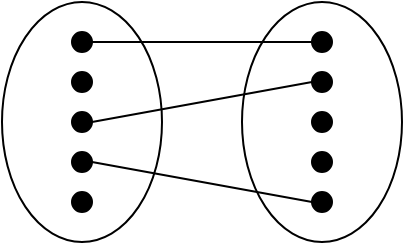 <mxfile version="24.7.17" pages="45">
  <diagram id="LMf8mibFv2ecB5eFwiX4" name="A">
    <mxGraphModel dx="882" dy="677" grid="1" gridSize="10" guides="1" tooltips="1" connect="1" arrows="1" fold="1" page="1" pageScale="1" pageWidth="827" pageHeight="1169" math="0" shadow="0">
      <root>
        <mxCell id="0" />
        <mxCell id="1" parent="0" />
        <mxCell id="sUgBPr_LKKH3yAcyhY5F-10" value="" style="group" parent="1" connectable="0" vertex="1">
          <mxGeometry x="160" y="280" width="80" height="120" as="geometry" />
        </mxCell>
        <mxCell id="sUgBPr_LKKH3yAcyhY5F-1" value="" style="ellipse;whiteSpace=wrap;html=1;" parent="sUgBPr_LKKH3yAcyhY5F-10" vertex="1">
          <mxGeometry width="80" height="120" as="geometry" />
        </mxCell>
        <mxCell id="sUgBPr_LKKH3yAcyhY5F-3" value="" style="ellipse;whiteSpace=wrap;html=1;aspect=fixed;fillColor=#000000;" parent="sUgBPr_LKKH3yAcyhY5F-10" vertex="1">
          <mxGeometry x="35" y="15" width="10" height="10" as="geometry" />
        </mxCell>
        <mxCell id="sUgBPr_LKKH3yAcyhY5F-4" value="" style="ellipse;whiteSpace=wrap;html=1;aspect=fixed;fillColor=#000000;" parent="sUgBPr_LKKH3yAcyhY5F-10" vertex="1">
          <mxGeometry x="35" y="35" width="10" height="10" as="geometry" />
        </mxCell>
        <mxCell id="sUgBPr_LKKH3yAcyhY5F-5" value="" style="ellipse;whiteSpace=wrap;html=1;aspect=fixed;fillColor=#000000;" parent="sUgBPr_LKKH3yAcyhY5F-10" vertex="1">
          <mxGeometry x="35" y="55" width="10" height="10" as="geometry" />
        </mxCell>
        <mxCell id="sUgBPr_LKKH3yAcyhY5F-6" value="" style="ellipse;whiteSpace=wrap;html=1;aspect=fixed;fillColor=#000000;" parent="sUgBPr_LKKH3yAcyhY5F-10" vertex="1">
          <mxGeometry x="35" y="75" width="10" height="10" as="geometry" />
        </mxCell>
        <mxCell id="sUgBPr_LKKH3yAcyhY5F-7" value="" style="ellipse;whiteSpace=wrap;html=1;aspect=fixed;fillColor=#000000;" parent="sUgBPr_LKKH3yAcyhY5F-10" vertex="1">
          <mxGeometry x="35" y="95" width="10" height="10" as="geometry" />
        </mxCell>
        <mxCell id="sUgBPr_LKKH3yAcyhY5F-11" value="" style="group" parent="1" connectable="0" vertex="1">
          <mxGeometry x="280" y="280" width="80" height="120" as="geometry" />
        </mxCell>
        <mxCell id="sUgBPr_LKKH3yAcyhY5F-12" value="" style="ellipse;whiteSpace=wrap;html=1;" parent="sUgBPr_LKKH3yAcyhY5F-11" vertex="1">
          <mxGeometry width="80" height="120" as="geometry" />
        </mxCell>
        <mxCell id="sUgBPr_LKKH3yAcyhY5F-13" value="" style="ellipse;whiteSpace=wrap;html=1;aspect=fixed;fillColor=#000000;" parent="sUgBPr_LKKH3yAcyhY5F-11" vertex="1">
          <mxGeometry x="35" y="15" width="10" height="10" as="geometry" />
        </mxCell>
        <mxCell id="sUgBPr_LKKH3yAcyhY5F-14" value="" style="ellipse;whiteSpace=wrap;html=1;aspect=fixed;fillColor=#000000;" parent="sUgBPr_LKKH3yAcyhY5F-11" vertex="1">
          <mxGeometry x="35" y="35" width="10" height="10" as="geometry" />
        </mxCell>
        <mxCell id="sUgBPr_LKKH3yAcyhY5F-15" value="" style="ellipse;whiteSpace=wrap;html=1;aspect=fixed;fillColor=#000000;" parent="sUgBPr_LKKH3yAcyhY5F-11" vertex="1">
          <mxGeometry x="35" y="55" width="10" height="10" as="geometry" />
        </mxCell>
        <mxCell id="sUgBPr_LKKH3yAcyhY5F-16" value="" style="ellipse;whiteSpace=wrap;html=1;aspect=fixed;fillColor=#000000;" parent="sUgBPr_LKKH3yAcyhY5F-11" vertex="1">
          <mxGeometry x="35" y="75" width="10" height="10" as="geometry" />
        </mxCell>
        <mxCell id="sUgBPr_LKKH3yAcyhY5F-17" value="" style="ellipse;whiteSpace=wrap;html=1;aspect=fixed;fillColor=#000000;" parent="sUgBPr_LKKH3yAcyhY5F-11" vertex="1">
          <mxGeometry x="35" y="95" width="10" height="10" as="geometry" />
        </mxCell>
        <mxCell id="sUgBPr_LKKH3yAcyhY5F-19" value="" style="endArrow=none;html=1;rounded=0;entryX=0;entryY=0.5;entryDx=0;entryDy=0;" parent="1" source="sUgBPr_LKKH3yAcyhY5F-3" target="sUgBPr_LKKH3yAcyhY5F-13" edge="1">
          <mxGeometry width="50" height="50" relative="1" as="geometry">
            <mxPoint x="300" y="350" as="sourcePoint" />
            <mxPoint x="350" y="300" as="targetPoint" />
          </mxGeometry>
        </mxCell>
        <mxCell id="sUgBPr_LKKH3yAcyhY5F-20" value="" style="endArrow=none;html=1;rounded=0;exitX=1;exitY=0.5;exitDx=0;exitDy=0;entryX=0;entryY=0.5;entryDx=0;entryDy=0;" parent="1" source="sUgBPr_LKKH3yAcyhY5F-5" target="sUgBPr_LKKH3yAcyhY5F-14" edge="1">
          <mxGeometry width="50" height="50" relative="1" as="geometry">
            <mxPoint x="300" y="350" as="sourcePoint" />
            <mxPoint x="350" y="300" as="targetPoint" />
          </mxGeometry>
        </mxCell>
        <mxCell id="sUgBPr_LKKH3yAcyhY5F-21" value="" style="endArrow=none;html=1;rounded=0;exitX=1;exitY=0.5;exitDx=0;exitDy=0;entryX=0;entryY=0.5;entryDx=0;entryDy=0;" parent="1" source="sUgBPr_LKKH3yAcyhY5F-6" target="sUgBPr_LKKH3yAcyhY5F-17" edge="1">
          <mxGeometry width="50" height="50" relative="1" as="geometry">
            <mxPoint x="215" y="390" as="sourcePoint" />
            <mxPoint x="365" y="370" as="targetPoint" />
          </mxGeometry>
        </mxCell>
      </root>
    </mxGraphModel>
  </diagram>
  <diagram id="YX9iNgT7U2YeY9GZsdib" name="B">
    <mxGraphModel dx="882" dy="677" grid="1" gridSize="10" guides="1" tooltips="1" connect="1" arrows="1" fold="1" page="1" pageScale="1" pageWidth="827" pageHeight="1169" math="0" shadow="0">
      <root>
        <mxCell id="7F2zKCJTqfHJVCl3zhDj-0" />
        <mxCell id="7F2zKCJTqfHJVCl3zhDj-1" parent="7F2zKCJTqfHJVCl3zhDj-0" />
        <mxCell id="7F2zKCJTqfHJVCl3zhDj-2" value="" style="group" parent="7F2zKCJTqfHJVCl3zhDj-1" connectable="0" vertex="1">
          <mxGeometry x="160" y="280" width="80" height="120" as="geometry" />
        </mxCell>
        <mxCell id="7F2zKCJTqfHJVCl3zhDj-3" value="" style="ellipse;whiteSpace=wrap;html=1;" parent="7F2zKCJTqfHJVCl3zhDj-2" vertex="1">
          <mxGeometry width="80" height="120" as="geometry" />
        </mxCell>
        <mxCell id="7F2zKCJTqfHJVCl3zhDj-4" value="" style="ellipse;whiteSpace=wrap;html=1;aspect=fixed;fillColor=#000000;" parent="7F2zKCJTqfHJVCl3zhDj-2" vertex="1">
          <mxGeometry x="35" y="15" width="10" height="10" as="geometry" />
        </mxCell>
        <mxCell id="7F2zKCJTqfHJVCl3zhDj-5" value="" style="ellipse;whiteSpace=wrap;html=1;aspect=fixed;fillColor=#000000;" parent="7F2zKCJTqfHJVCl3zhDj-2" vertex="1">
          <mxGeometry x="35" y="35" width="10" height="10" as="geometry" />
        </mxCell>
        <mxCell id="7F2zKCJTqfHJVCl3zhDj-6" value="" style="ellipse;whiteSpace=wrap;html=1;aspect=fixed;fillColor=#000000;" parent="7F2zKCJTqfHJVCl3zhDj-2" vertex="1">
          <mxGeometry x="35" y="55" width="10" height="10" as="geometry" />
        </mxCell>
        <mxCell id="7F2zKCJTqfHJVCl3zhDj-7" value="" style="ellipse;whiteSpace=wrap;html=1;aspect=fixed;fillColor=#000000;" parent="7F2zKCJTqfHJVCl3zhDj-2" vertex="1">
          <mxGeometry x="35" y="75" width="10" height="10" as="geometry" />
        </mxCell>
        <mxCell id="7F2zKCJTqfHJVCl3zhDj-8" value="" style="ellipse;whiteSpace=wrap;html=1;aspect=fixed;fillColor=#000000;" parent="7F2zKCJTqfHJVCl3zhDj-2" vertex="1">
          <mxGeometry x="35" y="95" width="10" height="10" as="geometry" />
        </mxCell>
        <mxCell id="7F2zKCJTqfHJVCl3zhDj-9" value="" style="group" parent="7F2zKCJTqfHJVCl3zhDj-1" connectable="0" vertex="1">
          <mxGeometry x="280" y="280" width="80" height="120" as="geometry" />
        </mxCell>
        <mxCell id="7F2zKCJTqfHJVCl3zhDj-10" value="" style="ellipse;whiteSpace=wrap;html=1;" parent="7F2zKCJTqfHJVCl3zhDj-9" vertex="1">
          <mxGeometry width="80" height="120" as="geometry" />
        </mxCell>
        <mxCell id="7F2zKCJTqfHJVCl3zhDj-11" value="" style="ellipse;whiteSpace=wrap;html=1;aspect=fixed;fillColor=#000000;" parent="7F2zKCJTqfHJVCl3zhDj-9" vertex="1">
          <mxGeometry x="35" y="15" width="10" height="10" as="geometry" />
        </mxCell>
        <mxCell id="7F2zKCJTqfHJVCl3zhDj-12" value="" style="ellipse;whiteSpace=wrap;html=1;aspect=fixed;fillColor=#000000;" parent="7F2zKCJTqfHJVCl3zhDj-9" vertex="1">
          <mxGeometry x="35" y="35" width="10" height="10" as="geometry" />
        </mxCell>
        <mxCell id="7F2zKCJTqfHJVCl3zhDj-13" value="" style="ellipse;whiteSpace=wrap;html=1;aspect=fixed;fillColor=#000000;" parent="7F2zKCJTqfHJVCl3zhDj-9" vertex="1">
          <mxGeometry x="35" y="55" width="10" height="10" as="geometry" />
        </mxCell>
        <mxCell id="7F2zKCJTqfHJVCl3zhDj-14" value="" style="ellipse;whiteSpace=wrap;html=1;aspect=fixed;fillColor=#000000;" parent="7F2zKCJTqfHJVCl3zhDj-9" vertex="1">
          <mxGeometry x="35" y="75" width="10" height="10" as="geometry" />
        </mxCell>
        <mxCell id="7F2zKCJTqfHJVCl3zhDj-15" value="" style="ellipse;whiteSpace=wrap;html=1;aspect=fixed;fillColor=#000000;" parent="7F2zKCJTqfHJVCl3zhDj-9" vertex="1">
          <mxGeometry x="35" y="95" width="10" height="10" as="geometry" />
        </mxCell>
        <mxCell id="7F2zKCJTqfHJVCl3zhDj-16" value="" style="endArrow=none;html=1;rounded=0;entryX=0;entryY=0.5;entryDx=0;entryDy=0;" parent="7F2zKCJTqfHJVCl3zhDj-1" source="7F2zKCJTqfHJVCl3zhDj-4" target="7F2zKCJTqfHJVCl3zhDj-11" edge="1">
          <mxGeometry width="50" height="50" relative="1" as="geometry">
            <mxPoint x="300" y="350" as="sourcePoint" />
            <mxPoint x="350" y="300" as="targetPoint" />
          </mxGeometry>
        </mxCell>
        <mxCell id="7F2zKCJTqfHJVCl3zhDj-17" value="" style="endArrow=none;html=1;rounded=0;exitX=1;exitY=0.5;exitDx=0;exitDy=0;entryX=0;entryY=0.5;entryDx=0;entryDy=0;" parent="7F2zKCJTqfHJVCl3zhDj-1" source="7F2zKCJTqfHJVCl3zhDj-4" target="7F2zKCJTqfHJVCl3zhDj-12" edge="1">
          <mxGeometry width="50" height="50" relative="1" as="geometry">
            <mxPoint x="300" y="350" as="sourcePoint" />
            <mxPoint x="350" y="300" as="targetPoint" />
          </mxGeometry>
        </mxCell>
        <mxCell id="7F2zKCJTqfHJVCl3zhDj-18" value="" style="endArrow=none;html=1;rounded=0;exitX=1;exitY=0.5;exitDx=0;exitDy=0;entryX=0;entryY=0.5;entryDx=0;entryDy=0;" parent="7F2zKCJTqfHJVCl3zhDj-1" source="7F2zKCJTqfHJVCl3zhDj-7" target="7F2zKCJTqfHJVCl3zhDj-14" edge="1">
          <mxGeometry width="50" height="50" relative="1" as="geometry">
            <mxPoint x="215" y="390" as="sourcePoint" />
            <mxPoint x="365" y="370" as="targetPoint" />
          </mxGeometry>
        </mxCell>
        <mxCell id="pdVDZUmh6LbtMf8d-ZqU-0" value="" style="endArrow=none;html=1;rounded=0;exitX=1;exitY=0.5;exitDx=0;exitDy=0;entryX=0;entryY=0.5;entryDx=0;entryDy=0;" parent="7F2zKCJTqfHJVCl3zhDj-1" source="7F2zKCJTqfHJVCl3zhDj-6" target="7F2zKCJTqfHJVCl3zhDj-14" edge="1">
          <mxGeometry width="50" height="50" relative="1" as="geometry">
            <mxPoint x="260" y="370" as="sourcePoint" />
            <mxPoint x="310" y="320" as="targetPoint" />
          </mxGeometry>
        </mxCell>
        <mxCell id="pdVDZUmh6LbtMf8d-ZqU-1" value="" style="endArrow=none;html=1;rounded=0;exitX=1;exitY=0.5;exitDx=0;exitDy=0;entryX=0;entryY=0.5;entryDx=0;entryDy=0;" parent="7F2zKCJTqfHJVCl3zhDj-1" source="7F2zKCJTqfHJVCl3zhDj-8" target="7F2zKCJTqfHJVCl3zhDj-15" edge="1">
          <mxGeometry width="50" height="50" relative="1" as="geometry">
            <mxPoint x="260" y="370" as="sourcePoint" />
            <mxPoint x="310" y="320" as="targetPoint" />
          </mxGeometry>
        </mxCell>
      </root>
    </mxGraphModel>
  </diagram>
  <diagram id="h299_NgfEZQT1SFWJolT" name="C">
    <mxGraphModel dx="882" dy="677" grid="1" gridSize="10" guides="1" tooltips="1" connect="1" arrows="1" fold="1" page="1" pageScale="1" pageWidth="827" pageHeight="1169" math="0" shadow="0">
      <root>
        <mxCell id="fFhwRdVrr6M_xQ-t2Iax-0" />
        <mxCell id="fFhwRdVrr6M_xQ-t2Iax-1" parent="fFhwRdVrr6M_xQ-t2Iax-0" />
        <mxCell id="fFhwRdVrr6M_xQ-t2Iax-2" value="" style="group" parent="fFhwRdVrr6M_xQ-t2Iax-1" connectable="0" vertex="1">
          <mxGeometry x="160" y="280" width="80" height="120" as="geometry" />
        </mxCell>
        <mxCell id="fFhwRdVrr6M_xQ-t2Iax-3" value="" style="ellipse;whiteSpace=wrap;html=1;" parent="fFhwRdVrr6M_xQ-t2Iax-2" vertex="1">
          <mxGeometry width="80" height="120" as="geometry" />
        </mxCell>
        <mxCell id="fFhwRdVrr6M_xQ-t2Iax-4" value="" style="ellipse;whiteSpace=wrap;html=1;aspect=fixed;fillColor=#000000;" parent="fFhwRdVrr6M_xQ-t2Iax-2" vertex="1">
          <mxGeometry x="35" y="15" width="10" height="10" as="geometry" />
        </mxCell>
        <mxCell id="fFhwRdVrr6M_xQ-t2Iax-5" value="" style="ellipse;whiteSpace=wrap;html=1;aspect=fixed;fillColor=#000000;" parent="fFhwRdVrr6M_xQ-t2Iax-2" vertex="1">
          <mxGeometry x="35" y="35" width="10" height="10" as="geometry" />
        </mxCell>
        <mxCell id="fFhwRdVrr6M_xQ-t2Iax-6" value="" style="ellipse;whiteSpace=wrap;html=1;aspect=fixed;fillColor=#000000;" parent="fFhwRdVrr6M_xQ-t2Iax-2" vertex="1">
          <mxGeometry x="35" y="55" width="10" height="10" as="geometry" />
        </mxCell>
        <mxCell id="fFhwRdVrr6M_xQ-t2Iax-7" value="" style="ellipse;whiteSpace=wrap;html=1;aspect=fixed;fillColor=#000000;" parent="fFhwRdVrr6M_xQ-t2Iax-2" vertex="1">
          <mxGeometry x="35" y="75" width="10" height="10" as="geometry" />
        </mxCell>
        <mxCell id="fFhwRdVrr6M_xQ-t2Iax-8" value="" style="ellipse;whiteSpace=wrap;html=1;aspect=fixed;fillColor=#000000;" parent="fFhwRdVrr6M_xQ-t2Iax-2" vertex="1">
          <mxGeometry x="35" y="95" width="10" height="10" as="geometry" />
        </mxCell>
        <mxCell id="fFhwRdVrr6M_xQ-t2Iax-9" value="" style="group" parent="fFhwRdVrr6M_xQ-t2Iax-1" connectable="0" vertex="1">
          <mxGeometry x="280" y="280" width="80" height="120" as="geometry" />
        </mxCell>
        <mxCell id="fFhwRdVrr6M_xQ-t2Iax-10" value="" style="ellipse;whiteSpace=wrap;html=1;" parent="fFhwRdVrr6M_xQ-t2Iax-9" vertex="1">
          <mxGeometry width="80" height="120" as="geometry" />
        </mxCell>
        <mxCell id="fFhwRdVrr6M_xQ-t2Iax-11" value="" style="ellipse;whiteSpace=wrap;html=1;aspect=fixed;fillColor=#000000;" parent="fFhwRdVrr6M_xQ-t2Iax-9" vertex="1">
          <mxGeometry x="35" y="15" width="10" height="10" as="geometry" />
        </mxCell>
        <mxCell id="fFhwRdVrr6M_xQ-t2Iax-12" value="" style="ellipse;whiteSpace=wrap;html=1;aspect=fixed;fillColor=#000000;" parent="fFhwRdVrr6M_xQ-t2Iax-9" vertex="1">
          <mxGeometry x="35" y="35" width="10" height="10" as="geometry" />
        </mxCell>
        <mxCell id="fFhwRdVrr6M_xQ-t2Iax-13" value="" style="ellipse;whiteSpace=wrap;html=1;aspect=fixed;fillColor=#000000;" parent="fFhwRdVrr6M_xQ-t2Iax-9" vertex="1">
          <mxGeometry x="35" y="55" width="10" height="10" as="geometry" />
        </mxCell>
        <mxCell id="fFhwRdVrr6M_xQ-t2Iax-14" value="" style="ellipse;whiteSpace=wrap;html=1;aspect=fixed;fillColor=#000000;" parent="fFhwRdVrr6M_xQ-t2Iax-9" vertex="1">
          <mxGeometry x="35" y="75" width="10" height="10" as="geometry" />
        </mxCell>
        <mxCell id="fFhwRdVrr6M_xQ-t2Iax-15" value="" style="ellipse;whiteSpace=wrap;html=1;aspect=fixed;fillColor=#000000;" parent="fFhwRdVrr6M_xQ-t2Iax-9" vertex="1">
          <mxGeometry x="35" y="95" width="10" height="10" as="geometry" />
        </mxCell>
        <mxCell id="fFhwRdVrr6M_xQ-t2Iax-16" value="" style="endArrow=none;html=1;rounded=0;entryX=0;entryY=0.5;entryDx=0;entryDy=0;" parent="fFhwRdVrr6M_xQ-t2Iax-1" source="fFhwRdVrr6M_xQ-t2Iax-4" target="fFhwRdVrr6M_xQ-t2Iax-11" edge="1">
          <mxGeometry width="50" height="50" relative="1" as="geometry">
            <mxPoint x="300" y="350" as="sourcePoint" />
            <mxPoint x="350" y="300" as="targetPoint" />
          </mxGeometry>
        </mxCell>
        <mxCell id="fFhwRdVrr6M_xQ-t2Iax-17" value="" style="endArrow=none;html=1;rounded=0;exitX=1;exitY=0.5;exitDx=0;exitDy=0;entryX=0;entryY=0.5;entryDx=0;entryDy=0;" parent="fFhwRdVrr6M_xQ-t2Iax-1" source="fFhwRdVrr6M_xQ-t2Iax-5" target="fFhwRdVrr6M_xQ-t2Iax-12" edge="1">
          <mxGeometry width="50" height="50" relative="1" as="geometry">
            <mxPoint x="300" y="350" as="sourcePoint" />
            <mxPoint x="350" y="300" as="targetPoint" />
          </mxGeometry>
        </mxCell>
        <mxCell id="fFhwRdVrr6M_xQ-t2Iax-18" value="" style="endArrow=none;html=1;rounded=0;exitX=1;exitY=0.5;exitDx=0;exitDy=0;entryX=0;entryY=0.5;entryDx=0;entryDy=0;" parent="fFhwRdVrr6M_xQ-t2Iax-1" source="fFhwRdVrr6M_xQ-t2Iax-7" target="fFhwRdVrr6M_xQ-t2Iax-14" edge="1">
          <mxGeometry width="50" height="50" relative="1" as="geometry">
            <mxPoint x="215" y="390" as="sourcePoint" />
            <mxPoint x="365" y="370" as="targetPoint" />
          </mxGeometry>
        </mxCell>
        <mxCell id="s8e3iDvzChLmO8lVJZJc-0" value="" style="endArrow=none;html=1;rounded=0;exitX=1;exitY=0.5;exitDx=0;exitDy=0;entryX=0;entryY=0.5;entryDx=0;entryDy=0;" parent="fFhwRdVrr6M_xQ-t2Iax-1" source="fFhwRdVrr6M_xQ-t2Iax-5" target="fFhwRdVrr6M_xQ-t2Iax-13" edge="1">
          <mxGeometry width="50" height="50" relative="1" as="geometry">
            <mxPoint x="260" y="380" as="sourcePoint" />
            <mxPoint x="310" y="330" as="targetPoint" />
          </mxGeometry>
        </mxCell>
        <mxCell id="s8e3iDvzChLmO8lVJZJc-1" value="" style="endArrow=none;html=1;rounded=0;exitX=1;exitY=0.5;exitDx=0;exitDy=0;entryX=0;entryY=0.5;entryDx=0;entryDy=0;" parent="fFhwRdVrr6M_xQ-t2Iax-1" source="fFhwRdVrr6M_xQ-t2Iax-6" target="fFhwRdVrr6M_xQ-t2Iax-11" edge="1">
          <mxGeometry width="50" height="50" relative="1" as="geometry">
            <mxPoint x="260" y="380" as="sourcePoint" />
            <mxPoint x="310" y="330" as="targetPoint" />
          </mxGeometry>
        </mxCell>
        <mxCell id="s8e3iDvzChLmO8lVJZJc-2" value="" style="endArrow=none;html=1;rounded=0;exitX=1;exitY=0.5;exitDx=0;exitDy=0;entryX=-0.119;entryY=0.473;entryDx=0;entryDy=0;entryPerimeter=0;" parent="fFhwRdVrr6M_xQ-t2Iax-1" source="fFhwRdVrr6M_xQ-t2Iax-6" target="fFhwRdVrr6M_xQ-t2Iax-14" edge="1">
          <mxGeometry width="50" height="50" relative="1" as="geometry">
            <mxPoint x="260" y="380" as="sourcePoint" />
            <mxPoint x="310" y="330" as="targetPoint" />
          </mxGeometry>
        </mxCell>
        <mxCell id="s8e3iDvzChLmO8lVJZJc-3" value="" style="endArrow=none;html=1;rounded=0;exitX=1;exitY=0.5;exitDx=0;exitDy=0;entryX=0;entryY=0.5;entryDx=0;entryDy=0;" parent="fFhwRdVrr6M_xQ-t2Iax-1" source="fFhwRdVrr6M_xQ-t2Iax-8" target="fFhwRdVrr6M_xQ-t2Iax-13" edge="1">
          <mxGeometry width="50" height="50" relative="1" as="geometry">
            <mxPoint x="260" y="380" as="sourcePoint" />
            <mxPoint x="310" y="330" as="targetPoint" />
          </mxGeometry>
        </mxCell>
        <mxCell id="s8e3iDvzChLmO8lVJZJc-4" value="" style="endArrow=none;html=1;rounded=0;exitX=1;exitY=0.5;exitDx=0;exitDy=0;entryX=0;entryY=0.5;entryDx=0;entryDy=0;" parent="fFhwRdVrr6M_xQ-t2Iax-1" source="fFhwRdVrr6M_xQ-t2Iax-8" target="fFhwRdVrr6M_xQ-t2Iax-15" edge="1">
          <mxGeometry width="50" height="50" relative="1" as="geometry">
            <mxPoint x="260" y="380" as="sourcePoint" />
            <mxPoint x="310" y="330" as="targetPoint" />
          </mxGeometry>
        </mxCell>
      </root>
    </mxGraphModel>
  </diagram>
  <diagram id="vAz1oxgeW2ZD1GafbMVm" name="D">
    <mxGraphModel dx="882" dy="677" grid="1" gridSize="10" guides="1" tooltips="1" connect="1" arrows="1" fold="1" page="1" pageScale="1" pageWidth="827" pageHeight="1169" math="0" shadow="0">
      <root>
        <mxCell id="IPvzmNye1ZXIFDOOcEpz-0" />
        <mxCell id="IPvzmNye1ZXIFDOOcEpz-1" parent="IPvzmNye1ZXIFDOOcEpz-0" />
        <mxCell id="IPvzmNye1ZXIFDOOcEpz-2" value="" style="group" parent="IPvzmNye1ZXIFDOOcEpz-1" connectable="0" vertex="1">
          <mxGeometry x="160" y="280" width="80" height="120" as="geometry" />
        </mxCell>
        <mxCell id="IPvzmNye1ZXIFDOOcEpz-3" value="" style="ellipse;whiteSpace=wrap;html=1;" parent="IPvzmNye1ZXIFDOOcEpz-2" vertex="1">
          <mxGeometry width="80" height="120" as="geometry" />
        </mxCell>
        <mxCell id="IPvzmNye1ZXIFDOOcEpz-4" value="" style="ellipse;whiteSpace=wrap;html=1;aspect=fixed;fillColor=#000000;" parent="IPvzmNye1ZXIFDOOcEpz-2" vertex="1">
          <mxGeometry x="35" y="15" width="10" height="10" as="geometry" />
        </mxCell>
        <mxCell id="IPvzmNye1ZXIFDOOcEpz-5" value="" style="ellipse;whiteSpace=wrap;html=1;aspect=fixed;fillColor=#000000;" parent="IPvzmNye1ZXIFDOOcEpz-2" vertex="1">
          <mxGeometry x="35" y="35" width="10" height="10" as="geometry" />
        </mxCell>
        <mxCell id="IPvzmNye1ZXIFDOOcEpz-6" value="" style="ellipse;whiteSpace=wrap;html=1;aspect=fixed;fillColor=#000000;" parent="IPvzmNye1ZXIFDOOcEpz-2" vertex="1">
          <mxGeometry x="35" y="55" width="10" height="10" as="geometry" />
        </mxCell>
        <mxCell id="IPvzmNye1ZXIFDOOcEpz-7" value="" style="ellipse;whiteSpace=wrap;html=1;aspect=fixed;fillColor=#000000;" parent="IPvzmNye1ZXIFDOOcEpz-2" vertex="1">
          <mxGeometry x="35" y="75" width="10" height="10" as="geometry" />
        </mxCell>
        <mxCell id="IPvzmNye1ZXIFDOOcEpz-8" value="" style="ellipse;whiteSpace=wrap;html=1;aspect=fixed;fillColor=#000000;" parent="IPvzmNye1ZXIFDOOcEpz-2" vertex="1">
          <mxGeometry x="35" y="95" width="10" height="10" as="geometry" />
        </mxCell>
        <mxCell id="IPvzmNye1ZXIFDOOcEpz-9" value="" style="group" parent="IPvzmNye1ZXIFDOOcEpz-1" connectable="0" vertex="1">
          <mxGeometry x="280" y="280" width="80" height="120" as="geometry" />
        </mxCell>
        <mxCell id="IPvzmNye1ZXIFDOOcEpz-10" value="" style="ellipse;whiteSpace=wrap;html=1;" parent="IPvzmNye1ZXIFDOOcEpz-9" vertex="1">
          <mxGeometry width="80" height="120" as="geometry" />
        </mxCell>
        <mxCell id="IPvzmNye1ZXIFDOOcEpz-11" value="" style="ellipse;whiteSpace=wrap;html=1;aspect=fixed;fillColor=#000000;" parent="IPvzmNye1ZXIFDOOcEpz-9" vertex="1">
          <mxGeometry x="35" y="15" width="10" height="10" as="geometry" />
        </mxCell>
        <mxCell id="IPvzmNye1ZXIFDOOcEpz-12" value="" style="ellipse;whiteSpace=wrap;html=1;aspect=fixed;fillColor=#000000;" parent="IPvzmNye1ZXIFDOOcEpz-9" vertex="1">
          <mxGeometry x="35" y="35" width="10" height="10" as="geometry" />
        </mxCell>
        <mxCell id="IPvzmNye1ZXIFDOOcEpz-13" value="" style="ellipse;whiteSpace=wrap;html=1;aspect=fixed;fillColor=#000000;" parent="IPvzmNye1ZXIFDOOcEpz-9" vertex="1">
          <mxGeometry x="35" y="55" width="10" height="10" as="geometry" />
        </mxCell>
        <mxCell id="IPvzmNye1ZXIFDOOcEpz-14" value="" style="ellipse;whiteSpace=wrap;html=1;aspect=fixed;fillColor=#000000;" parent="IPvzmNye1ZXIFDOOcEpz-9" vertex="1">
          <mxGeometry x="35" y="75" width="10" height="10" as="geometry" />
        </mxCell>
        <mxCell id="IPvzmNye1ZXIFDOOcEpz-15" value="" style="ellipse;whiteSpace=wrap;html=1;aspect=fixed;fillColor=#000000;" parent="IPvzmNye1ZXIFDOOcEpz-9" vertex="1">
          <mxGeometry x="35" y="95" width="10" height="10" as="geometry" />
        </mxCell>
        <mxCell id="IPvzmNye1ZXIFDOOcEpz-16" value="" style="endArrow=none;html=1;rounded=0;entryX=0;entryY=0.5;entryDx=0;entryDy=0;" parent="IPvzmNye1ZXIFDOOcEpz-1" source="IPvzmNye1ZXIFDOOcEpz-4" target="IPvzmNye1ZXIFDOOcEpz-11" edge="1">
          <mxGeometry width="50" height="50" relative="1" as="geometry">
            <mxPoint x="300" y="350" as="sourcePoint" />
            <mxPoint x="350" y="300" as="targetPoint" />
          </mxGeometry>
        </mxCell>
        <mxCell id="IPvzmNye1ZXIFDOOcEpz-17" value="" style="endArrow=none;html=1;rounded=0;exitX=1;exitY=0.5;exitDx=0;exitDy=0;entryX=0;entryY=0.5;entryDx=0;entryDy=0;" parent="IPvzmNye1ZXIFDOOcEpz-1" source="IPvzmNye1ZXIFDOOcEpz-5" target="IPvzmNye1ZXIFDOOcEpz-12" edge="1">
          <mxGeometry width="50" height="50" relative="1" as="geometry">
            <mxPoint x="300" y="350" as="sourcePoint" />
            <mxPoint x="350" y="300" as="targetPoint" />
          </mxGeometry>
        </mxCell>
        <mxCell id="IPvzmNye1ZXIFDOOcEpz-18" value="" style="endArrow=none;html=1;rounded=0;exitX=1;exitY=0.5;exitDx=0;exitDy=0;entryX=0;entryY=0.5;entryDx=0;entryDy=0;" parent="IPvzmNye1ZXIFDOOcEpz-1" source="IPvzmNye1ZXIFDOOcEpz-7" target="IPvzmNye1ZXIFDOOcEpz-15" edge="1">
          <mxGeometry width="50" height="50" relative="1" as="geometry">
            <mxPoint x="215" y="390" as="sourcePoint" />
            <mxPoint x="365" y="370" as="targetPoint" />
          </mxGeometry>
        </mxCell>
        <mxCell id="IPvzmNye1ZXIFDOOcEpz-19" value="" style="endArrow=none;html=1;rounded=0;exitX=1;exitY=0.5;exitDx=0;exitDy=0;entryX=0;entryY=0.5;entryDx=0;entryDy=0;" parent="IPvzmNye1ZXIFDOOcEpz-1" source="IPvzmNye1ZXIFDOOcEpz-6" target="IPvzmNye1ZXIFDOOcEpz-12" edge="1">
          <mxGeometry width="50" height="50" relative="1" as="geometry">
            <mxPoint x="260" y="370" as="sourcePoint" />
            <mxPoint x="310" y="320" as="targetPoint" />
          </mxGeometry>
        </mxCell>
        <mxCell id="IPvzmNye1ZXIFDOOcEpz-20" value="" style="endArrow=none;html=1;rounded=0;exitX=1;exitY=0.5;exitDx=0;exitDy=0;entryX=0;entryY=0.5;entryDx=0;entryDy=0;" parent="IPvzmNye1ZXIFDOOcEpz-1" source="IPvzmNye1ZXIFDOOcEpz-8" target="IPvzmNye1ZXIFDOOcEpz-15" edge="1">
          <mxGeometry width="50" height="50" relative="1" as="geometry">
            <mxPoint x="260" y="370" as="sourcePoint" />
            <mxPoint x="310" y="320" as="targetPoint" />
          </mxGeometry>
        </mxCell>
      </root>
    </mxGraphModel>
  </diagram>
  <diagram id="GXbOkKwYZX2AlIVa2SxU" name="E">
    <mxGraphModel dx="882" dy="677" grid="1" gridSize="10" guides="1" tooltips="1" connect="1" arrows="1" fold="1" page="1" pageScale="1" pageWidth="827" pageHeight="1169" math="0" shadow="0">
      <root>
        <mxCell id="a7Fz_yTfpRfDJkjLkmKo-0" />
        <mxCell id="a7Fz_yTfpRfDJkjLkmKo-1" parent="a7Fz_yTfpRfDJkjLkmKo-0" />
        <mxCell id="a7Fz_yTfpRfDJkjLkmKo-2" value="" style="group" parent="a7Fz_yTfpRfDJkjLkmKo-1" connectable="0" vertex="1">
          <mxGeometry x="160" y="280" width="80" height="120" as="geometry" />
        </mxCell>
        <mxCell id="a7Fz_yTfpRfDJkjLkmKo-3" value="" style="ellipse;whiteSpace=wrap;html=1;" parent="a7Fz_yTfpRfDJkjLkmKo-2" vertex="1">
          <mxGeometry width="80" height="120" as="geometry" />
        </mxCell>
        <mxCell id="a7Fz_yTfpRfDJkjLkmKo-4" value="" style="ellipse;whiteSpace=wrap;html=1;aspect=fixed;fillColor=#000000;" parent="a7Fz_yTfpRfDJkjLkmKo-2" vertex="1">
          <mxGeometry x="35" y="15" width="10" height="10" as="geometry" />
        </mxCell>
        <mxCell id="a7Fz_yTfpRfDJkjLkmKo-5" value="" style="ellipse;whiteSpace=wrap;html=1;aspect=fixed;fillColor=#000000;" parent="a7Fz_yTfpRfDJkjLkmKo-2" vertex="1">
          <mxGeometry x="35" y="35" width="10" height="10" as="geometry" />
        </mxCell>
        <mxCell id="a7Fz_yTfpRfDJkjLkmKo-6" value="" style="ellipse;whiteSpace=wrap;html=1;aspect=fixed;fillColor=#000000;" parent="a7Fz_yTfpRfDJkjLkmKo-2" vertex="1">
          <mxGeometry x="35" y="55" width="10" height="10" as="geometry" />
        </mxCell>
        <mxCell id="a7Fz_yTfpRfDJkjLkmKo-7" value="" style="ellipse;whiteSpace=wrap;html=1;aspect=fixed;fillColor=#000000;" parent="a7Fz_yTfpRfDJkjLkmKo-2" vertex="1">
          <mxGeometry x="35" y="75" width="10" height="10" as="geometry" />
        </mxCell>
        <mxCell id="a7Fz_yTfpRfDJkjLkmKo-8" value="" style="ellipse;whiteSpace=wrap;html=1;aspect=fixed;fillColor=#000000;" parent="a7Fz_yTfpRfDJkjLkmKo-2" vertex="1">
          <mxGeometry x="35" y="95" width="10" height="10" as="geometry" />
        </mxCell>
        <mxCell id="a7Fz_yTfpRfDJkjLkmKo-9" value="" style="group" parent="a7Fz_yTfpRfDJkjLkmKo-1" connectable="0" vertex="1">
          <mxGeometry x="280" y="280" width="80" height="120" as="geometry" />
        </mxCell>
        <mxCell id="a7Fz_yTfpRfDJkjLkmKo-10" value="" style="ellipse;whiteSpace=wrap;html=1;" parent="a7Fz_yTfpRfDJkjLkmKo-9" vertex="1">
          <mxGeometry width="80" height="120" as="geometry" />
        </mxCell>
        <mxCell id="a7Fz_yTfpRfDJkjLkmKo-11" value="" style="ellipse;whiteSpace=wrap;html=1;aspect=fixed;fillColor=#000000;" parent="a7Fz_yTfpRfDJkjLkmKo-9" vertex="1">
          <mxGeometry x="35" y="15" width="10" height="10" as="geometry" />
        </mxCell>
        <mxCell id="a7Fz_yTfpRfDJkjLkmKo-12" value="" style="ellipse;whiteSpace=wrap;html=1;aspect=fixed;fillColor=#000000;" parent="a7Fz_yTfpRfDJkjLkmKo-9" vertex="1">
          <mxGeometry x="35" y="35" width="10" height="10" as="geometry" />
        </mxCell>
        <mxCell id="a7Fz_yTfpRfDJkjLkmKo-13" value="" style="ellipse;whiteSpace=wrap;html=1;aspect=fixed;fillColor=#000000;" parent="a7Fz_yTfpRfDJkjLkmKo-9" vertex="1">
          <mxGeometry x="35" y="55" width="10" height="10" as="geometry" />
        </mxCell>
        <mxCell id="a7Fz_yTfpRfDJkjLkmKo-14" value="" style="ellipse;whiteSpace=wrap;html=1;aspect=fixed;fillColor=#000000;" parent="a7Fz_yTfpRfDJkjLkmKo-9" vertex="1">
          <mxGeometry x="35" y="75" width="10" height="10" as="geometry" />
        </mxCell>
        <mxCell id="a7Fz_yTfpRfDJkjLkmKo-15" value="" style="ellipse;whiteSpace=wrap;html=1;aspect=fixed;fillColor=#000000;" parent="a7Fz_yTfpRfDJkjLkmKo-9" vertex="1">
          <mxGeometry x="35" y="95" width="10" height="10" as="geometry" />
        </mxCell>
        <mxCell id="a7Fz_yTfpRfDJkjLkmKo-16" value="" style="endArrow=none;html=1;rounded=0;entryX=0;entryY=0.5;entryDx=0;entryDy=0;" parent="a7Fz_yTfpRfDJkjLkmKo-1" source="a7Fz_yTfpRfDJkjLkmKo-4" target="a7Fz_yTfpRfDJkjLkmKo-11" edge="1">
          <mxGeometry width="50" height="50" relative="1" as="geometry">
            <mxPoint x="300" y="350" as="sourcePoint" />
            <mxPoint x="350" y="300" as="targetPoint" />
          </mxGeometry>
        </mxCell>
        <mxCell id="a7Fz_yTfpRfDJkjLkmKo-17" value="" style="endArrow=none;html=1;rounded=0;exitX=1;exitY=0.5;exitDx=0;exitDy=0;entryX=0;entryY=0.5;entryDx=0;entryDy=0;" parent="a7Fz_yTfpRfDJkjLkmKo-1" source="a7Fz_yTfpRfDJkjLkmKo-5" target="a7Fz_yTfpRfDJkjLkmKo-13" edge="1">
          <mxGeometry width="50" height="50" relative="1" as="geometry">
            <mxPoint x="300" y="350" as="sourcePoint" />
            <mxPoint x="350" y="300" as="targetPoint" />
          </mxGeometry>
        </mxCell>
        <mxCell id="a7Fz_yTfpRfDJkjLkmKo-18" value="" style="endArrow=none;html=1;rounded=0;exitX=1;exitY=0.5;exitDx=0;exitDy=0;entryX=0;entryY=0.5;entryDx=0;entryDy=0;" parent="a7Fz_yTfpRfDJkjLkmKo-1" source="a7Fz_yTfpRfDJkjLkmKo-7" target="a7Fz_yTfpRfDJkjLkmKo-14" edge="1">
          <mxGeometry width="50" height="50" relative="1" as="geometry">
            <mxPoint x="215" y="390" as="sourcePoint" />
            <mxPoint x="365" y="370" as="targetPoint" />
          </mxGeometry>
        </mxCell>
        <mxCell id="a7Fz_yTfpRfDJkjLkmKo-19" value="" style="endArrow=none;html=1;rounded=0;exitX=1;exitY=0.5;exitDx=0;exitDy=0;entryX=0;entryY=0.5;entryDx=0;entryDy=0;" parent="a7Fz_yTfpRfDJkjLkmKo-1" source="a7Fz_yTfpRfDJkjLkmKo-6" target="a7Fz_yTfpRfDJkjLkmKo-13" edge="1">
          <mxGeometry width="50" height="50" relative="1" as="geometry">
            <mxPoint x="260" y="370" as="sourcePoint" />
            <mxPoint x="310" y="320" as="targetPoint" />
          </mxGeometry>
        </mxCell>
        <mxCell id="a7Fz_yTfpRfDJkjLkmKo-20" value="" style="endArrow=none;html=1;rounded=0;exitX=1;exitY=0.5;exitDx=0;exitDy=0;entryX=0;entryY=0.5;entryDx=0;entryDy=0;" parent="a7Fz_yTfpRfDJkjLkmKo-1" source="a7Fz_yTfpRfDJkjLkmKo-8" target="a7Fz_yTfpRfDJkjLkmKo-14" edge="1">
          <mxGeometry width="50" height="50" relative="1" as="geometry">
            <mxPoint x="260" y="370" as="sourcePoint" />
            <mxPoint x="310" y="320" as="targetPoint" />
          </mxGeometry>
        </mxCell>
      </root>
    </mxGraphModel>
  </diagram>
  <diagram id="9LrmkGD0Nxru8TcG_j-r" name="F">
    <mxGraphModel dx="882" dy="677" grid="1" gridSize="10" guides="1" tooltips="1" connect="1" arrows="1" fold="1" page="1" pageScale="1" pageWidth="827" pageHeight="1169" math="0" shadow="0">
      <root>
        <mxCell id="uXlff0Rnkau2fNOGuwr8-0" />
        <mxCell id="uXlff0Rnkau2fNOGuwr8-1" parent="uXlff0Rnkau2fNOGuwr8-0" />
        <mxCell id="uXlff0Rnkau2fNOGuwr8-2" value="" style="group" parent="uXlff0Rnkau2fNOGuwr8-1" connectable="0" vertex="1">
          <mxGeometry x="160" y="280" width="80" height="120" as="geometry" />
        </mxCell>
        <mxCell id="uXlff0Rnkau2fNOGuwr8-3" value="" style="ellipse;whiteSpace=wrap;html=1;" parent="uXlff0Rnkau2fNOGuwr8-2" vertex="1">
          <mxGeometry width="80" height="120" as="geometry" />
        </mxCell>
        <mxCell id="uXlff0Rnkau2fNOGuwr8-4" value="" style="ellipse;whiteSpace=wrap;html=1;aspect=fixed;fillColor=#000000;" parent="uXlff0Rnkau2fNOGuwr8-2" vertex="1">
          <mxGeometry x="35" y="15" width="10" height="10" as="geometry" />
        </mxCell>
        <mxCell id="uXlff0Rnkau2fNOGuwr8-5" value="" style="ellipse;whiteSpace=wrap;html=1;aspect=fixed;fillColor=#000000;" parent="uXlff0Rnkau2fNOGuwr8-2" vertex="1">
          <mxGeometry x="35" y="35" width="10" height="10" as="geometry" />
        </mxCell>
        <mxCell id="uXlff0Rnkau2fNOGuwr8-6" value="" style="ellipse;whiteSpace=wrap;html=1;aspect=fixed;fillColor=#000000;" parent="uXlff0Rnkau2fNOGuwr8-2" vertex="1">
          <mxGeometry x="35" y="55" width="10" height="10" as="geometry" />
        </mxCell>
        <mxCell id="uXlff0Rnkau2fNOGuwr8-7" value="" style="ellipse;whiteSpace=wrap;html=1;aspect=fixed;fillColor=#000000;" parent="uXlff0Rnkau2fNOGuwr8-2" vertex="1">
          <mxGeometry x="35" y="75" width="10" height="10" as="geometry" />
        </mxCell>
        <mxCell id="uXlff0Rnkau2fNOGuwr8-8" value="" style="ellipse;whiteSpace=wrap;html=1;aspect=fixed;fillColor=#000000;" parent="uXlff0Rnkau2fNOGuwr8-2" vertex="1">
          <mxGeometry x="35" y="95" width="10" height="10" as="geometry" />
        </mxCell>
        <mxCell id="uXlff0Rnkau2fNOGuwr8-9" value="" style="group" parent="uXlff0Rnkau2fNOGuwr8-1" connectable="0" vertex="1">
          <mxGeometry x="280" y="280" width="80" height="120" as="geometry" />
        </mxCell>
        <mxCell id="uXlff0Rnkau2fNOGuwr8-10" value="" style="ellipse;whiteSpace=wrap;html=1;" parent="uXlff0Rnkau2fNOGuwr8-9" vertex="1">
          <mxGeometry width="80" height="120" as="geometry" />
        </mxCell>
        <mxCell id="uXlff0Rnkau2fNOGuwr8-11" value="" style="ellipse;whiteSpace=wrap;html=1;aspect=fixed;fillColor=#000000;" parent="uXlff0Rnkau2fNOGuwr8-9" vertex="1">
          <mxGeometry x="35" y="15" width="10" height="10" as="geometry" />
        </mxCell>
        <mxCell id="uXlff0Rnkau2fNOGuwr8-12" value="" style="ellipse;whiteSpace=wrap;html=1;aspect=fixed;fillColor=#000000;" parent="uXlff0Rnkau2fNOGuwr8-9" vertex="1">
          <mxGeometry x="35" y="35" width="10" height="10" as="geometry" />
        </mxCell>
        <mxCell id="uXlff0Rnkau2fNOGuwr8-13" value="" style="ellipse;whiteSpace=wrap;html=1;aspect=fixed;fillColor=#000000;" parent="uXlff0Rnkau2fNOGuwr8-9" vertex="1">
          <mxGeometry x="35" y="55" width="10" height="10" as="geometry" />
        </mxCell>
        <mxCell id="uXlff0Rnkau2fNOGuwr8-14" value="" style="ellipse;whiteSpace=wrap;html=1;aspect=fixed;fillColor=#000000;" parent="uXlff0Rnkau2fNOGuwr8-9" vertex="1">
          <mxGeometry x="35" y="75" width="10" height="10" as="geometry" />
        </mxCell>
        <mxCell id="uXlff0Rnkau2fNOGuwr8-15" value="" style="ellipse;whiteSpace=wrap;html=1;aspect=fixed;fillColor=#000000;" parent="uXlff0Rnkau2fNOGuwr8-9" vertex="1">
          <mxGeometry x="35" y="95" width="10" height="10" as="geometry" />
        </mxCell>
        <mxCell id="uXlff0Rnkau2fNOGuwr8-16" value="" style="endArrow=none;html=1;rounded=0;entryX=0;entryY=0.5;entryDx=0;entryDy=0;" parent="uXlff0Rnkau2fNOGuwr8-1" source="uXlff0Rnkau2fNOGuwr8-4" target="uXlff0Rnkau2fNOGuwr8-11" edge="1">
          <mxGeometry width="50" height="50" relative="1" as="geometry">
            <mxPoint x="300" y="350" as="sourcePoint" />
            <mxPoint x="350" y="300" as="targetPoint" />
          </mxGeometry>
        </mxCell>
        <mxCell id="uXlff0Rnkau2fNOGuwr8-17" value="" style="endArrow=none;html=1;rounded=0;exitX=1;exitY=0.5;exitDx=0;exitDy=0;entryX=0;entryY=0.5;entryDx=0;entryDy=0;" parent="uXlff0Rnkau2fNOGuwr8-1" source="uXlff0Rnkau2fNOGuwr8-4" target="uXlff0Rnkau2fNOGuwr8-12" edge="1">
          <mxGeometry width="50" height="50" relative="1" as="geometry">
            <mxPoint x="300" y="350" as="sourcePoint" />
            <mxPoint x="350" y="300" as="targetPoint" />
          </mxGeometry>
        </mxCell>
        <mxCell id="uXlff0Rnkau2fNOGuwr8-18" value="" style="endArrow=none;html=1;rounded=0;exitX=1;exitY=0.5;exitDx=0;exitDy=0;entryX=0;entryY=0.5;entryDx=0;entryDy=0;" parent="uXlff0Rnkau2fNOGuwr8-1" source="uXlff0Rnkau2fNOGuwr8-7" target="uXlff0Rnkau2fNOGuwr8-14" edge="1">
          <mxGeometry width="50" height="50" relative="1" as="geometry">
            <mxPoint x="215" y="390" as="sourcePoint" />
            <mxPoint x="365" y="370" as="targetPoint" />
          </mxGeometry>
        </mxCell>
        <mxCell id="uXlff0Rnkau2fNOGuwr8-19" value="" style="endArrow=none;html=1;rounded=0;exitX=1;exitY=0.5;exitDx=0;exitDy=0;entryX=0;entryY=0.5;entryDx=0;entryDy=0;" parent="uXlff0Rnkau2fNOGuwr8-1" source="uXlff0Rnkau2fNOGuwr8-7" target="uXlff0Rnkau2fNOGuwr8-13" edge="1">
          <mxGeometry width="50" height="50" relative="1" as="geometry">
            <mxPoint x="260" y="370" as="sourcePoint" />
            <mxPoint x="310" y="320" as="targetPoint" />
          </mxGeometry>
        </mxCell>
        <mxCell id="uXlff0Rnkau2fNOGuwr8-20" value="" style="endArrow=none;html=1;rounded=0;exitX=1;exitY=0.5;exitDx=0;exitDy=0;entryX=0;entryY=0.5;entryDx=0;entryDy=0;" parent="uXlff0Rnkau2fNOGuwr8-1" source="uXlff0Rnkau2fNOGuwr8-8" target="uXlff0Rnkau2fNOGuwr8-15" edge="1">
          <mxGeometry width="50" height="50" relative="1" as="geometry">
            <mxPoint x="260" y="370" as="sourcePoint" />
            <mxPoint x="310" y="320" as="targetPoint" />
          </mxGeometry>
        </mxCell>
      </root>
    </mxGraphModel>
  </diagram>
  <diagram id="phyDSZZ00YKXqBx0oo9m" name="G">
    <mxGraphModel dx="882" dy="677" grid="1" gridSize="10" guides="1" tooltips="1" connect="1" arrows="1" fold="1" page="1" pageScale="1" pageWidth="827" pageHeight="1169" math="0" shadow="0">
      <root>
        <mxCell id="-PR5Qf_OyyJg8aXgUn0e-0" />
        <mxCell id="-PR5Qf_OyyJg8aXgUn0e-1" parent="-PR5Qf_OyyJg8aXgUn0e-0" />
        <mxCell id="-PR5Qf_OyyJg8aXgUn0e-2" value="" style="group" parent="-PR5Qf_OyyJg8aXgUn0e-1" connectable="0" vertex="1">
          <mxGeometry x="160" y="280" width="80" height="120" as="geometry" />
        </mxCell>
        <mxCell id="-PR5Qf_OyyJg8aXgUn0e-3" value="" style="ellipse;whiteSpace=wrap;html=1;" parent="-PR5Qf_OyyJg8aXgUn0e-2" vertex="1">
          <mxGeometry width="80" height="120" as="geometry" />
        </mxCell>
        <mxCell id="-PR5Qf_OyyJg8aXgUn0e-4" value="" style="ellipse;whiteSpace=wrap;html=1;aspect=fixed;fillColor=#000000;" parent="-PR5Qf_OyyJg8aXgUn0e-2" vertex="1">
          <mxGeometry x="35" y="15" width="10" height="10" as="geometry" />
        </mxCell>
        <mxCell id="-PR5Qf_OyyJg8aXgUn0e-5" value="" style="ellipse;whiteSpace=wrap;html=1;aspect=fixed;fillColor=#000000;" parent="-PR5Qf_OyyJg8aXgUn0e-2" vertex="1">
          <mxGeometry x="35" y="35" width="10" height="10" as="geometry" />
        </mxCell>
        <mxCell id="-PR5Qf_OyyJg8aXgUn0e-6" value="" style="ellipse;whiteSpace=wrap;html=1;aspect=fixed;fillColor=#000000;" parent="-PR5Qf_OyyJg8aXgUn0e-2" vertex="1">
          <mxGeometry x="35" y="55" width="10" height="10" as="geometry" />
        </mxCell>
        <mxCell id="-PR5Qf_OyyJg8aXgUn0e-7" value="" style="ellipse;whiteSpace=wrap;html=1;aspect=fixed;fillColor=#000000;" parent="-PR5Qf_OyyJg8aXgUn0e-2" vertex="1">
          <mxGeometry x="35" y="75" width="10" height="10" as="geometry" />
        </mxCell>
        <mxCell id="-PR5Qf_OyyJg8aXgUn0e-8" value="" style="ellipse;whiteSpace=wrap;html=1;aspect=fixed;fillColor=#000000;" parent="-PR5Qf_OyyJg8aXgUn0e-2" vertex="1">
          <mxGeometry x="35" y="95" width="10" height="10" as="geometry" />
        </mxCell>
        <mxCell id="-PR5Qf_OyyJg8aXgUn0e-9" value="" style="group" parent="-PR5Qf_OyyJg8aXgUn0e-1" connectable="0" vertex="1">
          <mxGeometry x="280" y="280" width="80" height="120" as="geometry" />
        </mxCell>
        <mxCell id="-PR5Qf_OyyJg8aXgUn0e-10" value="" style="ellipse;whiteSpace=wrap;html=1;" parent="-PR5Qf_OyyJg8aXgUn0e-9" vertex="1">
          <mxGeometry width="80" height="120" as="geometry" />
        </mxCell>
        <mxCell id="-PR5Qf_OyyJg8aXgUn0e-11" value="" style="ellipse;whiteSpace=wrap;html=1;aspect=fixed;fillColor=#000000;" parent="-PR5Qf_OyyJg8aXgUn0e-9" vertex="1">
          <mxGeometry x="35" y="15" width="10" height="10" as="geometry" />
        </mxCell>
        <mxCell id="-PR5Qf_OyyJg8aXgUn0e-12" value="" style="ellipse;whiteSpace=wrap;html=1;aspect=fixed;fillColor=#000000;" parent="-PR5Qf_OyyJg8aXgUn0e-9" vertex="1">
          <mxGeometry x="35" y="35" width="10" height="10" as="geometry" />
        </mxCell>
        <mxCell id="-PR5Qf_OyyJg8aXgUn0e-13" value="" style="ellipse;whiteSpace=wrap;html=1;aspect=fixed;fillColor=#000000;" parent="-PR5Qf_OyyJg8aXgUn0e-9" vertex="1">
          <mxGeometry x="35" y="55" width="10" height="10" as="geometry" />
        </mxCell>
        <mxCell id="-PR5Qf_OyyJg8aXgUn0e-14" value="" style="ellipse;whiteSpace=wrap;html=1;aspect=fixed;fillColor=#000000;" parent="-PR5Qf_OyyJg8aXgUn0e-9" vertex="1">
          <mxGeometry x="35" y="75" width="10" height="10" as="geometry" />
        </mxCell>
        <mxCell id="-PR5Qf_OyyJg8aXgUn0e-15" value="" style="ellipse;whiteSpace=wrap;html=1;aspect=fixed;fillColor=#000000;" parent="-PR5Qf_OyyJg8aXgUn0e-9" vertex="1">
          <mxGeometry x="35" y="95" width="10" height="10" as="geometry" />
        </mxCell>
        <mxCell id="-PR5Qf_OyyJg8aXgUn0e-16" value="" style="endArrow=none;html=1;rounded=0;entryX=0;entryY=0.5;entryDx=0;entryDy=0;" parent="-PR5Qf_OyyJg8aXgUn0e-1" source="-PR5Qf_OyyJg8aXgUn0e-4" target="-PR5Qf_OyyJg8aXgUn0e-11" edge="1">
          <mxGeometry width="50" height="50" relative="1" as="geometry">
            <mxPoint x="300" y="350" as="sourcePoint" />
            <mxPoint x="350" y="300" as="targetPoint" />
          </mxGeometry>
        </mxCell>
        <mxCell id="-PR5Qf_OyyJg8aXgUn0e-18" value="" style="endArrow=none;html=1;rounded=0;exitX=1;exitY=0.5;exitDx=0;exitDy=0;entryX=0;entryY=0.5;entryDx=0;entryDy=0;" parent="-PR5Qf_OyyJg8aXgUn0e-1" source="-PR5Qf_OyyJg8aXgUn0e-7" target="-PR5Qf_OyyJg8aXgUn0e-14" edge="1">
          <mxGeometry width="50" height="50" relative="1" as="geometry">
            <mxPoint x="215" y="390" as="sourcePoint" />
            <mxPoint x="365" y="370" as="targetPoint" />
          </mxGeometry>
        </mxCell>
        <mxCell id="-PR5Qf_OyyJg8aXgUn0e-19" value="" style="endArrow=none;html=1;rounded=0;exitX=1;exitY=0.5;exitDx=0;exitDy=0;entryX=0;entryY=0.5;entryDx=0;entryDy=0;" parent="-PR5Qf_OyyJg8aXgUn0e-1" source="-PR5Qf_OyyJg8aXgUn0e-5" target="-PR5Qf_OyyJg8aXgUn0e-13" edge="1">
          <mxGeometry width="50" height="50" relative="1" as="geometry">
            <mxPoint x="260" y="380" as="sourcePoint" />
            <mxPoint x="310" y="330" as="targetPoint" />
          </mxGeometry>
        </mxCell>
        <mxCell id="-PR5Qf_OyyJg8aXgUn0e-20" value="" style="endArrow=none;html=1;rounded=0;exitX=1;exitY=0.5;exitDx=0;exitDy=0;entryX=0;entryY=0.5;entryDx=0;entryDy=0;" parent="-PR5Qf_OyyJg8aXgUn0e-1" source="-PR5Qf_OyyJg8aXgUn0e-4" target="-PR5Qf_OyyJg8aXgUn0e-12" edge="1">
          <mxGeometry width="50" height="50" relative="1" as="geometry">
            <mxPoint x="260" y="380" as="sourcePoint" />
            <mxPoint x="310" y="330" as="targetPoint" />
          </mxGeometry>
        </mxCell>
        <mxCell id="-PR5Qf_OyyJg8aXgUn0e-21" value="" style="endArrow=none;html=1;rounded=0;exitX=1;exitY=0.5;exitDx=0;exitDy=0;entryX=0;entryY=0.5;entryDx=0;entryDy=0;" parent="-PR5Qf_OyyJg8aXgUn0e-1" source="-PR5Qf_OyyJg8aXgUn0e-6" target="-PR5Qf_OyyJg8aXgUn0e-15" edge="1">
          <mxGeometry width="50" height="50" relative="1" as="geometry">
            <mxPoint x="260" y="380" as="sourcePoint" />
            <mxPoint x="310" y="330" as="targetPoint" />
          </mxGeometry>
        </mxCell>
        <mxCell id="-PR5Qf_OyyJg8aXgUn0e-22" value="" style="endArrow=none;html=1;rounded=0;exitX=1;exitY=0.5;exitDx=0;exitDy=0;entryX=0;entryY=0.5;entryDx=0;entryDy=0;" parent="-PR5Qf_OyyJg8aXgUn0e-1" source="-PR5Qf_OyyJg8aXgUn0e-7" target="-PR5Qf_OyyJg8aXgUn0e-13" edge="1">
          <mxGeometry width="50" height="50" relative="1" as="geometry">
            <mxPoint x="260" y="380" as="sourcePoint" />
            <mxPoint x="310" y="330" as="targetPoint" />
          </mxGeometry>
        </mxCell>
        <mxCell id="-PR5Qf_OyyJg8aXgUn0e-23" value="" style="endArrow=none;html=1;rounded=0;exitX=1;exitY=0.5;exitDx=0;exitDy=0;entryX=0;entryY=0.5;entryDx=0;entryDy=0;" parent="-PR5Qf_OyyJg8aXgUn0e-1" source="-PR5Qf_OyyJg8aXgUn0e-8" target="-PR5Qf_OyyJg8aXgUn0e-15" edge="1">
          <mxGeometry width="50" height="50" relative="1" as="geometry">
            <mxPoint x="260" y="380" as="sourcePoint" />
            <mxPoint x="310" y="330" as="targetPoint" />
          </mxGeometry>
        </mxCell>
      </root>
    </mxGraphModel>
  </diagram>
  <diagram id="LAzueDganhLDTCjS7yB_" name="H">
    <mxGraphModel dx="882" dy="677" grid="1" gridSize="10" guides="1" tooltips="1" connect="1" arrows="1" fold="1" page="1" pageScale="1" pageWidth="827" pageHeight="1169" math="0" shadow="0">
      <root>
        <mxCell id="1RhOhzKsbOWFEL4Z5MY1-0" />
        <mxCell id="1RhOhzKsbOWFEL4Z5MY1-1" parent="1RhOhzKsbOWFEL4Z5MY1-0" />
        <mxCell id="1RhOhzKsbOWFEL4Z5MY1-2" value="" style="group" parent="1RhOhzKsbOWFEL4Z5MY1-1" connectable="0" vertex="1">
          <mxGeometry x="160" y="280" width="80" height="120" as="geometry" />
        </mxCell>
        <mxCell id="1RhOhzKsbOWFEL4Z5MY1-3" value="" style="ellipse;whiteSpace=wrap;html=1;" parent="1RhOhzKsbOWFEL4Z5MY1-2" vertex="1">
          <mxGeometry width="80" height="120" as="geometry" />
        </mxCell>
        <mxCell id="1RhOhzKsbOWFEL4Z5MY1-4" value="" style="ellipse;whiteSpace=wrap;html=1;aspect=fixed;fillColor=#000000;" parent="1RhOhzKsbOWFEL4Z5MY1-2" vertex="1">
          <mxGeometry x="35" y="15" width="10" height="10" as="geometry" />
        </mxCell>
        <mxCell id="1RhOhzKsbOWFEL4Z5MY1-5" value="" style="ellipse;whiteSpace=wrap;html=1;aspect=fixed;fillColor=#000000;" parent="1RhOhzKsbOWFEL4Z5MY1-2" vertex="1">
          <mxGeometry x="35" y="35" width="10" height="10" as="geometry" />
        </mxCell>
        <mxCell id="1RhOhzKsbOWFEL4Z5MY1-6" value="" style="ellipse;whiteSpace=wrap;html=1;aspect=fixed;fillColor=#000000;" parent="1RhOhzKsbOWFEL4Z5MY1-2" vertex="1">
          <mxGeometry x="35" y="55" width="10" height="10" as="geometry" />
        </mxCell>
        <mxCell id="1RhOhzKsbOWFEL4Z5MY1-7" value="" style="ellipse;whiteSpace=wrap;html=1;aspect=fixed;fillColor=#000000;" parent="1RhOhzKsbOWFEL4Z5MY1-2" vertex="1">
          <mxGeometry x="35" y="75" width="10" height="10" as="geometry" />
        </mxCell>
        <mxCell id="1RhOhzKsbOWFEL4Z5MY1-8" value="" style="ellipse;whiteSpace=wrap;html=1;aspect=fixed;fillColor=#000000;" parent="1RhOhzKsbOWFEL4Z5MY1-2" vertex="1">
          <mxGeometry x="35" y="95" width="10" height="10" as="geometry" />
        </mxCell>
        <mxCell id="1RhOhzKsbOWFEL4Z5MY1-9" value="" style="group" parent="1RhOhzKsbOWFEL4Z5MY1-1" connectable="0" vertex="1">
          <mxGeometry x="280" y="280" width="80" height="120" as="geometry" />
        </mxCell>
        <mxCell id="1RhOhzKsbOWFEL4Z5MY1-10" value="" style="ellipse;whiteSpace=wrap;html=1;" parent="1RhOhzKsbOWFEL4Z5MY1-9" vertex="1">
          <mxGeometry width="80" height="120" as="geometry" />
        </mxCell>
        <mxCell id="1RhOhzKsbOWFEL4Z5MY1-11" value="" style="ellipse;whiteSpace=wrap;html=1;aspect=fixed;fillColor=#000000;" parent="1RhOhzKsbOWFEL4Z5MY1-9" vertex="1">
          <mxGeometry x="35" y="15" width="10" height="10" as="geometry" />
        </mxCell>
        <mxCell id="1RhOhzKsbOWFEL4Z5MY1-12" value="" style="ellipse;whiteSpace=wrap;html=1;aspect=fixed;fillColor=#000000;" parent="1RhOhzKsbOWFEL4Z5MY1-9" vertex="1">
          <mxGeometry x="35" y="35" width="10" height="10" as="geometry" />
        </mxCell>
        <mxCell id="1RhOhzKsbOWFEL4Z5MY1-13" value="" style="ellipse;whiteSpace=wrap;html=1;aspect=fixed;fillColor=#000000;" parent="1RhOhzKsbOWFEL4Z5MY1-9" vertex="1">
          <mxGeometry x="35" y="55" width="10" height="10" as="geometry" />
        </mxCell>
        <mxCell id="1RhOhzKsbOWFEL4Z5MY1-14" value="" style="ellipse;whiteSpace=wrap;html=1;aspect=fixed;fillColor=#000000;" parent="1RhOhzKsbOWFEL4Z5MY1-9" vertex="1">
          <mxGeometry x="35" y="75" width="10" height="10" as="geometry" />
        </mxCell>
        <mxCell id="1RhOhzKsbOWFEL4Z5MY1-15" value="" style="ellipse;whiteSpace=wrap;html=1;aspect=fixed;fillColor=#000000;" parent="1RhOhzKsbOWFEL4Z5MY1-9" vertex="1">
          <mxGeometry x="35" y="95" width="10" height="10" as="geometry" />
        </mxCell>
        <mxCell id="1RhOhzKsbOWFEL4Z5MY1-17" value="" style="endArrow=none;html=1;rounded=0;exitX=1;exitY=0.5;exitDx=0;exitDy=0;entryX=0;entryY=0.5;entryDx=0;entryDy=0;" parent="1RhOhzKsbOWFEL4Z5MY1-1" source="1RhOhzKsbOWFEL4Z5MY1-5" target="1RhOhzKsbOWFEL4Z5MY1-13" edge="1">
          <mxGeometry width="50" height="50" relative="1" as="geometry">
            <mxPoint x="300" y="350" as="sourcePoint" />
            <mxPoint x="350" y="300" as="targetPoint" />
          </mxGeometry>
        </mxCell>
        <mxCell id="1RhOhzKsbOWFEL4Z5MY1-19" value="" style="endArrow=none;html=1;rounded=0;exitX=1;exitY=0.5;exitDx=0;exitDy=0;entryX=0;entryY=0.5;entryDx=0;entryDy=0;" parent="1RhOhzKsbOWFEL4Z5MY1-1" source="1RhOhzKsbOWFEL4Z5MY1-6" target="1RhOhzKsbOWFEL4Z5MY1-14" edge="1">
          <mxGeometry width="50" height="50" relative="1" as="geometry">
            <mxPoint x="260" y="370" as="sourcePoint" />
            <mxPoint x="310" y="320" as="targetPoint" />
          </mxGeometry>
        </mxCell>
        <mxCell id="1RhOhzKsbOWFEL4Z5MY1-20" value="" style="endArrow=none;html=1;rounded=0;exitX=1;exitY=0.5;exitDx=0;exitDy=0;entryX=0;entryY=0.5;entryDx=0;entryDy=0;" parent="1RhOhzKsbOWFEL4Z5MY1-1" source="1RhOhzKsbOWFEL4Z5MY1-8" target="1RhOhzKsbOWFEL4Z5MY1-15" edge="1">
          <mxGeometry width="50" height="50" relative="1" as="geometry">
            <mxPoint x="260" y="370" as="sourcePoint" />
            <mxPoint x="310" y="320" as="targetPoint" />
          </mxGeometry>
        </mxCell>
      </root>
    </mxGraphModel>
  </diagram>
  <diagram id="TD4E5L5KAKUgm-pAz-yc" name="I">
    <mxGraphModel dx="882" dy="677" grid="1" gridSize="10" guides="1" tooltips="1" connect="1" arrows="1" fold="1" page="1" pageScale="1" pageWidth="827" pageHeight="1169" math="0" shadow="0">
      <root>
        <mxCell id="70iJuVwPcGPhrA86RSJy-0" />
        <mxCell id="70iJuVwPcGPhrA86RSJy-1" parent="70iJuVwPcGPhrA86RSJy-0" />
        <mxCell id="70iJuVwPcGPhrA86RSJy-2" value="" style="group" parent="70iJuVwPcGPhrA86RSJy-1" connectable="0" vertex="1">
          <mxGeometry x="160" y="280" width="80" height="120" as="geometry" />
        </mxCell>
        <mxCell id="70iJuVwPcGPhrA86RSJy-3" value="" style="ellipse;whiteSpace=wrap;html=1;" parent="70iJuVwPcGPhrA86RSJy-2" vertex="1">
          <mxGeometry width="80" height="120" as="geometry" />
        </mxCell>
        <mxCell id="70iJuVwPcGPhrA86RSJy-4" value="" style="ellipse;whiteSpace=wrap;html=1;aspect=fixed;fillColor=#000000;" parent="70iJuVwPcGPhrA86RSJy-2" vertex="1">
          <mxGeometry x="35" y="15" width="10" height="10" as="geometry" />
        </mxCell>
        <mxCell id="70iJuVwPcGPhrA86RSJy-5" value="" style="ellipse;whiteSpace=wrap;html=1;aspect=fixed;fillColor=#000000;" parent="70iJuVwPcGPhrA86RSJy-2" vertex="1">
          <mxGeometry x="35" y="35" width="10" height="10" as="geometry" />
        </mxCell>
        <mxCell id="70iJuVwPcGPhrA86RSJy-6" value="" style="ellipse;whiteSpace=wrap;html=1;aspect=fixed;fillColor=#000000;" parent="70iJuVwPcGPhrA86RSJy-2" vertex="1">
          <mxGeometry x="35" y="55" width="10" height="10" as="geometry" />
        </mxCell>
        <mxCell id="70iJuVwPcGPhrA86RSJy-7" value="" style="ellipse;whiteSpace=wrap;html=1;aspect=fixed;fillColor=#000000;" parent="70iJuVwPcGPhrA86RSJy-2" vertex="1">
          <mxGeometry x="35" y="75" width="10" height="10" as="geometry" />
        </mxCell>
        <mxCell id="70iJuVwPcGPhrA86RSJy-8" value="" style="ellipse;whiteSpace=wrap;html=1;aspect=fixed;fillColor=#000000;" parent="70iJuVwPcGPhrA86RSJy-2" vertex="1">
          <mxGeometry x="35" y="95" width="10" height="10" as="geometry" />
        </mxCell>
        <mxCell id="70iJuVwPcGPhrA86RSJy-9" value="" style="group" parent="70iJuVwPcGPhrA86RSJy-1" connectable="0" vertex="1">
          <mxGeometry x="280" y="280" width="80" height="120" as="geometry" />
        </mxCell>
        <mxCell id="70iJuVwPcGPhrA86RSJy-10" value="" style="ellipse;whiteSpace=wrap;html=1;" parent="70iJuVwPcGPhrA86RSJy-9" vertex="1">
          <mxGeometry width="80" height="120" as="geometry" />
        </mxCell>
        <mxCell id="70iJuVwPcGPhrA86RSJy-11" value="" style="ellipse;whiteSpace=wrap;html=1;aspect=fixed;fillColor=#000000;" parent="70iJuVwPcGPhrA86RSJy-9" vertex="1">
          <mxGeometry x="35" y="15" width="10" height="10" as="geometry" />
        </mxCell>
        <mxCell id="70iJuVwPcGPhrA86RSJy-12" value="" style="ellipse;whiteSpace=wrap;html=1;aspect=fixed;fillColor=#000000;" parent="70iJuVwPcGPhrA86RSJy-9" vertex="1">
          <mxGeometry x="35" y="35" width="10" height="10" as="geometry" />
        </mxCell>
        <mxCell id="70iJuVwPcGPhrA86RSJy-13" value="" style="ellipse;whiteSpace=wrap;html=1;aspect=fixed;fillColor=#000000;" parent="70iJuVwPcGPhrA86RSJy-9" vertex="1">
          <mxGeometry x="35" y="55" width="10" height="10" as="geometry" />
        </mxCell>
        <mxCell id="70iJuVwPcGPhrA86RSJy-14" value="" style="ellipse;whiteSpace=wrap;html=1;aspect=fixed;fillColor=#000000;" parent="70iJuVwPcGPhrA86RSJy-9" vertex="1">
          <mxGeometry x="35" y="75" width="10" height="10" as="geometry" />
        </mxCell>
        <mxCell id="70iJuVwPcGPhrA86RSJy-15" value="" style="ellipse;whiteSpace=wrap;html=1;aspect=fixed;fillColor=#000000;" parent="70iJuVwPcGPhrA86RSJy-9" vertex="1">
          <mxGeometry x="35" y="95" width="10" height="10" as="geometry" />
        </mxCell>
        <mxCell id="70iJuVwPcGPhrA86RSJy-16" value="" style="endArrow=none;html=1;rounded=0;exitX=1;exitY=0.5;exitDx=0;exitDy=0;entryX=0;entryY=0.5;entryDx=0;entryDy=0;" parent="70iJuVwPcGPhrA86RSJy-1" source="70iJuVwPcGPhrA86RSJy-5" target="70iJuVwPcGPhrA86RSJy-11" edge="1">
          <mxGeometry width="50" height="50" relative="1" as="geometry">
            <mxPoint x="300" y="350" as="sourcePoint" />
            <mxPoint x="350" y="300" as="targetPoint" />
          </mxGeometry>
        </mxCell>
        <mxCell id="70iJuVwPcGPhrA86RSJy-17" value="" style="endArrow=none;html=1;rounded=0;exitX=1;exitY=0.5;exitDx=0;exitDy=0;entryX=0;entryY=0.5;entryDx=0;entryDy=0;" parent="70iJuVwPcGPhrA86RSJy-1" source="70iJuVwPcGPhrA86RSJy-6" target="70iJuVwPcGPhrA86RSJy-14" edge="1">
          <mxGeometry width="50" height="50" relative="1" as="geometry">
            <mxPoint x="260" y="370" as="sourcePoint" />
            <mxPoint x="310" y="320" as="targetPoint" />
          </mxGeometry>
        </mxCell>
        <mxCell id="70iJuVwPcGPhrA86RSJy-18" value="" style="endArrow=none;html=1;rounded=0;exitX=1;exitY=0.5;exitDx=0;exitDy=0;entryX=0;entryY=0.5;entryDx=0;entryDy=0;" parent="70iJuVwPcGPhrA86RSJy-1" source="70iJuVwPcGPhrA86RSJy-8" target="70iJuVwPcGPhrA86RSJy-15" edge="1">
          <mxGeometry width="50" height="50" relative="1" as="geometry">
            <mxPoint x="260" y="370" as="sourcePoint" />
            <mxPoint x="310" y="320" as="targetPoint" />
          </mxGeometry>
        </mxCell>
        <mxCell id="LakP8nqsPQpPzcANQuXL-0" value="" style="endArrow=none;html=1;rounded=0;exitX=1;exitY=0.5;exitDx=0;exitDy=0;entryX=0;entryY=0.5;entryDx=0;entryDy=0;" parent="70iJuVwPcGPhrA86RSJy-1" source="70iJuVwPcGPhrA86RSJy-4" target="70iJuVwPcGPhrA86RSJy-12" edge="1">
          <mxGeometry width="50" height="50" relative="1" as="geometry">
            <mxPoint x="260" y="360" as="sourcePoint" />
            <mxPoint x="310" y="310" as="targetPoint" />
          </mxGeometry>
        </mxCell>
        <mxCell id="LakP8nqsPQpPzcANQuXL-1" value="" style="endArrow=none;html=1;rounded=0;exitX=1;exitY=0.5;exitDx=0;exitDy=0;entryX=0;entryY=0.5;entryDx=0;entryDy=0;" parent="70iJuVwPcGPhrA86RSJy-1" source="70iJuVwPcGPhrA86RSJy-7" target="70iJuVwPcGPhrA86RSJy-13" edge="1">
          <mxGeometry width="50" height="50" relative="1" as="geometry">
            <mxPoint x="260" y="360" as="sourcePoint" />
            <mxPoint x="310" y="310" as="targetPoint" />
          </mxGeometry>
        </mxCell>
      </root>
    </mxGraphModel>
  </diagram>
  <diagram name="4" id="ayVNLd3LFTQLBVyCQO9B">
    <mxGraphModel dx="608" dy="467" grid="1" gridSize="10" guides="1" tooltips="1" connect="1" arrows="1" fold="1" page="1" pageScale="1" pageWidth="827" pageHeight="1169" math="0" shadow="0">
      <root>
        <mxCell id="Zd2q2goEqiCw74ZWrwS8-0" />
        <mxCell id="Zd2q2goEqiCw74ZWrwS8-1" parent="Zd2q2goEqiCw74ZWrwS8-0" />
        <mxCell id="Zd2q2goEqiCw74ZWrwS8-9" value="" style="group" connectable="0" vertex="1" parent="Zd2q2goEqiCw74ZWrwS8-1">
          <mxGeometry x="320" y="260" width="80" height="160" as="geometry" />
        </mxCell>
        <mxCell id="Zd2q2goEqiCw74ZWrwS8-10" value="" style="ellipse;whiteSpace=wrap;html=1;fillColor=none;" vertex="1" parent="Zd2q2goEqiCw74ZWrwS8-9">
          <mxGeometry width="80" height="160" as="geometry" />
        </mxCell>
        <mxCell id="Zd2q2goEqiCw74ZWrwS8-11" value="" style="ellipse;whiteSpace=wrap;html=1;aspect=fixed;fillColor=#000000;" vertex="1" parent="Zd2q2goEqiCw74ZWrwS8-9">
          <mxGeometry x="25" y="22" width="10" height="10" as="geometry" />
        </mxCell>
        <mxCell id="Zd2q2goEqiCw74ZWrwS8-12" value="" style="ellipse;whiteSpace=wrap;html=1;aspect=fixed;fillColor=#000000;" vertex="1" parent="Zd2q2goEqiCw74ZWrwS8-9">
          <mxGeometry x="25" y="45" width="10" height="10" as="geometry" />
        </mxCell>
        <mxCell id="Zd2q2goEqiCw74ZWrwS8-13" value="" style="ellipse;whiteSpace=wrap;html=1;aspect=fixed;fillColor=#000000;" vertex="1" parent="Zd2q2goEqiCw74ZWrwS8-9">
          <mxGeometry x="25" y="65" width="10" height="10" as="geometry" />
        </mxCell>
        <mxCell id="Zd2q2goEqiCw74ZWrwS8-14" value="" style="ellipse;whiteSpace=wrap;html=1;aspect=fixed;fillColor=#000000;" vertex="1" parent="Zd2q2goEqiCw74ZWrwS8-9">
          <mxGeometry x="25" y="85" width="10" height="10" as="geometry" />
        </mxCell>
        <mxCell id="Zd2q2goEqiCw74ZWrwS8-15" value="" style="ellipse;whiteSpace=wrap;html=1;aspect=fixed;fillColor=#000000;" vertex="1" parent="Zd2q2goEqiCw74ZWrwS8-9">
          <mxGeometry x="25" y="107" width="10" height="10" as="geometry" />
        </mxCell>
        <mxCell id="9dRJW6jS2t90xqbW31AP-3" value="" style="ellipse;whiteSpace=wrap;html=1;aspect=fixed;fillColor=#000000;" vertex="1" parent="Zd2q2goEqiCw74ZWrwS8-9">
          <mxGeometry x="25" y="128" width="10" height="10" as="geometry" />
        </mxCell>
        <mxCell id="9dRJW6jS2t90xqbW31AP-1" value="&lt;font style=&quot;font-size: 14px; line-height: 150%;&quot;&gt;&lt;span style=&quot;background-color: initial;&quot;&gt;1&lt;/span&gt;&lt;br&gt;&lt;span style=&quot;background-color: initial;&quot;&gt;2&lt;/span&gt;&lt;br&gt;&lt;span style=&quot;background-color: initial;&quot;&gt;3&lt;/span&gt;&lt;br&gt;&lt;span style=&quot;background-color: initial;&quot;&gt;4&lt;/span&gt;&lt;br&gt;&lt;span style=&quot;background-color: initial;&quot;&gt;5&lt;/span&gt;&lt;br&gt;&lt;span style=&quot;background-color: initial;&quot;&gt;6&lt;/span&gt;&lt;/font&gt;" style="text;html=1;align=left;verticalAlign=middle;whiteSpace=wrap;rounded=0;" vertex="1" parent="Zd2q2goEqiCw74ZWrwS8-9">
          <mxGeometry x="40" y="20" width="20" height="120" as="geometry" />
        </mxCell>
        <mxCell id="Zd2q2goEqiCw74ZWrwS8-3" value="" style="ellipse;whiteSpace=wrap;html=1;fillColor=none;" vertex="1" parent="Zd2q2goEqiCw74ZWrwS8-1">
          <mxGeometry x="160" y="260" width="80" height="160" as="geometry" />
        </mxCell>
        <mxCell id="Zd2q2goEqiCw74ZWrwS8-16" value="" style="endArrow=none;html=1;rounded=0;exitX=1;exitY=0.5;exitDx=0;exitDy=0;entryX=0;entryY=0.5;entryDx=0;entryDy=0;" edge="1" parent="Zd2q2goEqiCw74ZWrwS8-1" source="Zd2q2goEqiCw74ZWrwS8-5" target="Zd2q2goEqiCw74ZWrwS8-11">
          <mxGeometry width="50" height="50" relative="1" as="geometry">
            <mxPoint x="300" y="350" as="sourcePoint" />
            <mxPoint x="350" y="300" as="targetPoint" />
          </mxGeometry>
        </mxCell>
        <mxCell id="Zd2q2goEqiCw74ZWrwS8-17" value="" style="endArrow=none;html=1;rounded=0;exitX=1;exitY=0.5;exitDx=0;exitDy=0;entryX=0;entryY=0.5;entryDx=0;entryDy=0;" edge="1" parent="Zd2q2goEqiCw74ZWrwS8-1" source="Zd2q2goEqiCw74ZWrwS8-6" target="Zd2q2goEqiCw74ZWrwS8-14">
          <mxGeometry width="50" height="50" relative="1" as="geometry">
            <mxPoint x="260" y="370" as="sourcePoint" />
            <mxPoint x="310" y="320" as="targetPoint" />
          </mxGeometry>
        </mxCell>
        <mxCell id="Zd2q2goEqiCw74ZWrwS8-18" value="" style="endArrow=none;html=1;rounded=0;exitX=1;exitY=0.5;exitDx=0;exitDy=0;entryX=0;entryY=0.5;entryDx=0;entryDy=0;" edge="1" parent="Zd2q2goEqiCw74ZWrwS8-1" source="Zd2q2goEqiCw74ZWrwS8-6" target="Zd2q2goEqiCw74ZWrwS8-15">
          <mxGeometry width="50" height="50" relative="1" as="geometry">
            <mxPoint x="205.0" y="380.0" as="sourcePoint" />
            <mxPoint x="310" y="320" as="targetPoint" />
          </mxGeometry>
        </mxCell>
        <mxCell id="Zd2q2goEqiCw74ZWrwS8-19" value="" style="endArrow=none;html=1;rounded=0;exitX=1;exitY=0.5;exitDx=0;exitDy=0;entryX=0;entryY=0.5;entryDx=0;entryDy=0;" edge="1" parent="Zd2q2goEqiCw74ZWrwS8-1" source="Zd2q2goEqiCw74ZWrwS8-7" target="Zd2q2goEqiCw74ZWrwS8-12">
          <mxGeometry width="50" height="50" relative="1" as="geometry">
            <mxPoint x="250" y="370" as="sourcePoint" />
            <mxPoint x="260" y="320" as="targetPoint" />
          </mxGeometry>
        </mxCell>
        <mxCell id="Zd2q2goEqiCw74ZWrwS8-20" value="" style="endArrow=none;html=1;rounded=0;exitX=1;exitY=0.5;exitDx=0;exitDy=0;entryX=0;entryY=0.5;entryDx=0;entryDy=0;" edge="1" parent="Zd2q2goEqiCw74ZWrwS8-1" source="Zd2q2goEqiCw74ZWrwS8-5" target="Zd2q2goEqiCw74ZWrwS8-13">
          <mxGeometry width="50" height="50" relative="1" as="geometry">
            <mxPoint x="260" y="360" as="sourcePoint" />
            <mxPoint x="310" y="310" as="targetPoint" />
          </mxGeometry>
        </mxCell>
        <mxCell id="9dRJW6jS2t90xqbW31AP-6" value="" style="endArrow=none;html=1;rounded=0;entryX=0;entryY=0.5;entryDx=0;entryDy=0;exitX=1;exitY=0.5;exitDx=0;exitDy=0;" edge="1" parent="Zd2q2goEqiCw74ZWrwS8-1" source="Zd2q2goEqiCw74ZWrwS8-5" target="9dRJW6jS2t90xqbW31AP-3">
          <mxGeometry width="50" height="50" relative="1" as="geometry">
            <mxPoint x="260" y="450" as="sourcePoint" />
            <mxPoint x="270" y="400" as="targetPoint" />
          </mxGeometry>
        </mxCell>
        <mxCell id="9dRJW6jS2t90xqbW31AP-7" value="&lt;b&gt;Customer&lt;/b&gt;" style="text;html=1;align=center;verticalAlign=middle;whiteSpace=wrap;rounded=0;" vertex="1" parent="Zd2q2goEqiCw74ZWrwS8-1">
          <mxGeometry x="170" y="230" width="60" height="30" as="geometry" />
        </mxCell>
        <mxCell id="9dRJW6jS2t90xqbW31AP-8" value="&lt;b&gt;Rental&lt;/b&gt;" style="text;html=1;align=center;verticalAlign=middle;whiteSpace=wrap;rounded=0;" vertex="1" parent="Zd2q2goEqiCw74ZWrwS8-1">
          <mxGeometry x="330" y="230" width="60" height="30" as="geometry" />
        </mxCell>
        <mxCell id="Zd2q2goEqiCw74ZWrwS8-5" value="" style="ellipse;whiteSpace=wrap;html=1;aspect=fixed;fillColor=#000000;" vertex="1" parent="Zd2q2goEqiCw74ZWrwS8-1">
          <mxGeometry x="210" y="313" width="10" height="10" as="geometry" />
        </mxCell>
        <mxCell id="Zd2q2goEqiCw74ZWrwS8-6" value="" style="ellipse;whiteSpace=wrap;html=1;aspect=fixed;fillColor=#000000;" vertex="1" parent="Zd2q2goEqiCw74ZWrwS8-1">
          <mxGeometry x="210" y="335" width="10" height="10" as="geometry" />
        </mxCell>
        <mxCell id="Zd2q2goEqiCw74ZWrwS8-7" value="" style="ellipse;whiteSpace=wrap;html=1;aspect=fixed;fillColor=#000000;" vertex="1" parent="Zd2q2goEqiCw74ZWrwS8-1">
          <mxGeometry x="210" y="356" width="10" height="10" as="geometry" />
        </mxCell>
        <mxCell id="9dRJW6jS2t90xqbW31AP-0" value="&lt;div style=&quot;line-height: 150%;&quot;&gt;&lt;span style=&quot;background-color: initial;&quot;&gt;&lt;font style=&quot;font-size: 14px; line-height: 150%;&quot;&gt;1001&lt;/font&gt;&lt;/span&gt;&lt;/div&gt;&lt;font style=&quot;font-size: 14px; line-height: 150%;&quot;&gt;&lt;span style=&quot;background-color: initial;&quot;&gt;&lt;div&gt;&lt;span style=&quot;background-color: initial;&quot;&gt;1002&lt;/span&gt;&lt;/div&gt;&lt;/span&gt;&lt;span style=&quot;background-color: initial;&quot;&gt;&lt;div&gt;&lt;span style=&quot;background-color: initial;&quot;&gt;1003&lt;/span&gt;&lt;/div&gt;&lt;/span&gt;&lt;/font&gt;" style="text;html=1;align=right;verticalAlign=middle;whiteSpace=wrap;rounded=0;" vertex="1" parent="Zd2q2goEqiCw74ZWrwS8-1">
          <mxGeometry x="170" y="310" width="35" height="60" as="geometry" />
        </mxCell>
      </root>
    </mxGraphModel>
  </diagram>
  <diagram name="5" id="YwxcsO20k1q_0pGh1qdk">
    <mxGraphModel dx="420" dy="322" grid="1" gridSize="10" guides="1" tooltips="1" connect="1" arrows="1" fold="1" page="1" pageScale="1" pageWidth="827" pageHeight="1169" math="0" shadow="0">
      <root>
        <mxCell id="vPBD1hitJ30C_2eZ7HU8-0" />
        <mxCell id="vPBD1hitJ30C_2eZ7HU8-1" parent="vPBD1hitJ30C_2eZ7HU8-0" />
        <mxCell id="vPBD1hitJ30C_2eZ7HU8-2" value="" style="group" connectable="0" vertex="1" parent="vPBD1hitJ30C_2eZ7HU8-1">
          <mxGeometry x="320" y="260" width="80" height="160" as="geometry" />
        </mxCell>
        <mxCell id="vPBD1hitJ30C_2eZ7HU8-3" value="" style="ellipse;whiteSpace=wrap;html=1;fillColor=none;" vertex="1" parent="vPBD1hitJ30C_2eZ7HU8-2">
          <mxGeometry width="80" height="160" as="geometry" />
        </mxCell>
        <mxCell id="vPBD1hitJ30C_2eZ7HU8-4" value="" style="ellipse;whiteSpace=wrap;html=1;aspect=fixed;fillColor=#000000;flipH=0;" vertex="1" parent="vPBD1hitJ30C_2eZ7HU8-2">
          <mxGeometry x="50" y="22" width="10" height="10" as="geometry" />
        </mxCell>
        <mxCell id="vPBD1hitJ30C_2eZ7HU8-5" value="" style="ellipse;whiteSpace=wrap;html=1;aspect=fixed;fillColor=#000000;flipH=0;" vertex="1" parent="vPBD1hitJ30C_2eZ7HU8-2">
          <mxGeometry x="50" y="45" width="10" height="10" as="geometry" />
        </mxCell>
        <mxCell id="vPBD1hitJ30C_2eZ7HU8-6" value="" style="ellipse;whiteSpace=wrap;html=1;aspect=fixed;fillColor=#000000;flipH=0;" vertex="1" parent="vPBD1hitJ30C_2eZ7HU8-2">
          <mxGeometry x="50" y="65" width="10" height="10" as="geometry" />
        </mxCell>
        <mxCell id="vPBD1hitJ30C_2eZ7HU8-7" value="" style="ellipse;whiteSpace=wrap;html=1;aspect=fixed;fillColor=#000000;flipH=0;" vertex="1" parent="vPBD1hitJ30C_2eZ7HU8-2">
          <mxGeometry x="50" y="85" width="10" height="10" as="geometry" />
        </mxCell>
        <mxCell id="vPBD1hitJ30C_2eZ7HU8-8" value="" style="ellipse;whiteSpace=wrap;html=1;aspect=fixed;fillColor=#000000;flipH=0;" vertex="1" parent="vPBD1hitJ30C_2eZ7HU8-2">
          <mxGeometry x="50" y="107" width="10" height="10" as="geometry" />
        </mxCell>
        <mxCell id="vPBD1hitJ30C_2eZ7HU8-9" value="" style="ellipse;whiteSpace=wrap;html=1;aspect=fixed;fillColor=#000000;flipH=0;" vertex="1" parent="vPBD1hitJ30C_2eZ7HU8-2">
          <mxGeometry x="50" y="128" width="10" height="10" as="geometry" />
        </mxCell>
        <mxCell id="vPBD1hitJ30C_2eZ7HU8-10" value="&lt;font style=&quot;font-size: 14px; line-height: 150%;&quot;&gt;&lt;span style=&quot;background-color: initial;&quot;&gt;1&lt;/span&gt;&lt;br&gt;&lt;span style=&quot;background-color: initial;&quot;&gt;2&lt;/span&gt;&lt;br&gt;&lt;span style=&quot;background-color: initial;&quot;&gt;3&lt;/span&gt;&lt;br&gt;&lt;span style=&quot;background-color: initial;&quot;&gt;4&lt;/span&gt;&lt;br&gt;&lt;span style=&quot;background-color: initial;&quot;&gt;5&lt;/span&gt;&lt;br&gt;&lt;span style=&quot;background-color: initial;&quot;&gt;6&lt;/span&gt;&lt;/font&gt;" style="text;html=1;align=right;verticalAlign=middle;whiteSpace=wrap;rounded=0;flipH=0;" vertex="1" parent="vPBD1hitJ30C_2eZ7HU8-2">
          <mxGeometry x="19" y="20" width="20" height="120" as="geometry" />
        </mxCell>
        <mxCell id="vPBD1hitJ30C_2eZ7HU8-11" value="" style="ellipse;whiteSpace=wrap;html=1;fillColor=none;" vertex="1" parent="vPBD1hitJ30C_2eZ7HU8-1">
          <mxGeometry x="480" y="260" width="130" height="160" as="geometry" />
        </mxCell>
        <mxCell id="vPBD1hitJ30C_2eZ7HU8-12" value="" style="endArrow=none;html=1;rounded=0;entryX=1;entryY=0.5;entryDx=0;entryDy=0;exitX=0;exitY=0.5;exitDx=0;exitDy=0;" edge="1" parent="vPBD1hitJ30C_2eZ7HU8-1" source="vPBD1hitJ30C_2eZ7HU8-20" target="vPBD1hitJ30C_2eZ7HU8-4">
          <mxGeometry width="50" height="50" relative="1" as="geometry">
            <mxPoint x="470" y="280" as="sourcePoint" />
            <mxPoint x="380" y="290" as="targetPoint" />
          </mxGeometry>
        </mxCell>
        <mxCell id="vPBD1hitJ30C_2eZ7HU8-13" value="" style="endArrow=none;html=1;rounded=0;entryX=1;entryY=0.5;entryDx=0;entryDy=0;exitX=0;exitY=0.5;exitDx=0;exitDy=0;" edge="1" parent="vPBD1hitJ30C_2eZ7HU8-1" source="vPBD1hitJ30C_2eZ7HU8-21" target="vPBD1hitJ30C_2eZ7HU8-7">
          <mxGeometry width="50" height="50" relative="1" as="geometry">
            <mxPoint x="260" y="370" as="sourcePoint" />
            <mxPoint x="410" y="400" as="targetPoint" />
          </mxGeometry>
        </mxCell>
        <mxCell id="vPBD1hitJ30C_2eZ7HU8-14" value="" style="endArrow=none;html=1;rounded=0;exitX=0;exitY=0.5;exitDx=0;exitDy=0;entryX=1;entryY=0.5;entryDx=0;entryDy=0;" edge="1" parent="vPBD1hitJ30C_2eZ7HU8-1" source="vPBD1hitJ30C_2eZ7HU8-22" target="vPBD1hitJ30C_2eZ7HU8-8">
          <mxGeometry width="50" height="50" relative="1" as="geometry">
            <mxPoint x="470" y="420" as="sourcePoint" />
            <mxPoint x="430" y="380" as="targetPoint" />
          </mxGeometry>
        </mxCell>
        <mxCell id="vPBD1hitJ30C_2eZ7HU8-15" value="" style="endArrow=none;html=1;rounded=0;entryX=1;entryY=0.5;entryDx=0;entryDy=0;exitX=0;exitY=0.5;exitDx=0;exitDy=0;" edge="1" parent="vPBD1hitJ30C_2eZ7HU8-1" source="vPBD1hitJ30C_2eZ7HU8-22" target="vPBD1hitJ30C_2eZ7HU8-5">
          <mxGeometry width="50" height="50" relative="1" as="geometry">
            <mxPoint x="460" y="370" as="sourcePoint" />
            <mxPoint x="420" y="310" as="targetPoint" />
          </mxGeometry>
        </mxCell>
        <mxCell id="vPBD1hitJ30C_2eZ7HU8-16" value="" style="endArrow=none;html=1;rounded=0;entryX=1;entryY=0.5;entryDx=0;entryDy=0;exitX=0;exitY=0.5;exitDx=0;exitDy=0;" edge="1" parent="vPBD1hitJ30C_2eZ7HU8-1" source="Py2RPnsYxdh1djaxelKr-0" target="vPBD1hitJ30C_2eZ7HU8-6">
          <mxGeometry width="50" height="50" relative="1" as="geometry">
            <mxPoint x="440" y="470" as="sourcePoint" />
            <mxPoint x="340" y="450" as="targetPoint" />
          </mxGeometry>
        </mxCell>
        <mxCell id="vPBD1hitJ30C_2eZ7HU8-17" value="" style="endArrow=none;html=1;rounded=0;exitX=0;exitY=0.5;exitDx=0;exitDy=0;entryX=1;entryY=0.5;entryDx=0;entryDy=0;" edge="1" parent="vPBD1hitJ30C_2eZ7HU8-1" source="vPBD1hitJ30C_2eZ7HU8-21" target="vPBD1hitJ30C_2eZ7HU8-9">
          <mxGeometry width="50" height="50" relative="1" as="geometry">
            <mxPoint x="260" y="450" as="sourcePoint" />
            <mxPoint x="400" y="410" as="targetPoint" />
          </mxGeometry>
        </mxCell>
        <mxCell id="vPBD1hitJ30C_2eZ7HU8-18" value="&lt;b&gt;Vehicle&lt;/b&gt;" style="text;html=1;align=center;verticalAlign=middle;whiteSpace=wrap;rounded=0;" vertex="1" parent="vPBD1hitJ30C_2eZ7HU8-1">
          <mxGeometry x="515" y="230" width="60" height="30" as="geometry" />
        </mxCell>
        <mxCell id="vPBD1hitJ30C_2eZ7HU8-19" value="&lt;b&gt;Rental&lt;/b&gt;" style="text;html=1;align=center;verticalAlign=middle;whiteSpace=wrap;rounded=0;" vertex="1" parent="vPBD1hitJ30C_2eZ7HU8-1">
          <mxGeometry x="330" y="230" width="60" height="30" as="geometry" />
        </mxCell>
        <mxCell id="vPBD1hitJ30C_2eZ7HU8-20" value="" style="ellipse;whiteSpace=wrap;html=1;aspect=fixed;fillColor=#000000;" vertex="1" parent="vPBD1hitJ30C_2eZ7HU8-1">
          <mxGeometry x="500" y="303" width="10" height="10" as="geometry" />
        </mxCell>
        <mxCell id="vPBD1hitJ30C_2eZ7HU8-21" value="" style="ellipse;whiteSpace=wrap;html=1;aspect=fixed;fillColor=#000000;" vertex="1" parent="vPBD1hitJ30C_2eZ7HU8-1">
          <mxGeometry x="500" y="322" width="10" height="10" as="geometry" />
        </mxCell>
        <mxCell id="vPBD1hitJ30C_2eZ7HU8-22" value="" style="ellipse;whiteSpace=wrap;html=1;aspect=fixed;fillColor=#000000;" vertex="1" parent="vPBD1hitJ30C_2eZ7HU8-1">
          <mxGeometry x="500" y="341" width="10" height="10" as="geometry" />
        </mxCell>
        <mxCell id="vPBD1hitJ30C_2eZ7HU8-23" value="&lt;div style=&quot;line-height: 150%;&quot;&gt;&lt;span style=&quot;font-size:12.0pt;mso-bidi-font-size:11.0pt;&lt;br/&gt;font-family:&amp;quot;Arial&amp;quot;,sans-serif;mso-fareast-font-family:Calibri;mso-fareast-theme-font:&lt;br/&gt;minor-latin;mso-bidi-theme-font:minor-bidi;mso-ansi-language:EN-GB;mso-fareast-language:&lt;br/&gt;EN-US;mso-bidi-language:AR-SA&quot;&gt;AB12 JKL&lt;/span&gt;&lt;br&gt;&lt;/div&gt;&lt;div style=&quot;line-height: 150%;&quot;&gt;&lt;span style=&quot;font-size:12.0pt;mso-bidi-font-size:11.0pt;&lt;br/&gt;font-family:&amp;quot;Arial&amp;quot;,sans-serif;mso-fareast-font-family:Calibri;mso-fareast-theme-font:&lt;br/&gt;minor-latin;mso-bidi-theme-font:minor-bidi;mso-ansi-language:EN-GB;mso-fareast-language:&lt;br/&gt;EN-US;mso-bidi-language:AR-SA&quot;&gt;AB22 MNB&lt;/span&gt;&lt;span style=&quot;font-size:12.0pt;mso-bidi-font-size:11.0pt;&lt;br/&gt;font-family:&amp;quot;Arial&amp;quot;,sans-serif;mso-fareast-font-family:Calibri;mso-fareast-theme-font:&lt;br/&gt;minor-latin;mso-bidi-theme-font:minor-bidi;mso-ansi-language:EN-GB;mso-fareast-language:&lt;br/&gt;EN-US;mso-bidi-language:AR-SA&quot;&gt;&lt;br&gt;&lt;/span&gt;&lt;/div&gt;&lt;div style=&quot;line-height: 150%;&quot;&gt;&lt;span style=&quot;font-size:12.0pt;mso-bidi-font-size:11.0pt;&lt;br/&gt;font-family:&amp;quot;Arial&amp;quot;,sans-serif;mso-fareast-font-family:Calibri;mso-fareast-theme-font:&lt;br/&gt;minor-latin;mso-bidi-theme-font:minor-bidi;mso-ansi-language:EN-GB;mso-fareast-language:&lt;br/&gt;EN-US;mso-bidi-language:AR-SA&quot;&gt;BA32 MKL&lt;/span&gt;&lt;span style=&quot;font-size:12.0pt;mso-bidi-font-size:11.0pt;&lt;br/&gt;font-family:&amp;quot;Arial&amp;quot;,sans-serif;mso-fareast-font-family:Calibri;mso-fareast-theme-font:&lt;br/&gt;minor-latin;mso-bidi-theme-font:minor-bidi;mso-ansi-language:EN-GB;mso-fareast-language:&lt;br/&gt;EN-US;mso-bidi-language:AR-SA&quot;&gt;&lt;br&gt;&lt;/span&gt;&lt;/div&gt;&lt;div style=&quot;line-height: 150%;&quot;&gt;&lt;span style=&quot;font-size:12.0pt;mso-bidi-font-size:11.0pt;&lt;br/&gt;font-family:&amp;quot;Arial&amp;quot;,sans-serif;mso-fareast-font-family:Calibri;mso-fareast-theme-font:&lt;br/&gt;minor-latin;mso-bidi-theme-font:minor-bidi;mso-ansi-language:EN-GB;mso-fareast-language:&lt;br/&gt;EN-US;mso-bidi-language:AR-SA&quot;&gt;CD41 PLM&lt;/span&gt;&lt;span style=&quot;font-size:12.0pt;mso-bidi-font-size:11.0pt;&lt;br/&gt;font-family:&amp;quot;Arial&amp;quot;,sans-serif;mso-fareast-font-family:Calibri;mso-fareast-theme-font:&lt;br/&gt;minor-latin;mso-bidi-theme-font:minor-bidi;mso-ansi-language:EN-GB;mso-fareast-language:&lt;br/&gt;EN-US;mso-bidi-language:AR-SA&quot;&gt;&lt;br&gt;&lt;/span&gt;&lt;/div&gt;" style="text;html=1;align=left;verticalAlign=middle;whiteSpace=wrap;rounded=0;" vertex="1" parent="vPBD1hitJ30C_2eZ7HU8-1">
          <mxGeometry x="520" y="297" width="89" height="80" as="geometry" />
        </mxCell>
        <mxCell id="Py2RPnsYxdh1djaxelKr-0" value="" style="ellipse;whiteSpace=wrap;html=1;aspect=fixed;fillColor=#000000;" vertex="1" parent="vPBD1hitJ30C_2eZ7HU8-1">
          <mxGeometry x="500" y="360" width="10" height="10" as="geometry" />
        </mxCell>
      </root>
    </mxGraphModel>
  </diagram>
  <diagram name="EO BC" id="LUkffgloP3DcWooxWZMZ">
    <mxGraphModel dx="378" dy="247" grid="1" gridSize="10" guides="1" tooltips="1" connect="1" arrows="1" fold="1" page="1" pageScale="1" pageWidth="583" pageHeight="413" math="0" shadow="0">
      <root>
        <mxCell id="8RYc2wZfxQRZ_ZdH5r5H-0" />
        <mxCell id="8RYc2wZfxQRZ_ZdH5r5H-1" parent="8RYc2wZfxQRZ_ZdH5r5H-0" />
        <mxCell id="HwcSYFJXgcEBX3dN-TRq-0" value="" style="endArrow=none;html=1;rounded=0;entryX=1;entryY=0.5;entryDx=0;entryDy=0;exitX=0;exitY=0.5;exitDx=0;exitDy=0;" edge="1" parent="8RYc2wZfxQRZ_ZdH5r5H-1" source="HwcSYFJXgcEBX3dN-TRq-15" target="HwcSYFJXgcEBX3dN-TRq-7">
          <mxGeometry width="50" height="50" relative="1" as="geometry">
            <mxPoint x="359" y="168.5" as="sourcePoint" />
            <mxPoint x="239" y="160" as="targetPoint" />
          </mxGeometry>
        </mxCell>
        <mxCell id="HwcSYFJXgcEBX3dN-TRq-1" value="" style="endArrow=none;html=1;rounded=0;entryX=1;entryY=0.5;entryDx=0;entryDy=0;exitX=0;exitY=0.5;exitDx=0;exitDy=0;" edge="1" parent="8RYc2wZfxQRZ_ZdH5r5H-1" source="HwcSYFJXgcEBX3dN-TRq-18" target="HwcSYFJXgcEBX3dN-TRq-9">
          <mxGeometry width="50" height="50" relative="1" as="geometry">
            <mxPoint x="119" y="240" as="sourcePoint" />
            <mxPoint x="269" y="270" as="targetPoint" />
          </mxGeometry>
        </mxCell>
        <mxCell id="HwcSYFJXgcEBX3dN-TRq-2" value="" style="endArrow=none;html=1;rounded=0;exitX=0;exitY=0.5;exitDx=0;exitDy=0;entryX=1;entryY=0.5;entryDx=0;entryDy=0;" edge="1" parent="8RYc2wZfxQRZ_ZdH5r5H-1" source="HwcSYFJXgcEBX3dN-TRq-15" target="HwcSYFJXgcEBX3dN-TRq-8">
          <mxGeometry width="50" height="50" relative="1" as="geometry">
            <mxPoint x="329" y="290" as="sourcePoint" />
            <mxPoint x="289" y="250" as="targetPoint" />
          </mxGeometry>
        </mxCell>
        <mxCell id="HwcSYFJXgcEBX3dN-TRq-4" value="" style="endArrow=none;html=1;rounded=0;entryX=1;entryY=0.5;entryDx=0;entryDy=0;exitX=0;exitY=0.5;exitDx=0;exitDy=0;" edge="1" parent="8RYc2wZfxQRZ_ZdH5r5H-1" source="HwcSYFJXgcEBX3dN-TRq-16" target="HwcSYFJXgcEBX3dN-TRq-11">
          <mxGeometry width="50" height="50" relative="1" as="geometry">
            <mxPoint x="359" y="210" as="sourcePoint" />
            <mxPoint x="199" y="320" as="targetPoint" />
          </mxGeometry>
        </mxCell>
        <mxCell id="HwcSYFJXgcEBX3dN-TRq-5" value="&lt;b&gt;Booking&lt;/b&gt;" style="text;html=1;align=center;verticalAlign=middle;whiteSpace=wrap;rounded=0;container=0;" vertex="1" parent="8RYc2wZfxQRZ_ZdH5r5H-1">
          <mxGeometry x="164.5" y="100" width="60" height="30" as="geometry" />
        </mxCell>
        <mxCell id="HwcSYFJXgcEBX3dN-TRq-6" value="" style="ellipse;whiteSpace=wrap;html=1;fillColor=none;container=0;" vertex="1" parent="8RYc2wZfxQRZ_ZdH5r5H-1">
          <mxGeometry x="130" y="130" width="129" height="160" as="geometry" />
        </mxCell>
        <mxCell id="HwcSYFJXgcEBX3dN-TRq-7" value="" style="ellipse;whiteSpace=wrap;html=1;aspect=fixed;fillColor=#000000;flipH=0;container=0;" vertex="1" parent="8RYc2wZfxQRZ_ZdH5r5H-1">
          <mxGeometry x="229" y="167" width="10" height="10" as="geometry" />
        </mxCell>
        <mxCell id="HwcSYFJXgcEBX3dN-TRq-8" value="" style="ellipse;whiteSpace=wrap;html=1;aspect=fixed;fillColor=#000000;flipH=0;container=0;" vertex="1" parent="8RYc2wZfxQRZ_ZdH5r5H-1">
          <mxGeometry x="229" y="187" width="10" height="10" as="geometry" />
        </mxCell>
        <mxCell id="HwcSYFJXgcEBX3dN-TRq-9" value="" style="ellipse;whiteSpace=wrap;html=1;aspect=fixed;fillColor=#000000;flipH=0;container=0;" vertex="1" parent="8RYc2wZfxQRZ_ZdH5r5H-1">
          <mxGeometry x="229" y="205" width="10" height="10" as="geometry" />
        </mxCell>
        <mxCell id="HwcSYFJXgcEBX3dN-TRq-10" value="" style="ellipse;whiteSpace=wrap;html=1;aspect=fixed;fillColor=#000000;flipH=0;container=0;" vertex="1" parent="8RYc2wZfxQRZ_ZdH5r5H-1">
          <mxGeometry x="229" y="225" width="10" height="10" as="geometry" />
        </mxCell>
        <mxCell id="HwcSYFJXgcEBX3dN-TRq-11" value="" style="ellipse;whiteSpace=wrap;html=1;aspect=fixed;fillColor=#000000;flipH=0;container=0;" vertex="1" parent="8RYc2wZfxQRZ_ZdH5r5H-1">
          <mxGeometry x="229" y="244" width="10" height="10" as="geometry" />
        </mxCell>
        <mxCell id="HwcSYFJXgcEBX3dN-TRq-12" value="&lt;span style=&quot;font-size:12.0pt;mso-bidi-font-size:14.0pt;&lt;br/&gt;font-family:&amp;quot;Arial&amp;quot;,sans-serif;mso-fareast-font-family:Calibri;mso-fareast-theme-font:&lt;br/&gt;minor-latin;mso-bidi-theme-font:minor-bidi;mso-ansi-language:EN-GB;mso-fareast-language:&lt;br/&gt;EN-US;mso-bidi-language:AR-SA&quot;&gt;BD223145&lt;/span&gt;&lt;div&gt;&lt;span style=&quot;font-size: 16px;&quot;&gt;JT397282&lt;/span&gt;&lt;span style=&quot;font-size:12.0pt;mso-bidi-font-size:14.0pt;&lt;br/&gt;font-family:&amp;quot;Arial&amp;quot;,sans-serif;mso-fareast-font-family:Calibri;mso-fareast-theme-font:&lt;br/&gt;minor-latin;mso-bidi-theme-font:minor-bidi;mso-ansi-language:EN-GB;mso-fareast-language:&lt;br/&gt;EN-US;mso-bidi-language:AR-SA&quot;&gt;&lt;br&gt;&lt;/span&gt;&lt;div&gt;&lt;span style=&quot;font-size: 16px; background-color: initial;&quot;&gt;KL763832&lt;/span&gt;&lt;/div&gt;&lt;div&gt;&lt;span style=&quot;font-size:12.0pt;mso-bidi-font-size:14.0pt;&lt;br/&gt;font-family:&amp;quot;Arial&amp;quot;,sans-serif;mso-fareast-font-family:Calibri;mso-fareast-theme-font:&lt;br/&gt;minor-latin;mso-bidi-theme-font:minor-bidi;mso-ansi-language:EN-GB;mso-fareast-language:&lt;br/&gt;EN-US;mso-bidi-language:AR-SA&quot;&gt;NF874607&lt;/span&gt;&lt;span style=&quot;font-size:12.0pt;mso-bidi-font-size:14.0pt;&lt;br/&gt;font-family:&amp;quot;Arial&amp;quot;,sans-serif;mso-fareast-font-family:Calibri;mso-fareast-theme-font:&lt;br/&gt;minor-latin;mso-bidi-theme-font:minor-bidi;mso-ansi-language:EN-GB;mso-fareast-language:&lt;br/&gt;EN-US;mso-bidi-language:AR-SA&quot;&gt;&lt;br&gt;&lt;/span&gt;&lt;/div&gt;&lt;div&gt;&lt;span style=&quot;font-size: 12pt; background-color: initial;&quot;&gt;TG803017&lt;/span&gt;&lt;/div&gt;&lt;/div&gt;" style="text;html=1;align=right;verticalAlign=middle;whiteSpace=wrap;rounded=0;flipH=0;container=0;" vertex="1" parent="8RYc2wZfxQRZ_ZdH5r5H-1">
          <mxGeometry x="149" y="160" width="80" height="100" as="geometry" />
        </mxCell>
        <mxCell id="HwcSYFJXgcEBX3dN-TRq-13" value="" style="ellipse;whiteSpace=wrap;html=1;fillColor=none;container=0;" vertex="1" parent="8RYc2wZfxQRZ_ZdH5r5H-1">
          <mxGeometry x="339" y="130" width="90" height="160" as="geometry" />
        </mxCell>
        <mxCell id="HwcSYFJXgcEBX3dN-TRq-14" value="&lt;b&gt;Customer&lt;/b&gt;" style="text;html=1;align=center;verticalAlign=middle;whiteSpace=wrap;rounded=0;container=0;" vertex="1" parent="8RYc2wZfxQRZ_ZdH5r5H-1">
          <mxGeometry x="354" y="100" width="60" height="30" as="geometry" />
        </mxCell>
        <mxCell id="HwcSYFJXgcEBX3dN-TRq-15" value="" style="ellipse;whiteSpace=wrap;html=1;aspect=fixed;fillColor=#000000;container=0;" vertex="1" parent="8RYc2wZfxQRZ_ZdH5r5H-1">
          <mxGeometry x="359" y="187" width="10" height="10" as="geometry" />
        </mxCell>
        <mxCell id="HwcSYFJXgcEBX3dN-TRq-16" value="" style="ellipse;whiteSpace=wrap;html=1;aspect=fixed;fillColor=#000000;container=0;" vertex="1" parent="8RYc2wZfxQRZ_ZdH5r5H-1">
          <mxGeometry x="359" y="205" width="10" height="10" as="geometry" />
        </mxCell>
        <mxCell id="HwcSYFJXgcEBX3dN-TRq-17" value="&lt;span style=&quot;font-size: 16px;&quot;&gt;1234&lt;/span&gt;&lt;div&gt;&lt;span style=&quot;font-size: 16px; background-color: initial;&quot;&gt;2804&lt;/span&gt;&lt;br&gt;&lt;/div&gt;&lt;div&gt;&lt;span style=&quot;font-size: 16px;&quot;&gt;3456&lt;/span&gt;&lt;span style=&quot;font-size: 16px; background-color: initial;&quot;&gt;&lt;br&gt;&lt;/span&gt;&lt;/div&gt;" style="text;html=1;align=left;verticalAlign=middle;whiteSpace=wrap;rounded=0;container=0;" vertex="1" parent="8RYc2wZfxQRZ_ZdH5r5H-1">
          <mxGeometry x="369" y="180" width="40" height="60" as="geometry" />
        </mxCell>
        <mxCell id="HwcSYFJXgcEBX3dN-TRq-18" value="" style="ellipse;whiteSpace=wrap;html=1;aspect=fixed;fillColor=#000000;container=0;" vertex="1" parent="8RYc2wZfxQRZ_ZdH5r5H-1">
          <mxGeometry x="359" y="225" width="10" height="10" as="geometry" />
        </mxCell>
        <mxCell id="HwcSYFJXgcEBX3dN-TRq-19" value="" style="endArrow=none;html=1;rounded=0;entryX=1;entryY=0.5;entryDx=0;entryDy=0;exitX=0;exitY=0.5;exitDx=0;exitDy=0;" edge="1" parent="8RYc2wZfxQRZ_ZdH5r5H-1" source="HwcSYFJXgcEBX3dN-TRq-18" target="HwcSYFJXgcEBX3dN-TRq-10">
          <mxGeometry width="50" height="50" relative="1" as="geometry">
            <mxPoint x="369" y="240" as="sourcePoint" />
            <mxPoint x="249" y="220" as="targetPoint" />
          </mxGeometry>
        </mxCell>
      </root>
    </mxGraphModel>
  </diagram>
  <diagram name="EO DT" id="j2nH_LwDlRmjiPx5CZZm">
    <mxGraphModel dx="635" dy="415" grid="1" gridSize="10" guides="1" tooltips="1" connect="1" arrows="1" fold="1" page="1" pageScale="1" pageWidth="583" pageHeight="413" math="0" shadow="0">
      <root>
        <mxCell id="e7kt-4_PK9258hu67EQP-0" />
        <mxCell id="e7kt-4_PK9258hu67EQP-1" parent="e7kt-4_PK9258hu67EQP-0" />
        <mxCell id="OkGYTIJchaOHpEjLguS0-0" value="" style="endArrow=none;html=1;rounded=0;entryX=1;entryY=0.5;entryDx=0;entryDy=0;exitX=0;exitY=0.5;exitDx=0;exitDy=0;" edge="1" parent="e7kt-4_PK9258hu67EQP-1" source="OkGYTIJchaOHpEjLguS0-14" target="OkGYTIJchaOHpEjLguS0-7">
          <mxGeometry width="50" height="50" relative="1" as="geometry">
            <mxPoint x="100" y="230" as="sourcePoint" />
            <mxPoint x="250" y="260" as="targetPoint" />
          </mxGeometry>
        </mxCell>
        <mxCell id="OkGYTIJchaOHpEjLguS0-1" value="" style="endArrow=none;html=1;rounded=0;exitX=0;exitY=0.5;exitDx=0;exitDy=0;entryX=1;entryY=0.5;entryDx=0;entryDy=0;" edge="1" parent="e7kt-4_PK9258hu67EQP-1" source="OkGYTIJchaOHpEjLguS0-12" target="OkGYTIJchaOHpEjLguS0-5">
          <mxGeometry width="50" height="50" relative="1" as="geometry">
            <mxPoint x="310" y="280" as="sourcePoint" />
            <mxPoint x="220.0" y="239" as="targetPoint" />
          </mxGeometry>
        </mxCell>
        <mxCell id="OkGYTIJchaOHpEjLguS0-2" value="" style="endArrow=none;html=1;rounded=0;entryX=1;entryY=0.5;entryDx=0;entryDy=0;exitX=0;exitY=0.5;exitDx=0;exitDy=0;" edge="1" parent="e7kt-4_PK9258hu67EQP-1" source="OkGYTIJchaOHpEjLguS0-11" target="OkGYTIJchaOHpEjLguS0-6">
          <mxGeometry width="50" height="50" relative="1" as="geometry">
            <mxPoint x="340" y="200" as="sourcePoint" />
            <mxPoint x="180" y="310" as="targetPoint" />
          </mxGeometry>
        </mxCell>
        <mxCell id="OkGYTIJchaOHpEjLguS0-3" value="&lt;b&gt;Driver&lt;/b&gt;" style="text;html=1;align=center;verticalAlign=middle;whiteSpace=wrap;rounded=0;container=0;" vertex="1" parent="e7kt-4_PK9258hu67EQP-1">
          <mxGeometry x="175" y="90" width="60" height="30" as="geometry" />
        </mxCell>
        <mxCell id="OkGYTIJchaOHpEjLguS0-4" value="" style="ellipse;whiteSpace=wrap;html=1;fillColor=none;container=0;" vertex="1" parent="e7kt-4_PK9258hu67EQP-1">
          <mxGeometry x="170" y="120" width="70" height="160" as="geometry" />
        </mxCell>
        <mxCell id="OkGYTIJchaOHpEjLguS0-5" value="" style="ellipse;whiteSpace=wrap;html=1;aspect=fixed;fillColor=#000000;flipH=0;container=0;" vertex="1" parent="e7kt-4_PK9258hu67EQP-1">
          <mxGeometry x="210" y="177" width="10" height="10" as="geometry" />
        </mxCell>
        <mxCell id="OkGYTIJchaOHpEjLguS0-6" value="" style="ellipse;whiteSpace=wrap;html=1;aspect=fixed;fillColor=#000000;flipH=0;container=0;" vertex="1" parent="e7kt-4_PK9258hu67EQP-1">
          <mxGeometry x="210" y="195" width="10" height="10" as="geometry" />
        </mxCell>
        <mxCell id="OkGYTIJchaOHpEjLguS0-7" value="" style="ellipse;whiteSpace=wrap;html=1;aspect=fixed;fillColor=#000000;flipH=0;container=0;" vertex="1" parent="e7kt-4_PK9258hu67EQP-1">
          <mxGeometry x="210" y="215" width="10" height="10" as="geometry" />
        </mxCell>
        <mxCell id="OkGYTIJchaOHpEjLguS0-8" value="&lt;div&gt;&lt;span style=&quot;font-size:12.0pt;mso-bidi-font-size:14.0pt;&lt;br/&gt;font-family:&amp;quot;Arial&amp;quot;,sans-serif;mso-fareast-font-family:Calibri;mso-fareast-theme-font:&lt;br/&gt;minor-latin;mso-bidi-theme-font:minor-bidi;mso-ansi-language:EN-GB;mso-fareast-language:&lt;br/&gt;EN-US;mso-bidi-language:AR-SA&quot;&gt;03&lt;/span&gt;&lt;span style=&quot;font-size:12.0pt;mso-bidi-font-size:14.0pt;&lt;br/&gt;font-family:&amp;quot;Arial&amp;quot;,sans-serif;mso-fareast-font-family:Calibri;mso-fareast-theme-font:&lt;br/&gt;minor-latin;mso-bidi-theme-font:minor-bidi;mso-ansi-language:EN-GB;mso-fareast-language:&lt;br/&gt;EN-US;mso-bidi-language:AR-SA&quot;&gt;&lt;br&gt;&lt;/span&gt;&lt;/div&gt;&lt;div&gt;&lt;span style=&quot;font-size:12.0pt;mso-bidi-font-size:14.0pt;&lt;br/&gt;font-family:&amp;quot;Arial&amp;quot;,sans-serif;mso-fareast-font-family:Calibri;mso-fareast-theme-font:&lt;br/&gt;minor-latin;mso-bidi-theme-font:minor-bidi;mso-ansi-language:EN-GB;mso-fareast-language:&lt;br/&gt;EN-US;mso-bidi-language:AR-SA&quot;&gt;15&lt;/span&gt;&lt;span style=&quot;font-size:12.0pt;mso-bidi-font-size:14.0pt;&lt;br/&gt;font-family:&amp;quot;Arial&amp;quot;,sans-serif;mso-fareast-font-family:Calibri;mso-fareast-theme-font:&lt;br/&gt;minor-latin;mso-bidi-theme-font:minor-bidi;mso-ansi-language:EN-GB;mso-fareast-language:&lt;br/&gt;EN-US;mso-bidi-language:AR-SA&quot;&gt;&lt;br&gt;&lt;/span&gt;&lt;/div&gt;&lt;div&gt;&lt;span style=&quot;font-size:12.0pt;mso-bidi-font-size:14.0pt;&lt;br/&gt;font-family:&amp;quot;Arial&amp;quot;,sans-serif;mso-fareast-font-family:Calibri;mso-fareast-theme-font:&lt;br/&gt;minor-latin;mso-bidi-theme-font:minor-bidi;mso-ansi-language:EN-GB;mso-fareast-language:&lt;br/&gt;EN-US;mso-bidi-language:AR-SA&quot;&gt;18&lt;/span&gt;&lt;/div&gt;" style="text;html=1;align=right;verticalAlign=middle;whiteSpace=wrap;rounded=0;flipH=0;container=0;" vertex="1" parent="e7kt-4_PK9258hu67EQP-1">
          <mxGeometry x="180" y="170" width="30" height="60" as="geometry" />
        </mxCell>
        <mxCell id="OkGYTIJchaOHpEjLguS0-9" value="" style="ellipse;whiteSpace=wrap;html=1;fillColor=none;container=0;" vertex="1" parent="e7kt-4_PK9258hu67EQP-1">
          <mxGeometry x="320" y="120" width="120" height="160" as="geometry" />
        </mxCell>
        <mxCell id="OkGYTIJchaOHpEjLguS0-10" value="&lt;b&gt;Taxi&lt;/b&gt;" style="text;html=1;align=center;verticalAlign=middle;whiteSpace=wrap;rounded=0;container=0;" vertex="1" parent="e7kt-4_PK9258hu67EQP-1">
          <mxGeometry x="350" y="90" width="60" height="30" as="geometry" />
        </mxCell>
        <mxCell id="OkGYTIJchaOHpEjLguS0-11" value="" style="ellipse;whiteSpace=wrap;html=1;aspect=fixed;fillColor=#000000;container=0;" vertex="1" parent="e7kt-4_PK9258hu67EQP-1">
          <mxGeometry x="340" y="177" width="10" height="10" as="geometry" />
        </mxCell>
        <mxCell id="OkGYTIJchaOHpEjLguS0-12" value="" style="ellipse;whiteSpace=wrap;html=1;aspect=fixed;fillColor=#000000;container=0;" vertex="1" parent="e7kt-4_PK9258hu67EQP-1">
          <mxGeometry x="340" y="195" width="10" height="10" as="geometry" />
        </mxCell>
        <mxCell id="OkGYTIJchaOHpEjLguS0-13" value="&lt;span style=&quot;font-size: 16px;&quot;&gt;AS512ER&lt;/span&gt;&lt;div&gt;&lt;span style=&quot;font-size:12.0pt;mso-bidi-font-size:14.0pt;&lt;br/&gt;font-family:&amp;quot;Arial&amp;quot;,sans-serif;mso-fareast-font-family:Calibri;mso-fareast-theme-font:&lt;br/&gt;minor-latin;mso-bidi-theme-font:minor-bidi;mso-ansi-language:EN-GB;mso-fareast-language:&lt;br/&gt;EN-US;mso-bidi-language:AR-SA&quot;&gt;TY528UQ&lt;/span&gt;&lt;br&gt;&lt;div&gt;&lt;span style=&quot;font-size: 12pt; background-color: initial;&quot;&gt;VJ537KL&lt;/span&gt;&lt;br&gt;&lt;/div&gt;&lt;/div&gt;" style="text;html=1;align=left;verticalAlign=middle;whiteSpace=wrap;rounded=0;container=0;" vertex="1" parent="e7kt-4_PK9258hu67EQP-1">
          <mxGeometry x="350" y="170" width="80" height="60" as="geometry" />
        </mxCell>
        <mxCell id="OkGYTIJchaOHpEjLguS0-14" value="" style="ellipse;whiteSpace=wrap;html=1;aspect=fixed;fillColor=#000000;container=0;" vertex="1" parent="e7kt-4_PK9258hu67EQP-1">
          <mxGeometry x="340" y="215" width="10" height="10" as="geometry" />
        </mxCell>
      </root>
    </mxGraphModel>
  </diagram>
  <diagram name="EO CTS" id="E5BY9FqdJVEv03SQp_td">
    <mxGraphModel dx="481" dy="315" grid="1" gridSize="10" guides="1" tooltips="1" connect="1" arrows="1" fold="1" page="1" pageScale="1" pageWidth="827" pageHeight="583" math="0" shadow="0">
      <root>
        <mxCell id="7pYK60WFNtlkQcqqXs9X-0" />
        <mxCell id="7pYK60WFNtlkQcqqXs9X-1" parent="7pYK60WFNtlkQcqqXs9X-0" />
        <mxCell id="wRxT0ktJgkH-MVxeS79v-0" value="" style="endArrow=none;html=1;rounded=0;entryX=1;entryY=0.5;entryDx=0;entryDy=0;exitX=0;exitY=0.5;exitDx=0;exitDy=0;" edge="1" parent="7pYK60WFNtlkQcqqXs9X-1" source="wRxT0ktJgkH-MVxeS79v-16" target="wRxT0ktJgkH-MVxeS79v-6">
          <mxGeometry width="50" height="50" relative="1" as="geometry">
            <mxPoint x="310" y="249.5" as="sourcePoint" />
            <mxPoint x="190" y="241" as="targetPoint" />
          </mxGeometry>
        </mxCell>
        <mxCell id="wRxT0ktJgkH-MVxeS79v-1" value="" style="endArrow=none;html=1;rounded=0;entryX=1;entryY=0.5;entryDx=0;entryDy=0;exitX=0;exitY=0.5;exitDx=0;exitDy=0;" edge="1" parent="7pYK60WFNtlkQcqqXs9X-1" source="wRxT0ktJgkH-MVxeS79v-16" target="wRxT0ktJgkH-MVxeS79v-8">
          <mxGeometry width="50" height="50" relative="1" as="geometry">
            <mxPoint x="70" y="321" as="sourcePoint" />
            <mxPoint x="220" y="351" as="targetPoint" />
          </mxGeometry>
        </mxCell>
        <mxCell id="wRxT0ktJgkH-MVxeS79v-2" value="" style="endArrow=none;html=1;rounded=0;entryX=1;entryY=0.5;entryDx=0;entryDy=0;exitX=0;exitY=0.5;exitDx=0;exitDy=0;" edge="1" parent="7pYK60WFNtlkQcqqXs9X-1" source="wRxT0ktJgkH-MVxeS79v-13" target="wRxT0ktJgkH-MVxeS79v-7">
          <mxGeometry width="50" height="50" relative="1" as="geometry">
            <mxPoint x="270" y="321" as="sourcePoint" />
            <mxPoint x="230" y="261" as="targetPoint" />
          </mxGeometry>
        </mxCell>
        <mxCell id="wRxT0ktJgkH-MVxeS79v-3" value="" style="endArrow=none;html=1;rounded=0;entryX=1;entryY=0.5;entryDx=0;entryDy=0;exitX=0;exitY=0.5;exitDx=0;exitDy=0;" edge="1" parent="7pYK60WFNtlkQcqqXs9X-1" source="wRxT0ktJgkH-MVxeS79v-14" target="wRxT0ktJgkH-MVxeS79v-9">
          <mxGeometry width="50" height="50" relative="1" as="geometry">
            <mxPoint x="310" y="291" as="sourcePoint" />
            <mxPoint x="150" y="401" as="targetPoint" />
          </mxGeometry>
        </mxCell>
        <mxCell id="wRxT0ktJgkH-MVxeS79v-4" value="&lt;b&gt;Course&lt;/b&gt;" style="text;html=1;align=center;verticalAlign=middle;whiteSpace=wrap;rounded=0;container=0;" vertex="1" parent="7pYK60WFNtlkQcqqXs9X-1">
          <mxGeometry x="135" y="181" width="60" height="30" as="geometry" />
        </mxCell>
        <mxCell id="wRxT0ktJgkH-MVxeS79v-5" value="" style="ellipse;whiteSpace=wrap;html=1;fillColor=none;container=0;" vertex="1" parent="7pYK60WFNtlkQcqqXs9X-1">
          <mxGeometry x="120" y="211" width="90" height="160" as="geometry" />
        </mxCell>
        <mxCell id="wRxT0ktJgkH-MVxeS79v-6" value="" style="ellipse;whiteSpace=wrap;html=1;aspect=fixed;fillColor=#000000;flipH=0;container=0;" vertex="1" parent="7pYK60WFNtlkQcqqXs9X-1">
          <mxGeometry x="180" y="258" width="10" height="10" as="geometry" />
        </mxCell>
        <mxCell id="wRxT0ktJgkH-MVxeS79v-7" value="" style="ellipse;whiteSpace=wrap;html=1;aspect=fixed;fillColor=#000000;flipH=0;container=0;" vertex="1" parent="7pYK60WFNtlkQcqqXs9X-1">
          <mxGeometry x="180" y="278" width="10" height="10" as="geometry" />
        </mxCell>
        <mxCell id="wRxT0ktJgkH-MVxeS79v-8" value="" style="ellipse;whiteSpace=wrap;html=1;aspect=fixed;fillColor=#000000;flipH=0;container=0;" vertex="1" parent="7pYK60WFNtlkQcqqXs9X-1">
          <mxGeometry x="180" y="296" width="10" height="10" as="geometry" />
        </mxCell>
        <mxCell id="wRxT0ktJgkH-MVxeS79v-9" value="" style="ellipse;whiteSpace=wrap;html=1;aspect=fixed;fillColor=#000000;flipH=0;container=0;" vertex="1" parent="7pYK60WFNtlkQcqqXs9X-1">
          <mxGeometry x="180" y="316" width="10" height="10" as="geometry" />
        </mxCell>
        <mxCell id="wRxT0ktJgkH-MVxeS79v-10" value="&lt;div&gt;&lt;span style=&quot;font-size: 16px; background-color: initial;&quot;&gt;C991&lt;/span&gt;&lt;/div&gt;&lt;div&gt;&lt;span style=&quot;font-size:12.0pt;mso-bidi-font-size:14.0pt;&lt;br/&gt;font-family:&amp;quot;Arial&amp;quot;,sans-serif;mso-fareast-font-family:Calibri;mso-fareast-theme-font:&lt;br/&gt;minor-latin;mso-bidi-theme-font:minor-bidi;mso-ansi-language:EN-GB;mso-fareast-language:&lt;br/&gt;EN-US;mso-bidi-language:AR-SA&quot;&gt;D556&lt;/span&gt;&lt;/div&gt;&lt;div&gt;&lt;span style=&quot;font-size:12.0pt;mso-bidi-font-size:14.0pt;&lt;br/&gt;font-family:&amp;quot;Arial&amp;quot;,sans-serif;mso-fareast-font-family:Calibri;mso-fareast-theme-font:&lt;br/&gt;minor-latin;mso-bidi-theme-font:minor-bidi;mso-ansi-language:EN-GB;mso-fareast-language:&lt;br/&gt;EN-US;mso-bidi-language:AR-SA&quot;&gt;D766&lt;/span&gt;&lt;/div&gt;&lt;div&gt;&lt;span style=&quot;font-size:12.0pt;mso-bidi-font-size:14.0pt;&lt;br/&gt;font-family:&amp;quot;Arial&amp;quot;,sans-serif;mso-fareast-font-family:Calibri;mso-fareast-theme-font:&lt;br/&gt;minor-latin;mso-bidi-theme-font:minor-bidi;mso-ansi-language:EN-GB;mso-fareast-language:&lt;br/&gt;EN-US;mso-bidi-language:AR-SA&quot;&gt;M101&lt;/span&gt;&lt;/div&gt;" style="text;html=1;align=right;verticalAlign=middle;whiteSpace=wrap;rounded=0;flipH=0;container=0;" vertex="1" parent="7pYK60WFNtlkQcqqXs9X-1">
          <mxGeometry x="130" y="251" width="50" height="80" as="geometry" />
        </mxCell>
        <mxCell id="wRxT0ktJgkH-MVxeS79v-11" value="" style="ellipse;whiteSpace=wrap;html=1;fillColor=none;container=0;" vertex="1" parent="7pYK60WFNtlkQcqqXs9X-1">
          <mxGeometry x="290" y="211" width="90" height="160" as="geometry" />
        </mxCell>
        <mxCell id="wRxT0ktJgkH-MVxeS79v-12" value="&lt;b&gt;Tutor&lt;/b&gt;" style="text;html=1;align=center;verticalAlign=middle;whiteSpace=wrap;rounded=0;container=0;" vertex="1" parent="7pYK60WFNtlkQcqqXs9X-1">
          <mxGeometry x="305" y="181" width="60" height="30" as="geometry" />
        </mxCell>
        <mxCell id="wRxT0ktJgkH-MVxeS79v-13" value="" style="ellipse;whiteSpace=wrap;html=1;aspect=fixed;fillColor=#000000;container=0;" vertex="1" parent="7pYK60WFNtlkQcqqXs9X-1">
          <mxGeometry x="310" y="268" width="10" height="10" as="geometry" />
        </mxCell>
        <mxCell id="wRxT0ktJgkH-MVxeS79v-14" value="" style="ellipse;whiteSpace=wrap;html=1;aspect=fixed;fillColor=#000000;container=0;" vertex="1" parent="7pYK60WFNtlkQcqqXs9X-1">
          <mxGeometry x="310" y="286" width="10" height="10" as="geometry" />
        </mxCell>
        <mxCell id="wRxT0ktJgkH-MVxeS79v-15" value="&lt;span style=&quot;font-size: 16px;&quot;&gt;1989&lt;/span&gt;&lt;div&gt;&lt;span style=&quot;font-size: 16px;&quot;&gt;3456&lt;/span&gt;&lt;/div&gt;&lt;div&gt;&lt;span style=&quot;font-size: 16px;&quot;&gt;7817&lt;/span&gt;&lt;span style=&quot;font-size: 16px;&quot;&gt;&lt;br&gt;&lt;/span&gt;&lt;/div&gt;" style="text;html=1;align=left;verticalAlign=middle;whiteSpace=wrap;rounded=0;container=0;" vertex="1" parent="7pYK60WFNtlkQcqqXs9X-1">
          <mxGeometry x="320" y="261" width="46" height="60" as="geometry" />
        </mxCell>
        <mxCell id="wRxT0ktJgkH-MVxeS79v-16" value="" style="ellipse;whiteSpace=wrap;html=1;aspect=fixed;fillColor=#000000;container=0;" vertex="1" parent="7pYK60WFNtlkQcqqXs9X-1">
          <mxGeometry x="310" y="306" width="10" height="10" as="geometry" />
        </mxCell>
        <mxCell id="wRxT0ktJgkH-MVxeS79v-17" value="" style="endArrow=none;html=1;rounded=0;entryX=1;entryY=0.5;entryDx=0;entryDy=0;exitX=0;exitY=0.5;exitDx=0;exitDy=0;" edge="1" parent="7pYK60WFNtlkQcqqXs9X-1" source="wRxT0ktJgkH-MVxeS79v-33" target="wRxT0ktJgkH-MVxeS79v-25">
          <mxGeometry width="50" height="50" relative="1" as="geometry">
            <mxPoint x="606" y="200" as="sourcePoint" />
            <mxPoint x="504.0" y="252" as="targetPoint" />
          </mxGeometry>
        </mxCell>
        <mxCell id="wRxT0ktJgkH-MVxeS79v-18" value="" style="endArrow=none;html=1;rounded=0;entryX=1;entryY=0.5;entryDx=0;entryDy=0;exitX=0;exitY=0.5;exitDx=0;exitDy=0;" edge="1" parent="7pYK60WFNtlkQcqqXs9X-1" source="wRxT0ktJgkH-MVxeS79v-32" target="wRxT0ktJgkH-MVxeS79v-24">
          <mxGeometry width="50" height="50" relative="1" as="geometry">
            <mxPoint x="384" y="320" as="sourcePoint" />
            <mxPoint x="504.0" y="310" as="targetPoint" />
          </mxGeometry>
        </mxCell>
        <mxCell id="wRxT0ktJgkH-MVxeS79v-19" value="" style="endArrow=none;html=1;rounded=0;exitX=0;exitY=0.5;exitDx=0;exitDy=0;entryX=1;entryY=0.5;entryDx=0;entryDy=0;" edge="1" parent="7pYK60WFNtlkQcqqXs9X-1" source="wRxT0ktJgkH-MVxeS79v-29" target="wRxT0ktJgkH-MVxeS79v-24">
          <mxGeometry width="50" height="50" relative="1" as="geometry">
            <mxPoint x="594" y="370" as="sourcePoint" />
            <mxPoint x="504.0" y="329" as="targetPoint" />
          </mxGeometry>
        </mxCell>
        <mxCell id="wRxT0ktJgkH-MVxeS79v-20" value="" style="endArrow=none;html=1;rounded=0;entryX=1;entryY=0.5;entryDx=0;entryDy=0;exitX=0;exitY=0.5;exitDx=0;exitDy=0;" edge="1" parent="7pYK60WFNtlkQcqqXs9X-1" source="wRxT0ktJgkH-MVxeS79v-30" target="wRxT0ktJgkH-MVxeS79v-24">
          <mxGeometry width="50" height="50" relative="1" as="geometry">
            <mxPoint x="596" y="230" as="sourcePoint" />
            <mxPoint x="544" y="260" as="targetPoint" />
          </mxGeometry>
        </mxCell>
        <mxCell id="wRxT0ktJgkH-MVxeS79v-21" value="" style="endArrow=none;html=1;rounded=0;entryX=1;entryY=0.5;entryDx=0;entryDy=0;exitX=0;exitY=0.5;exitDx=0;exitDy=0;" edge="1" parent="7pYK60WFNtlkQcqqXs9X-1" source="wRxT0ktJgkH-MVxeS79v-30" target="wRxT0ktJgkH-MVxeS79v-25">
          <mxGeometry width="50" height="50" relative="1" as="geometry">
            <mxPoint x="624" y="290" as="sourcePoint" />
            <mxPoint x="464" y="400" as="targetPoint" />
          </mxGeometry>
        </mxCell>
        <mxCell id="wRxT0ktJgkH-MVxeS79v-22" value="&lt;b&gt;Student&lt;/b&gt;" style="text;html=1;align=center;verticalAlign=middle;whiteSpace=wrap;rounded=0;container=0;" vertex="1" parent="7pYK60WFNtlkQcqqXs9X-1">
          <mxGeometry x="450" y="180" width="60" height="30" as="geometry" />
        </mxCell>
        <mxCell id="wRxT0ktJgkH-MVxeS79v-23" value="" style="ellipse;whiteSpace=wrap;html=1;fillColor=none;container=0;" vertex="1" parent="7pYK60WFNtlkQcqqXs9X-1">
          <mxGeometry x="436" y="210" width="88" height="160" as="geometry" />
        </mxCell>
        <mxCell id="wRxT0ktJgkH-MVxeS79v-24" value="" style="ellipse;whiteSpace=wrap;html=1;aspect=fixed;fillColor=#000000;flipH=0;container=0;" vertex="1" parent="7pYK60WFNtlkQcqqXs9X-1">
          <mxGeometry x="494" y="276" width="10" height="10" as="geometry" />
        </mxCell>
        <mxCell id="wRxT0ktJgkH-MVxeS79v-25" value="" style="ellipse;whiteSpace=wrap;html=1;aspect=fixed;fillColor=#000000;flipH=0;container=0;" vertex="1" parent="7pYK60WFNtlkQcqqXs9X-1">
          <mxGeometry x="494" y="294" width="10" height="10" as="geometry" />
        </mxCell>
        <mxCell id="wRxT0ktJgkH-MVxeS79v-26" value="&lt;div&gt;&lt;span style=&quot;font-size:12.0pt;font-family:&amp;quot;Arial&amp;quot;,sans-serif;&lt;br/&gt;mso-fareast-font-family:Calibri;mso-fareast-theme-font:minor-latin;mso-ansi-language:&lt;br/&gt;EN-GB;mso-fareast-language:EN-US;mso-bidi-language:AR-SA&quot;&gt;18728&lt;/span&gt;&lt;span style=&quot;font-size:12.0pt;mso-bidi-font-size:14.0pt;&lt;br/&gt;font-family:&amp;quot;Arial&amp;quot;,sans-serif;mso-fareast-font-family:Calibri;mso-fareast-theme-font:&lt;br/&gt;minor-latin;mso-bidi-theme-font:minor-bidi;mso-ansi-language:EN-GB;mso-fareast-language:&lt;br/&gt;EN-US;mso-bidi-language:AR-SA&quot;&gt;&lt;br&gt;&lt;/span&gt;&lt;/div&gt;&lt;div&gt;&lt;span style=&quot;font-size:12.0pt;font-family:&amp;quot;Arial&amp;quot;,sans-serif;&lt;br/&gt;mso-fareast-font-family:Calibri;mso-fareast-theme-font:minor-latin;mso-ansi-language:&lt;br/&gt;EN-GB;mso-fareast-language:EN-US;mso-bidi-language:AR-SA&quot;&gt;18729&lt;/span&gt;&lt;span style=&quot;font-size:12.0pt;font-family:&amp;quot;Arial&amp;quot;,sans-serif;&lt;br/&gt;mso-fareast-font-family:Calibri;mso-fareast-theme-font:minor-latin;mso-ansi-language:&lt;br/&gt;EN-GB;mso-fareast-language:EN-US;mso-bidi-language:AR-SA&quot;&gt;&lt;br&gt;&lt;/span&gt;&lt;/div&gt;" style="text;html=1;align=right;verticalAlign=middle;whiteSpace=wrap;rounded=0;flipH=0;container=0;" vertex="1" parent="7pYK60WFNtlkQcqqXs9X-1">
          <mxGeometry x="446" y="270" width="48" height="40" as="geometry" />
        </mxCell>
        <mxCell id="wRxT0ktJgkH-MVxeS79v-27" value="" style="ellipse;whiteSpace=wrap;html=1;fillColor=none;container=0;" vertex="1" parent="7pYK60WFNtlkQcqqXs9X-1">
          <mxGeometry x="604" y="210" width="90" height="160" as="geometry" />
        </mxCell>
        <mxCell id="wRxT0ktJgkH-MVxeS79v-28" value="&lt;b&gt;Course&lt;/b&gt;" style="text;html=1;align=center;verticalAlign=middle;whiteSpace=wrap;rounded=0;container=0;" vertex="1" parent="7pYK60WFNtlkQcqqXs9X-1">
          <mxGeometry x="619" y="180" width="60" height="30" as="geometry" />
        </mxCell>
        <mxCell id="wRxT0ktJgkH-MVxeS79v-29" value="" style="ellipse;whiteSpace=wrap;html=1;aspect=fixed;fillColor=#000000;container=0;" vertex="1" parent="7pYK60WFNtlkQcqqXs9X-1">
          <mxGeometry x="624" y="256" width="10" height="10" as="geometry" />
        </mxCell>
        <mxCell id="wRxT0ktJgkH-MVxeS79v-30" value="" style="ellipse;whiteSpace=wrap;html=1;aspect=fixed;fillColor=#000000;container=0;" vertex="1" parent="7pYK60WFNtlkQcqqXs9X-1">
          <mxGeometry x="624" y="275" width="10" height="10" as="geometry" />
        </mxCell>
        <mxCell id="wRxT0ktJgkH-MVxeS79v-31" value="&lt;div style=&quot;&quot;&gt;&lt;span style=&quot;font-size: 16px; background-color: initial;&quot;&gt;C991&lt;/span&gt;&lt;/div&gt;&lt;div style=&quot;&quot;&gt;&lt;span style=&quot;font-size: 12pt;&quot;&gt;D556&lt;/span&gt;&lt;/div&gt;&lt;div style=&quot;&quot;&gt;&lt;span style=&quot;font-size: 12pt;&quot;&gt;D766&lt;/span&gt;&lt;/div&gt;&lt;div style=&quot;&quot;&gt;&lt;span style=&quot;font-size: 12pt;&quot;&gt;M101&lt;/span&gt;&lt;/div&gt;" style="text;html=1;align=left;verticalAlign=middle;whiteSpace=wrap;rounded=0;container=0;" vertex="1" parent="7pYK60WFNtlkQcqqXs9X-1">
          <mxGeometry x="634" y="250" width="42" height="80" as="geometry" />
        </mxCell>
        <mxCell id="wRxT0ktJgkH-MVxeS79v-32" value="" style="ellipse;whiteSpace=wrap;html=1;aspect=fixed;fillColor=#000000;container=0;" vertex="1" parent="7pYK60WFNtlkQcqqXs9X-1">
          <mxGeometry x="624" y="295" width="10" height="10" as="geometry" />
        </mxCell>
        <mxCell id="wRxT0ktJgkH-MVxeS79v-33" value="" style="ellipse;whiteSpace=wrap;html=1;aspect=fixed;fillColor=#000000;container=0;" vertex="1" parent="7pYK60WFNtlkQcqqXs9X-1">
          <mxGeometry x="624" y="313" width="10" height="10" as="geometry" />
        </mxCell>
      </root>
    </mxGraphModel>
  </diagram>
  <diagram name="EO TCP" id="mAKTasSbZ-DOJKY9VHhv">
    <mxGraphModel dx="993" dy="649" grid="1" gridSize="10" guides="1" tooltips="1" connect="1" arrows="1" fold="1" page="1" pageScale="1" pageWidth="827" pageHeight="583" math="0" shadow="0">
      <root>
        <mxCell id="OWMTzvOM791il3lieMDG-0" />
        <mxCell id="OWMTzvOM791il3lieMDG-1" parent="OWMTzvOM791il3lieMDG-0" />
        <mxCell id="0WBGJjn2CS-Ou6uK8O3P-0" value="" style="ellipse;whiteSpace=wrap;html=1;fillColor=none;container=0;" vertex="1" parent="OWMTzvOM791il3lieMDG-1">
          <mxGeometry x="297" y="227" width="90" height="160" as="geometry" />
        </mxCell>
        <mxCell id="0WBGJjn2CS-Ou6uK8O3P-1" value="" style="endArrow=none;html=1;rounded=0;entryX=1;entryY=0.5;entryDx=0;entryDy=0;exitX=0;exitY=0.5;exitDx=0;exitDy=0;" edge="1" parent="OWMTzvOM791il3lieMDG-1" source="0WBGJjn2CS-Ou6uK8O3P-13" target="0WBGJjn2CS-Ou6uK8O3P-7">
          <mxGeometry width="50" height="50" relative="1" as="geometry">
            <mxPoint x="317" y="265.5" as="sourcePoint" />
            <mxPoint x="197" y="257" as="targetPoint" />
          </mxGeometry>
        </mxCell>
        <mxCell id="0WBGJjn2CS-Ou6uK8O3P-2" value="" style="endArrow=none;html=1;rounded=0;entryX=1;entryY=0.5;entryDx=0;entryDy=0;exitX=0;exitY=0.5;exitDx=0;exitDy=0;" edge="1" parent="OWMTzvOM791il3lieMDG-1" source="0WBGJjn2CS-Ou6uK8O3P-14" target="0WBGJjn2CS-Ou6uK8O3P-7">
          <mxGeometry width="50" height="50" relative="1" as="geometry">
            <mxPoint x="283" y="337" as="sourcePoint" />
            <mxPoint x="233" y="327" as="targetPoint" />
          </mxGeometry>
        </mxCell>
        <mxCell id="0WBGJjn2CS-Ou6uK8O3P-3" value="" style="endArrow=none;html=1;rounded=0;entryX=1;entryY=0.5;entryDx=0;entryDy=0;exitX=0;exitY=0.5;exitDx=0;exitDy=0;" edge="1" parent="OWMTzvOM791il3lieMDG-1" source="0WBGJjn2CS-Ou6uK8O3P-10" target="0WBGJjn2CS-Ou6uK8O3P-8">
          <mxGeometry width="50" height="50" relative="1" as="geometry">
            <mxPoint x="277" y="337" as="sourcePoint" />
            <mxPoint x="237" y="277" as="targetPoint" />
          </mxGeometry>
        </mxCell>
        <mxCell id="0WBGJjn2CS-Ou6uK8O3P-4" value="" style="endArrow=none;html=1;rounded=0;entryX=1;entryY=0.5;entryDx=0;entryDy=0;exitX=0;exitY=0.5;exitDx=0;exitDy=0;" edge="1" parent="OWMTzvOM791il3lieMDG-1" source="0WBGJjn2CS-Ou6uK8O3P-16" target="0WBGJjn2CS-Ou6uK8O3P-9">
          <mxGeometry width="50" height="50" relative="1" as="geometry">
            <mxPoint x="273" y="317" as="sourcePoint" />
            <mxPoint x="157" y="417" as="targetPoint" />
          </mxGeometry>
        </mxCell>
        <mxCell id="0WBGJjn2CS-Ou6uK8O3P-5" value="&lt;b&gt;Teacher&lt;/b&gt;" style="text;html=1;align=center;verticalAlign=middle;whiteSpace=wrap;rounded=0;container=0;" vertex="1" parent="OWMTzvOM791il3lieMDG-1">
          <mxGeometry x="142" y="197" width="60" height="30" as="geometry" />
        </mxCell>
        <mxCell id="0WBGJjn2CS-Ou6uK8O3P-6" value="" style="ellipse;whiteSpace=wrap;html=1;fillColor=none;container=0;" vertex="1" parent="OWMTzvOM791il3lieMDG-1">
          <mxGeometry x="127" y="227" width="90" height="160" as="geometry" />
        </mxCell>
        <mxCell id="0WBGJjn2CS-Ou6uK8O3P-7" value="" style="ellipse;whiteSpace=wrap;html=1;aspect=fixed;fillColor=#000000;flipH=0;container=0;" vertex="1" parent="OWMTzvOM791il3lieMDG-1">
          <mxGeometry x="187" y="282" width="10" height="10" as="geometry" />
        </mxCell>
        <mxCell id="0WBGJjn2CS-Ou6uK8O3P-8" value="" style="ellipse;whiteSpace=wrap;html=1;aspect=fixed;fillColor=#000000;flipH=0;container=0;" vertex="1" parent="OWMTzvOM791il3lieMDG-1">
          <mxGeometry x="187" y="302" width="10" height="10" as="geometry" />
        </mxCell>
        <mxCell id="0WBGJjn2CS-Ou6uK8O3P-9" value="" style="ellipse;whiteSpace=wrap;html=1;aspect=fixed;fillColor=#000000;flipH=0;container=0;" vertex="1" parent="OWMTzvOM791il3lieMDG-1">
          <mxGeometry x="187" y="321" width="10" height="10" as="geometry" />
        </mxCell>
        <mxCell id="0WBGJjn2CS-Ou6uK8O3P-10" value="" style="ellipse;whiteSpace=wrap;html=1;aspect=fixed;fillColor=#000000;flipH=0;container=0;" vertex="1" parent="OWMTzvOM791il3lieMDG-1">
          <mxGeometry x="317" y="330" width="10" height="10" as="geometry" />
        </mxCell>
        <mxCell id="0WBGJjn2CS-Ou6uK8O3P-11" value="&lt;div&gt;&lt;span style=&quot;font-size: 16px;&quot;&gt;123&lt;/span&gt;&lt;/div&gt;&lt;div&gt;&lt;span style=&quot;font-size: 16px;&quot;&gt;145&lt;/span&gt;&lt;/div&gt;&lt;div&gt;&lt;span style=&quot;font-size: 16px;&quot;&gt;168&lt;/span&gt;&lt;/div&gt;" style="text;html=1;align=right;verticalAlign=middle;whiteSpace=wrap;rounded=0;flipH=0;container=0;" vertex="1" parent="OWMTzvOM791il3lieMDG-1">
          <mxGeometry x="137" y="277" width="50" height="60" as="geometry" />
        </mxCell>
        <mxCell id="0WBGJjn2CS-Ou6uK8O3P-12" value="&lt;b&gt;Class&lt;/b&gt;" style="text;html=1;align=center;verticalAlign=middle;whiteSpace=wrap;rounded=0;container=0;" vertex="1" parent="OWMTzvOM791il3lieMDG-1">
          <mxGeometry x="312" y="197" width="60" height="30" as="geometry" />
        </mxCell>
        <mxCell id="0WBGJjn2CS-Ou6uK8O3P-13" value="" style="ellipse;whiteSpace=wrap;html=1;aspect=fixed;fillColor=#000000;container=0;" vertex="1" parent="OWMTzvOM791il3lieMDG-1">
          <mxGeometry x="317" y="273" width="10" height="10" as="geometry" />
        </mxCell>
        <mxCell id="0WBGJjn2CS-Ou6uK8O3P-14" value="" style="ellipse;whiteSpace=wrap;html=1;aspect=fixed;fillColor=#000000;container=0;" vertex="1" parent="OWMTzvOM791il3lieMDG-1">
          <mxGeometry x="317" y="293" width="10" height="10" as="geometry" />
        </mxCell>
        <mxCell id="0WBGJjn2CS-Ou6uK8O3P-15" value="&lt;span style=&quot;font-size: 16px;&quot;&gt;E23&lt;/span&gt;&lt;div&gt;&lt;span style=&quot;font-size: 16px;&quot;&gt;E31&lt;/span&gt;&lt;/div&gt;&lt;div&gt;&lt;span style=&quot;font-size: 16px;&quot;&gt;M29&lt;/span&gt;&lt;span style=&quot;font-size: 16px;&quot;&gt;&lt;br&gt;&lt;/span&gt;&lt;/div&gt;&lt;div&gt;&lt;span style=&quot;font-size: 16px;&quot;&gt;S79&lt;/span&gt;&lt;/div&gt;" style="text;html=1;align=left;verticalAlign=middle;whiteSpace=wrap;rounded=0;container=0;" vertex="1" parent="OWMTzvOM791il3lieMDG-1">
          <mxGeometry x="327" y="267" width="46" height="80" as="geometry" />
        </mxCell>
        <mxCell id="0WBGJjn2CS-Ou6uK8O3P-16" value="" style="ellipse;whiteSpace=wrap;html=1;aspect=fixed;fillColor=#000000;container=0;" vertex="1" parent="OWMTzvOM791il3lieMDG-1">
          <mxGeometry x="317" y="312" width="10" height="10" as="geometry" />
        </mxCell>
        <mxCell id="0WBGJjn2CS-Ou6uK8O3P-17" value="" style="endArrow=none;html=1;rounded=0;entryX=1;entryY=0.5;entryDx=0;entryDy=0;exitX=0;exitY=0.5;exitDx=0;exitDy=0;" edge="1" parent="OWMTzvOM791il3lieMDG-1" source="0WBGJjn2CS-Ou6uK8O3P-30" target="0WBGJjn2CS-Ou6uK8O3P-25">
          <mxGeometry width="50" height="50" relative="1" as="geometry">
            <mxPoint x="603" y="327" as="sourcePoint" />
            <mxPoint x="543" y="317" as="targetPoint" />
          </mxGeometry>
        </mxCell>
        <mxCell id="0WBGJjn2CS-Ou6uK8O3P-18" value="" style="endArrow=none;html=1;rounded=0;entryX=1;entryY=0.5;entryDx=0;entryDy=0;exitX=0;exitY=0.5;exitDx=0;exitDy=0;" edge="1" parent="OWMTzvOM791il3lieMDG-1" source="0WBGJjn2CS-Ou6uK8O3P-29" target="0WBGJjn2CS-Ou6uK8O3P-25">
          <mxGeometry width="50" height="50" relative="1" as="geometry">
            <mxPoint x="603" y="317" as="sourcePoint" />
            <mxPoint x="533" y="297" as="targetPoint" />
          </mxGeometry>
        </mxCell>
        <mxCell id="0WBGJjn2CS-Ou6uK8O3P-19" value="" style="endArrow=none;html=1;rounded=0;exitX=0;exitY=0.5;exitDx=0;exitDy=0;entryX=1;entryY=0.5;entryDx=0;entryDy=0;" edge="1" parent="OWMTzvOM791il3lieMDG-1" source="0WBGJjn2CS-Ou6uK8O3P-29" target="0WBGJjn2CS-Ou6uK8O3P-34">
          <mxGeometry width="50" height="50" relative="1" as="geometry">
            <mxPoint x="601" y="386" as="sourcePoint" />
            <mxPoint x="511.0" y="345" as="targetPoint" />
          </mxGeometry>
        </mxCell>
        <mxCell id="0WBGJjn2CS-Ou6uK8O3P-20" value="" style="endArrow=none;html=1;rounded=0;entryX=1;entryY=0.5;entryDx=0;entryDy=0;exitX=0;exitY=0.5;exitDx=0;exitDy=0;" edge="1" parent="OWMTzvOM791il3lieMDG-1" source="0WBGJjn2CS-Ou6uK8O3P-33" target="0WBGJjn2CS-Ou6uK8O3P-24">
          <mxGeometry width="50" height="50" relative="1" as="geometry">
            <mxPoint x="603" y="297" as="sourcePoint" />
            <mxPoint x="543" y="297" as="targetPoint" />
          </mxGeometry>
        </mxCell>
        <mxCell id="0WBGJjn2CS-Ou6uK8O3P-21" value="" style="endArrow=none;html=1;rounded=0;entryX=1;entryY=0.5;entryDx=0;entryDy=0;exitX=0;exitY=0.5;exitDx=0;exitDy=0;" edge="1" parent="OWMTzvOM791il3lieMDG-1" source="0WBGJjn2CS-Ou6uK8O3P-32" target="0WBGJjn2CS-Ou6uK8O3P-34">
          <mxGeometry width="50" height="50" relative="1" as="geometry">
            <mxPoint x="603" y="287" as="sourcePoint" />
            <mxPoint x="543" y="307" as="targetPoint" />
          </mxGeometry>
        </mxCell>
        <mxCell id="0WBGJjn2CS-Ou6uK8O3P-22" value="&lt;b&gt;Pupil&lt;/b&gt;" style="text;html=1;align=center;verticalAlign=middle;whiteSpace=wrap;rounded=0;container=0;" vertex="1" parent="OWMTzvOM791il3lieMDG-1">
          <mxGeometry x="442" y="197" width="60" height="30" as="geometry" />
        </mxCell>
        <mxCell id="0WBGJjn2CS-Ou6uK8O3P-23" value="" style="ellipse;whiteSpace=wrap;html=1;fillColor=none;container=0;" vertex="1" parent="OWMTzvOM791il3lieMDG-1">
          <mxGeometry x="413" y="226" width="118" height="160" as="geometry" />
        </mxCell>
        <mxCell id="0WBGJjn2CS-Ou6uK8O3P-24" value="" style="ellipse;whiteSpace=wrap;html=1;aspect=fixed;fillColor=#000000;flipH=0;container=0;" vertex="1" parent="OWMTzvOM791il3lieMDG-1">
          <mxGeometry x="501" y="292" width="10" height="10" as="geometry" />
        </mxCell>
        <mxCell id="0WBGJjn2CS-Ou6uK8O3P-25" value="" style="ellipse;whiteSpace=wrap;html=1;aspect=fixed;fillColor=#000000;flipH=0;container=0;" vertex="1" parent="OWMTzvOM791il3lieMDG-1">
          <mxGeometry x="501" y="310" width="10" height="10" as="geometry" />
        </mxCell>
        <mxCell id="0WBGJjn2CS-Ou6uK8O3P-26" value="&lt;div&gt;&lt;span style=&quot;font-family: Arial, sans-serif; font-size: 12pt; background-color: initial;&quot;&gt;37690065&lt;/span&gt;&lt;br&gt;&lt;/div&gt;&lt;div&gt;&lt;span style=&quot;font-family: Arial, sans-serif; font-size: 16px; background-color: initial;&quot;&gt;39879342&lt;/span&gt;&lt;/div&gt;&lt;div&gt;&lt;span style=&quot;font-family: Arial, sans-serif; font-size: 16px; background-color: initial;&quot;&gt;40438271&lt;/span&gt;&lt;/div&gt;&lt;div&gt;&lt;span style=&quot;font-size:12.0pt;font-family:&amp;quot;Arial&amp;quot;,sans-serif;&lt;br/&gt;mso-fareast-font-family:Calibri;mso-fareast-theme-font:minor-latin;mso-ansi-language:&lt;br/&gt;EN-GB;mso-fareast-language:EN-US;mso-bidi-language:AR-SA&quot;&gt;41414141&lt;/span&gt;&lt;span style=&quot;font-size:12.0pt;font-family:&amp;quot;Arial&amp;quot;,sans-serif;&lt;br/&gt;mso-fareast-font-family:Calibri;mso-fareast-theme-font:minor-latin;mso-ansi-language:&lt;br/&gt;EN-GB;mso-fareast-language:EN-US;mso-bidi-language:AR-SA&quot;&gt;&lt;br&gt;&lt;/span&gt;&lt;/div&gt;" style="text;html=1;align=right;verticalAlign=middle;whiteSpace=wrap;rounded=0;flipH=0;container=0;" vertex="1" parent="OWMTzvOM791il3lieMDG-1">
          <mxGeometry x="423" y="266" width="78" height="79" as="geometry" />
        </mxCell>
        <mxCell id="0WBGJjn2CS-Ou6uK8O3P-27" value="" style="ellipse;whiteSpace=wrap;html=1;fillColor=none;container=0;" vertex="1" parent="OWMTzvOM791il3lieMDG-1">
          <mxGeometry x="611" y="226" width="90" height="160" as="geometry" />
        </mxCell>
        <mxCell id="0WBGJjn2CS-Ou6uK8O3P-28" value="&lt;b&gt;Class&lt;/b&gt;" style="text;html=1;align=center;verticalAlign=middle;whiteSpace=wrap;rounded=0;container=0;" vertex="1" parent="OWMTzvOM791il3lieMDG-1">
          <mxGeometry x="626" y="196" width="60" height="30" as="geometry" />
        </mxCell>
        <mxCell id="0WBGJjn2CS-Ou6uK8O3P-29" value="" style="ellipse;whiteSpace=wrap;html=1;aspect=fixed;fillColor=#000000;container=0;" vertex="1" parent="OWMTzvOM791il3lieMDG-1">
          <mxGeometry x="631" y="272" width="10" height="10" as="geometry" />
        </mxCell>
        <mxCell id="0WBGJjn2CS-Ou6uK8O3P-30" value="" style="ellipse;whiteSpace=wrap;html=1;aspect=fixed;fillColor=#000000;container=0;" vertex="1" parent="OWMTzvOM791il3lieMDG-1">
          <mxGeometry x="631" y="291" width="10" height="10" as="geometry" />
        </mxCell>
        <mxCell id="0WBGJjn2CS-Ou6uK8O3P-31" value="&lt;div style=&quot;&quot;&gt;&lt;span style=&quot;font-size: 16px;&quot;&gt;E23&lt;/span&gt;&lt;div&gt;&lt;span style=&quot;font-size: 16px;&quot;&gt;E31&lt;/span&gt;&lt;/div&gt;&lt;div&gt;&lt;span style=&quot;font-size: 16px;&quot;&gt;M29&lt;/span&gt;&lt;span style=&quot;font-size: 16px;&quot;&gt;&lt;br&gt;&lt;/span&gt;&lt;/div&gt;&lt;div&gt;&lt;span style=&quot;font-size: 16px;&quot;&gt;S79&lt;/span&gt;&lt;/div&gt;&lt;/div&gt;" style="text;html=1;align=left;verticalAlign=middle;whiteSpace=wrap;rounded=0;container=0;" vertex="1" parent="OWMTzvOM791il3lieMDG-1">
          <mxGeometry x="641" y="266" width="42" height="80" as="geometry" />
        </mxCell>
        <mxCell id="0WBGJjn2CS-Ou6uK8O3P-32" value="" style="ellipse;whiteSpace=wrap;html=1;aspect=fixed;fillColor=#000000;container=0;" vertex="1" parent="OWMTzvOM791il3lieMDG-1">
          <mxGeometry x="631" y="311" width="10" height="10" as="geometry" />
        </mxCell>
        <mxCell id="0WBGJjn2CS-Ou6uK8O3P-33" value="" style="ellipse;whiteSpace=wrap;html=1;aspect=fixed;fillColor=#000000;container=0;" vertex="1" parent="OWMTzvOM791il3lieMDG-1">
          <mxGeometry x="631" y="329" width="10" height="10" as="geometry" />
        </mxCell>
        <mxCell id="0WBGJjn2CS-Ou6uK8O3P-34" value="" style="ellipse;whiteSpace=wrap;html=1;aspect=fixed;fillColor=#000000;flipH=0;container=0;" vertex="1" parent="OWMTzvOM791il3lieMDG-1">
          <mxGeometry x="501" y="272" width="10" height="10" as="geometry" />
        </mxCell>
        <mxCell id="0WBGJjn2CS-Ou6uK8O3P-35" value="" style="ellipse;whiteSpace=wrap;html=1;aspect=fixed;fillColor=#000000;flipH=0;container=0;" vertex="1" parent="OWMTzvOM791il3lieMDG-1">
          <mxGeometry x="501" y="329" width="10" height="10" as="geometry" />
        </mxCell>
        <mxCell id="0WBGJjn2CS-Ou6uK8O3P-36" value="" style="endArrow=none;html=1;rounded=0;entryX=1;entryY=0.5;entryDx=0;entryDy=0;exitX=0;exitY=0.5;exitDx=0;exitDy=0;" edge="1" parent="OWMTzvOM791il3lieMDG-1" source="0WBGJjn2CS-Ou6uK8O3P-32" target="0WBGJjn2CS-Ou6uK8O3P-35">
          <mxGeometry width="50" height="50" relative="1" as="geometry">
            <mxPoint x="613" y="337" as="sourcePoint" />
            <mxPoint x="553" y="327" as="targetPoint" />
          </mxGeometry>
        </mxCell>
        <mxCell id="0WBGJjn2CS-Ou6uK8O3P-37" value="" style="endArrow=none;html=1;rounded=0;entryX=1;entryY=0.5;entryDx=0;entryDy=0;exitX=0;exitY=0.5;exitDx=0;exitDy=0;" edge="1" parent="OWMTzvOM791il3lieMDG-1" source="0WBGJjn2CS-Ou6uK8O3P-33" target="0WBGJjn2CS-Ou6uK8O3P-35">
          <mxGeometry width="50" height="50" relative="1" as="geometry">
            <mxPoint x="623" y="347" as="sourcePoint" />
            <mxPoint x="563" y="337" as="targetPoint" />
          </mxGeometry>
        </mxCell>
        <mxCell id="0WBGJjn2CS-Ou6uK8O3P-38" value="" style="endArrow=none;html=1;rounded=0;entryX=1;entryY=0.5;entryDx=0;entryDy=0;exitX=0;exitY=0.5;exitDx=0;exitDy=0;" edge="1" parent="OWMTzvOM791il3lieMDG-1" source="0WBGJjn2CS-Ou6uK8O3P-30" target="0WBGJjn2CS-Ou6uK8O3P-34">
          <mxGeometry width="50" height="50" relative="1" as="geometry">
            <mxPoint x="641" y="344" as="sourcePoint" />
            <mxPoint x="521" y="344" as="targetPoint" />
          </mxGeometry>
        </mxCell>
      </root>
    </mxGraphModel>
  </diagram>
  <diagram name="EO EPA" id="u4vEeX-raKnaPzfoAFZv">
    <mxGraphModel dx="548" dy="358" grid="1" gridSize="10" guides="1" tooltips="1" connect="1" arrows="1" fold="1" page="1" pageScale="1" pageWidth="1169" pageHeight="827" math="0" shadow="0">
      <root>
        <mxCell id="00tEoLdO4xO-Mp2sSeV3-0" />
        <mxCell id="00tEoLdO4xO-Mp2sSeV3-1" parent="00tEoLdO4xO-Mp2sSeV3-0" />
        <mxCell id="00tEoLdO4xO-Mp2sSeV3-2" value="" style="ellipse;whiteSpace=wrap;html=1;fillColor=none;container=0;" parent="00tEoLdO4xO-Mp2sSeV3-1" vertex="1">
          <mxGeometry x="494" y="280" width="90" height="160" as="geometry" />
        </mxCell>
        <mxCell id="00tEoLdO4xO-Mp2sSeV3-3" value="" style="endArrow=none;html=1;rounded=0;entryX=1;entryY=0.5;entryDx=0;entryDy=0;exitX=0;exitY=0.5;exitDx=0;exitDy=0;" parent="00tEoLdO4xO-Mp2sSeV3-1" source="00tEoLdO4xO-Mp2sSeV3-15" target="ioEBmrpUIfRqZhe3-uKD-0" edge="1">
          <mxGeometry width="50" height="50" relative="1" as="geometry">
            <mxPoint x="514" y="318.5" as="sourcePoint" />
            <mxPoint x="394" y="310" as="targetPoint" />
          </mxGeometry>
        </mxCell>
        <mxCell id="00tEoLdO4xO-Mp2sSeV3-5" value="" style="endArrow=none;html=1;rounded=0;entryX=1;entryY=0.5;entryDx=0;entryDy=0;exitX=0;exitY=0.5;exitDx=0;exitDy=0;" parent="00tEoLdO4xO-Mp2sSeV3-1" source="00tEoLdO4xO-Mp2sSeV3-16" target="00tEoLdO4xO-Mp2sSeV3-10" edge="1">
          <mxGeometry width="50" height="50" relative="1" as="geometry">
            <mxPoint x="514" y="388" as="sourcePoint" />
            <mxPoint x="434" y="330" as="targetPoint" />
          </mxGeometry>
        </mxCell>
        <mxCell id="00tEoLdO4xO-Mp2sSeV3-6" value="" style="endArrow=none;html=1;rounded=0;entryX=1;entryY=0.5;entryDx=0;entryDy=0;exitX=0;exitY=0.5;exitDx=0;exitDy=0;" parent="00tEoLdO4xO-Mp2sSeV3-1" source="00tEoLdO4xO-Mp2sSeV3-18" target="ioEBmrpUIfRqZhe3-uKD-1" edge="1">
          <mxGeometry width="50" height="50" relative="1" as="geometry">
            <mxPoint x="470" y="370" as="sourcePoint" />
            <mxPoint x="354" y="470" as="targetPoint" />
          </mxGeometry>
        </mxCell>
        <mxCell id="00tEoLdO4xO-Mp2sSeV3-7" value="&lt;b&gt;Employee&lt;/b&gt;" style="text;html=1;align=center;verticalAlign=middle;whiteSpace=wrap;rounded=0;container=0;" parent="00tEoLdO4xO-Mp2sSeV3-1" vertex="1">
          <mxGeometry x="339" y="250" width="60" height="30" as="geometry" />
        </mxCell>
        <mxCell id="00tEoLdO4xO-Mp2sSeV3-8" value="" style="ellipse;whiteSpace=wrap;html=1;fillColor=none;container=0;" parent="00tEoLdO4xO-Mp2sSeV3-1" vertex="1">
          <mxGeometry x="324" y="280" width="90" height="160" as="geometry" />
        </mxCell>
        <mxCell id="00tEoLdO4xO-Mp2sSeV3-9" value="" style="ellipse;whiteSpace=wrap;html=1;aspect=fixed;fillColor=#000000;flipH=0;container=0;" parent="00tEoLdO4xO-Mp2sSeV3-1" vertex="1">
          <mxGeometry x="384" y="335" width="10" height="10" as="geometry" />
        </mxCell>
        <mxCell id="00tEoLdO4xO-Mp2sSeV3-10" value="" style="ellipse;whiteSpace=wrap;html=1;aspect=fixed;fillColor=#000000;flipH=0;container=0;" parent="00tEoLdO4xO-Mp2sSeV3-1" vertex="1">
          <mxGeometry x="384" y="355" width="10" height="10" as="geometry" />
        </mxCell>
        <mxCell id="00tEoLdO4xO-Mp2sSeV3-11" value="" style="ellipse;whiteSpace=wrap;html=1;aspect=fixed;fillColor=#000000;flipH=0;container=0;" parent="00tEoLdO4xO-Mp2sSeV3-1" vertex="1">
          <mxGeometry x="384" y="374" width="10" height="10" as="geometry" />
        </mxCell>
        <mxCell id="00tEoLdO4xO-Mp2sSeV3-13" value="&lt;div&gt;&lt;span style=&quot;font-size: 16px;&quot;&gt;12345&lt;/span&gt;&lt;/div&gt;&lt;div&gt;&lt;span style=&quot;font-size: 16px;&quot;&gt;13579&lt;/span&gt;&lt;/div&gt;&lt;div&gt;&lt;span style=&quot;font-size: 16px;&quot;&gt;15050&lt;/span&gt;&lt;/div&gt;&lt;div&gt;&lt;span style=&quot;font-size: 16px;&quot;&gt;17531&lt;/span&gt;&lt;/div&gt;&lt;div&gt;&lt;span style=&quot;font-size: 16px;&quot;&gt;19753&lt;/span&gt;&lt;/div&gt;" style="text;html=1;align=right;verticalAlign=middle;whiteSpace=wrap;rounded=0;flipH=0;container=0;" parent="00tEoLdO4xO-Mp2sSeV3-1" vertex="1">
          <mxGeometry x="334" y="310" width="50" height="100" as="geometry" />
        </mxCell>
        <mxCell id="00tEoLdO4xO-Mp2sSeV3-14" value="&lt;b&gt;Pilot&lt;/b&gt;" style="text;html=1;align=center;verticalAlign=middle;whiteSpace=wrap;rounded=0;container=0;" parent="00tEoLdO4xO-Mp2sSeV3-1" vertex="1">
          <mxGeometry x="509" y="250" width="60" height="30" as="geometry" />
        </mxCell>
        <mxCell id="00tEoLdO4xO-Mp2sSeV3-15" value="" style="ellipse;whiteSpace=wrap;html=1;aspect=fixed;fillColor=#000000;container=0;" parent="00tEoLdO4xO-Mp2sSeV3-1" vertex="1">
          <mxGeometry x="514" y="334" width="10" height="10" as="geometry" />
        </mxCell>
        <mxCell id="00tEoLdO4xO-Mp2sSeV3-16" value="" style="ellipse;whiteSpace=wrap;html=1;aspect=fixed;fillColor=#000000;container=0;" parent="00tEoLdO4xO-Mp2sSeV3-1" vertex="1">
          <mxGeometry x="514" y="354" width="10" height="10" as="geometry" />
        </mxCell>
        <mxCell id="00tEoLdO4xO-Mp2sSeV3-17" value="&lt;div style=&quot;text-align: right;&quot;&gt;&lt;span style=&quot;font-size: 16px;&quot;&gt;12345&lt;/span&gt;&lt;/div&gt;&lt;div style=&quot;text-align: right;&quot;&gt;&lt;span style=&quot;font-size: 16px; background-color: initial;&quot;&gt;15050&lt;/span&gt;&lt;br&gt;&lt;/div&gt;&lt;div style=&quot;text-align: right;&quot;&gt;&lt;span style=&quot;font-size: 16px; background-color: initial;&quot;&gt;19753&lt;/span&gt;&lt;br&gt;&lt;/div&gt;" style="text;html=1;align=left;verticalAlign=middle;whiteSpace=wrap;rounded=0;container=0;" parent="00tEoLdO4xO-Mp2sSeV3-1" vertex="1">
          <mxGeometry x="523" y="328.5" width="46" height="60" as="geometry" />
        </mxCell>
        <mxCell id="00tEoLdO4xO-Mp2sSeV3-18" value="" style="ellipse;whiteSpace=wrap;html=1;aspect=fixed;fillColor=#000000;container=0;" parent="00tEoLdO4xO-Mp2sSeV3-1" vertex="1">
          <mxGeometry x="514" y="373" width="10" height="10" as="geometry" />
        </mxCell>
        <mxCell id="00tEoLdO4xO-Mp2sSeV3-22" value="" style="endArrow=none;html=1;rounded=0;entryX=1;entryY=0.5;entryDx=0;entryDy=0;exitX=0;exitY=0.5;exitDx=0;exitDy=0;" parent="00tEoLdO4xO-Mp2sSeV3-1" source="00tEoLdO4xO-Mp2sSeV3-32" target="00tEoLdO4xO-Mp2sSeV3-26" edge="1">
          <mxGeometry width="50" height="50" relative="1" as="geometry">
            <mxPoint x="828" y="387.0" as="sourcePoint" />
            <mxPoint x="740" y="350" as="targetPoint" />
          </mxGeometry>
        </mxCell>
        <mxCell id="00tEoLdO4xO-Mp2sSeV3-24" value="&lt;b&gt;Employee&lt;/b&gt;" style="text;html=1;align=center;verticalAlign=middle;whiteSpace=wrap;rounded=0;container=0;" parent="00tEoLdO4xO-Mp2sSeV3-1" vertex="1">
          <mxGeometry x="649" y="250" width="60" height="30" as="geometry" />
        </mxCell>
        <mxCell id="00tEoLdO4xO-Mp2sSeV3-25" value="" style="ellipse;whiteSpace=wrap;html=1;fillColor=none;container=0;" parent="00tEoLdO4xO-Mp2sSeV3-1" vertex="1">
          <mxGeometry x="630" y="279" width="98" height="160" as="geometry" />
        </mxCell>
        <mxCell id="00tEoLdO4xO-Mp2sSeV3-26" value="" style="ellipse;whiteSpace=wrap;html=1;aspect=fixed;fillColor=#000000;flipH=0;container=0;" parent="00tEoLdO4xO-Mp2sSeV3-1" vertex="1">
          <mxGeometry x="698" y="336" width="10" height="10" as="geometry" />
        </mxCell>
        <mxCell id="00tEoLdO4xO-Mp2sSeV3-27" value="" style="ellipse;whiteSpace=wrap;html=1;aspect=fixed;fillColor=#000000;flipH=0;container=0;" parent="00tEoLdO4xO-Mp2sSeV3-1" vertex="1">
          <mxGeometry x="698" y="354" width="10" height="10" as="geometry" />
        </mxCell>
        <mxCell id="00tEoLdO4xO-Mp2sSeV3-28" value="&lt;div&gt;&lt;div&gt;&lt;span style=&quot;font-size: 16px;&quot;&gt;12345&lt;/span&gt;&lt;/div&gt;&lt;div&gt;&lt;span style=&quot;font-size: 16px;&quot;&gt;13579&lt;/span&gt;&lt;/div&gt;&lt;div&gt;&lt;span style=&quot;font-size: 16px;&quot;&gt;15050&lt;/span&gt;&lt;/div&gt;&lt;div&gt;&lt;span style=&quot;font-size: 16px;&quot;&gt;17531&lt;/span&gt;&lt;/div&gt;&lt;div&gt;&lt;span style=&quot;font-size: 16px;&quot;&gt;19753&lt;/span&gt;&lt;/div&gt;&lt;/div&gt;" style="text;html=1;align=right;verticalAlign=middle;whiteSpace=wrap;rounded=0;flipH=0;container=0;" parent="00tEoLdO4xO-Mp2sSeV3-1" vertex="1">
          <mxGeometry x="650" y="319" width="48" height="79" as="geometry" />
        </mxCell>
        <mxCell id="00tEoLdO4xO-Mp2sSeV3-29" value="" style="ellipse;whiteSpace=wrap;html=1;fillColor=none;container=0;" parent="00tEoLdO4xO-Mp2sSeV3-1" vertex="1">
          <mxGeometry x="808" y="279" width="90" height="160" as="geometry" />
        </mxCell>
        <mxCell id="00tEoLdO4xO-Mp2sSeV3-30" value="&lt;b&gt;Admin&lt;/b&gt;" style="text;html=1;align=center;verticalAlign=middle;whiteSpace=wrap;rounded=0;container=0;" parent="00tEoLdO4xO-Mp2sSeV3-1" vertex="1">
          <mxGeometry x="823" y="249" width="60" height="30" as="geometry" />
        </mxCell>
        <mxCell id="00tEoLdO4xO-Mp2sSeV3-32" value="" style="ellipse;whiteSpace=wrap;html=1;aspect=fixed;fillColor=#000000;container=0;" parent="00tEoLdO4xO-Mp2sSeV3-1" vertex="1">
          <mxGeometry x="828" y="344" width="10" height="10" as="geometry" />
        </mxCell>
        <mxCell id="00tEoLdO4xO-Mp2sSeV3-33" value="&lt;div style=&quot;&quot;&gt;&lt;div style=&quot;text-align: right;&quot;&gt;&lt;span style=&quot;font-size: 16px; background-color: initial;&quot;&gt;13579&lt;/span&gt;&lt;br&gt;&lt;/div&gt;&lt;div style=&quot;text-align: right;&quot;&gt;&lt;span style=&quot;font-size: 16px; background-color: initial;&quot;&gt;17531&lt;/span&gt;&lt;/div&gt;&lt;/div&gt;" style="text;html=1;align=left;verticalAlign=middle;whiteSpace=wrap;rounded=0;container=0;" parent="00tEoLdO4xO-Mp2sSeV3-1" vertex="1">
          <mxGeometry x="838" y="339" width="42" height="39" as="geometry" />
        </mxCell>
        <mxCell id="00tEoLdO4xO-Mp2sSeV3-34" value="" style="ellipse;whiteSpace=wrap;html=1;aspect=fixed;fillColor=#000000;container=0;" parent="00tEoLdO4xO-Mp2sSeV3-1" vertex="1">
          <mxGeometry x="828" y="364" width="10" height="10" as="geometry" />
        </mxCell>
        <mxCell id="00tEoLdO4xO-Mp2sSeV3-36" value="" style="ellipse;whiteSpace=wrap;html=1;aspect=fixed;fillColor=#000000;flipH=0;container=0;" parent="00tEoLdO4xO-Mp2sSeV3-1" vertex="1">
          <mxGeometry x="698" y="316" width="10" height="10" as="geometry" />
        </mxCell>
        <mxCell id="00tEoLdO4xO-Mp2sSeV3-37" value="" style="ellipse;whiteSpace=wrap;html=1;aspect=fixed;fillColor=#000000;flipH=0;container=0;" parent="00tEoLdO4xO-Mp2sSeV3-1" vertex="1">
          <mxGeometry x="698" y="373" width="10" height="10" as="geometry" />
        </mxCell>
        <mxCell id="00tEoLdO4xO-Mp2sSeV3-39" value="" style="endArrow=none;html=1;rounded=0;entryX=1;entryY=0.5;entryDx=0;entryDy=0;exitX=0;exitY=0.5;exitDx=0;exitDy=0;" parent="00tEoLdO4xO-Mp2sSeV3-1" source="00tEoLdO4xO-Mp2sSeV3-34" target="00tEoLdO4xO-Mp2sSeV3-37" edge="1">
          <mxGeometry width="50" height="50" relative="1" as="geometry">
            <mxPoint x="828" y="387.0" as="sourcePoint" />
            <mxPoint x="760" y="390" as="targetPoint" />
          </mxGeometry>
        </mxCell>
        <mxCell id="ioEBmrpUIfRqZhe3-uKD-0" value="" style="ellipse;whiteSpace=wrap;html=1;aspect=fixed;fillColor=#000000;flipH=0;container=0;" parent="00tEoLdO4xO-Mp2sSeV3-1" vertex="1">
          <mxGeometry x="384" y="317" width="10" height="10" as="geometry" />
        </mxCell>
        <mxCell id="ioEBmrpUIfRqZhe3-uKD-1" value="" style="ellipse;whiteSpace=wrap;html=1;aspect=fixed;fillColor=#000000;flipH=0;container=0;" parent="00tEoLdO4xO-Mp2sSeV3-1" vertex="1">
          <mxGeometry x="384" y="394" width="10" height="10" as="geometry" />
        </mxCell>
        <mxCell id="ioEBmrpUIfRqZhe3-uKD-2" value="" style="ellipse;whiteSpace=wrap;html=1;aspect=fixed;fillColor=#000000;flipH=0;container=0;" parent="00tEoLdO4xO-Mp2sSeV3-1" vertex="1">
          <mxGeometry x="698" y="394" width="10" height="10" as="geometry" />
        </mxCell>
      </root>
    </mxGraphModel>
  </diagram>
  <diagram name="PC" id="NrAJQFDa2qsLuwUEEhCh">
    <mxGraphModel dx="649" dy="664" grid="1" gridSize="10" guides="1" tooltips="1" connect="1" arrows="1" fold="1" page="1" pageScale="1" pageWidth="1169" pageHeight="827" math="0" shadow="0">
      <root>
        <mxCell id="kP0jCxzj3hHB_89OPDw0-0" />
        <mxCell id="kP0jCxzj3hHB_89OPDw0-1" parent="kP0jCxzj3hHB_89OPDw0-0" />
        <mxCell id="kP0jCxzj3hHB_89OPDw0-4" style="rounded=0;orthogonalLoop=1;jettySize=auto;html=1;exitX=1;exitY=0.5;exitDx=0;exitDy=0;entryX=0;entryY=0.5;entryDx=0;entryDy=0;endArrow=none;endFill=0;startArrow=none;startFill=0;endSize=20;startSize=20;" parent="kP0jCxzj3hHB_89OPDw0-1" source="kP0jCxzj3hHB_89OPDw0-5" target="kP0jCxzj3hHB_89OPDw0-7" edge="1">
          <mxGeometry relative="1" as="geometry" />
        </mxCell>
        <mxCell id="kP0jCxzj3hHB_89OPDw0-5" value="President" style="rounded=0;whiteSpace=wrap;html=1;fillColor=none;" parent="kP0jCxzj3hHB_89OPDw0-1" vertex="1">
          <mxGeometry x="200" y="360" width="100" height="60" as="geometry" />
        </mxCell>
        <mxCell id="kP0jCxzj3hHB_89OPDw0-7" value="Country" style="rounded=0;whiteSpace=wrap;html=1;fillColor=none;" parent="kP0jCxzj3hHB_89OPDw0-1" vertex="1">
          <mxGeometry x="400" y="360" width="100" height="60" as="geometry" />
        </mxCell>
        <mxCell id="kP0jCxzj3hHB_89OPDw0-9" value="leads" style="text;html=1;strokeColor=none;fillColor=none;align=center;verticalAlign=middle;whiteSpace=wrap;rounded=0;" parent="kP0jCxzj3hHB_89OPDw0-1" vertex="1">
          <mxGeometry x="310" y="360" width="80" height="20" as="geometry" />
        </mxCell>
      </root>
    </mxGraphModel>
  </diagram>
  <diagram name="PS" id="I6osAPwKqctEwT2epB8i">
    <mxGraphModel dx="649" dy="664" grid="1" gridSize="10" guides="1" tooltips="1" connect="1" arrows="1" fold="1" page="1" pageScale="1" pageWidth="1169" pageHeight="827" math="0" shadow="0">
      <root>
        <mxCell id="v0JVK5tRQFjwZTlHUPIr-0" />
        <mxCell id="v0JVK5tRQFjwZTlHUPIr-1" parent="v0JVK5tRQFjwZTlHUPIr-0" />
        <mxCell id="v0JVK5tRQFjwZTlHUPIr-2" style="rounded=0;orthogonalLoop=1;jettySize=auto;html=1;exitX=1;exitY=0.5;exitDx=0;exitDy=0;entryX=0;entryY=0.5;entryDx=0;entryDy=0;endArrow=ERmany;endFill=0;startArrow=ERmany;startFill=0;endSize=20;startSize=20;" edge="1" parent="v0JVK5tRQFjwZTlHUPIr-1" source="v0JVK5tRQFjwZTlHUPIr-3" target="v0JVK5tRQFjwZTlHUPIr-4">
          <mxGeometry relative="1" as="geometry" />
        </mxCell>
        <mxCell id="v0JVK5tRQFjwZTlHUPIr-3" value="Pupil" style="rounded=0;whiteSpace=wrap;html=1;fillColor=none;" vertex="1" parent="v0JVK5tRQFjwZTlHUPIr-1">
          <mxGeometry x="200" y="360" width="100" height="60" as="geometry" />
        </mxCell>
        <mxCell id="v0JVK5tRQFjwZTlHUPIr-4" value="Subject" style="rounded=0;whiteSpace=wrap;html=1;fillColor=none;" vertex="1" parent="v0JVK5tRQFjwZTlHUPIr-1">
          <mxGeometry x="400" y="360" width="100" height="60" as="geometry" />
        </mxCell>
        <mxCell id="v0JVK5tRQFjwZTlHUPIr-5" value="studies" style="text;html=1;strokeColor=none;fillColor=none;align=center;verticalAlign=middle;whiteSpace=wrap;rounded=0;" vertex="1" parent="v0JVK5tRQFjwZTlHUPIr-1">
          <mxGeometry x="310" y="360" width="80" height="20" as="geometry" />
        </mxCell>
      </root>
    </mxGraphModel>
  </diagram>
  <diagram name="BA" id="yFOpr4ChQSwtmXbS3v_z">
    <mxGraphModel dx="649" dy="664" grid="1" gridSize="10" guides="1" tooltips="1" connect="1" arrows="1" fold="1" page="1" pageScale="1" pageWidth="1169" pageHeight="827" math="0" shadow="0">
      <root>
        <mxCell id="d5WPox7XmXjabtoOHp4l-0" />
        <mxCell id="d5WPox7XmXjabtoOHp4l-1" parent="d5WPox7XmXjabtoOHp4l-0" />
        <mxCell id="d5WPox7XmXjabtoOHp4l-2" style="rounded=0;orthogonalLoop=1;jettySize=auto;html=1;exitX=1;exitY=0.5;exitDx=0;exitDy=0;entryX=0;entryY=0.5;entryDx=0;entryDy=0;endArrow=ERmany;endFill=0;startArrow=ERmany;startFill=0;endSize=20;startSize=20;" edge="1" parent="d5WPox7XmXjabtoOHp4l-1" source="d5WPox7XmXjabtoOHp4l-3" target="d5WPox7XmXjabtoOHp4l-4">
          <mxGeometry relative="1" as="geometry" />
        </mxCell>
        <mxCell id="d5WPox7XmXjabtoOHp4l-3" value="Book" style="rounded=0;whiteSpace=wrap;html=1;fillColor=none;" vertex="1" parent="d5WPox7XmXjabtoOHp4l-1">
          <mxGeometry x="200" y="360" width="100" height="60" as="geometry" />
        </mxCell>
        <mxCell id="d5WPox7XmXjabtoOHp4l-4" value="Author" style="rounded=0;whiteSpace=wrap;html=1;fillColor=none;" vertex="1" parent="d5WPox7XmXjabtoOHp4l-1">
          <mxGeometry x="400" y="360" width="100" height="60" as="geometry" />
        </mxCell>
        <mxCell id="d5WPox7XmXjabtoOHp4l-5" value="written by" style="text;html=1;strokeColor=none;fillColor=none;align=center;verticalAlign=middle;whiteSpace=wrap;rounded=0;" vertex="1" parent="d5WPox7XmXjabtoOHp4l-1">
          <mxGeometry x="310" y="360" width="80" height="20" as="geometry" />
        </mxCell>
      </root>
    </mxGraphModel>
  </diagram>
  <diagram name="CC" id="UFm-CEn8epidEo16-o6B">
    <mxGraphModel dx="648" dy="669" grid="1" gridSize="10" guides="1" tooltips="1" connect="1" arrows="1" fold="1" page="1" pageScale="1" pageWidth="1169" pageHeight="827" math="0" shadow="0">
      <root>
        <mxCell id="m-7gOpIgp7DROj9ZSgRa-0" />
        <mxCell id="m-7gOpIgp7DROj9ZSgRa-1" parent="m-7gOpIgp7DROj9ZSgRa-0" />
        <mxCell id="m-7gOpIgp7DROj9ZSgRa-2" style="rounded=0;orthogonalLoop=1;jettySize=auto;html=1;exitX=1;exitY=0.5;exitDx=0;exitDy=0;entryX=0;entryY=0.5;entryDx=0;entryDy=0;endArrow=ERmany;endFill=0;startArrow=none;startFill=0;endSize=20;startSize=20;" edge="1" parent="m-7gOpIgp7DROj9ZSgRa-1" source="m-7gOpIgp7DROj9ZSgRa-3" target="m-7gOpIgp7DROj9ZSgRa-4">
          <mxGeometry relative="1" as="geometry" />
        </mxCell>
        <mxCell id="m-7gOpIgp7DROj9ZSgRa-3" value="Country" style="rounded=0;whiteSpace=wrap;html=1;fillColor=none;" vertex="1" parent="m-7gOpIgp7DROj9ZSgRa-1">
          <mxGeometry x="200" y="360" width="100" height="60" as="geometry" />
        </mxCell>
        <mxCell id="m-7gOpIgp7DROj9ZSgRa-4" value="City" style="rounded=0;whiteSpace=wrap;html=1;fillColor=none;" vertex="1" parent="m-7gOpIgp7DROj9ZSgRa-1">
          <mxGeometry x="400" y="360" width="100" height="60" as="geometry" />
        </mxCell>
        <mxCell id="m-7gOpIgp7DROj9ZSgRa-5" value="has" style="text;html=1;strokeColor=none;fillColor=none;align=center;verticalAlign=middle;whiteSpace=wrap;rounded=0;" vertex="1" parent="m-7gOpIgp7DROj9ZSgRa-1">
          <mxGeometry x="310" y="360" width="80" height="20" as="geometry" />
        </mxCell>
      </root>
    </mxGraphModel>
  </diagram>
  <diagram name="SW" id="qLasNOC9Duvm2L1PWK4V">
    <mxGraphModel dx="648" dy="669" grid="1" gridSize="10" guides="1" tooltips="1" connect="1" arrows="1" fold="1" page="1" pageScale="1" pageWidth="1169" pageHeight="827" math="0" shadow="0">
      <root>
        <mxCell id="NsFhXSmCAdaoHHOO1sT4-0" />
        <mxCell id="NsFhXSmCAdaoHHOO1sT4-1" parent="NsFhXSmCAdaoHHOO1sT4-0" />
        <mxCell id="NsFhXSmCAdaoHHOO1sT4-2" style="rounded=0;orthogonalLoop=1;jettySize=auto;html=1;exitX=1;exitY=0.5;exitDx=0;exitDy=0;entryX=0;entryY=0.5;entryDx=0;entryDy=0;endArrow=ERmany;endFill=0;startArrow=none;startFill=0;endSize=20;startSize=20;" edge="1" parent="NsFhXSmCAdaoHHOO1sT4-1" source="NsFhXSmCAdaoHHOO1sT4-3" target="NsFhXSmCAdaoHHOO1sT4-4">
          <mxGeometry relative="1" as="geometry" />
        </mxCell>
        <mxCell id="NsFhXSmCAdaoHHOO1sT4-3" value="Shop" style="rounded=0;whiteSpace=wrap;html=1;fillColor=none;" vertex="1" parent="NsFhXSmCAdaoHHOO1sT4-1">
          <mxGeometry x="200" y="360" width="100" height="60" as="geometry" />
        </mxCell>
        <mxCell id="NsFhXSmCAdaoHHOO1sT4-4" value="Worker" style="rounded=0;whiteSpace=wrap;html=1;fillColor=none;" vertex="1" parent="NsFhXSmCAdaoHHOO1sT4-1">
          <mxGeometry x="400" y="360" width="100" height="60" as="geometry" />
        </mxCell>
        <mxCell id="NsFhXSmCAdaoHHOO1sT4-5" value="employs" style="text;html=1;strokeColor=none;fillColor=none;align=center;verticalAlign=middle;whiteSpace=wrap;rounded=0;" vertex="1" parent="NsFhXSmCAdaoHHOO1sT4-1">
          <mxGeometry x="310" y="360" width="80" height="20" as="geometry" />
        </mxCell>
      </root>
    </mxGraphModel>
  </diagram>
  <diagram name="MD" id="FoHgRlfj20yyIq4gDrQK">
    <mxGraphModel dx="648" dy="669" grid="1" gridSize="10" guides="1" tooltips="1" connect="1" arrows="1" fold="1" page="1" pageScale="1" pageWidth="1169" pageHeight="827" math="0" shadow="0">
      <root>
        <mxCell id="5tWB6ZYyF1SjNrz9UcDT-0" />
        <mxCell id="5tWB6ZYyF1SjNrz9UcDT-1" parent="5tWB6ZYyF1SjNrz9UcDT-0" />
        <mxCell id="5tWB6ZYyF1SjNrz9UcDT-2" style="rounded=0;orthogonalLoop=1;jettySize=auto;html=1;exitX=1;exitY=0.5;exitDx=0;exitDy=0;entryX=0;entryY=0.5;entryDx=0;entryDy=0;endArrow=none;endFill=0;startArrow=none;startFill=0;endSize=20;startSize=20;" edge="1" parent="5tWB6ZYyF1SjNrz9UcDT-1" source="5tWB6ZYyF1SjNrz9UcDT-3" target="5tWB6ZYyF1SjNrz9UcDT-4">
          <mxGeometry relative="1" as="geometry" />
        </mxCell>
        <mxCell id="5tWB6ZYyF1SjNrz9UcDT-3" value="Manager" style="rounded=0;whiteSpace=wrap;html=1;fillColor=none;" vertex="1" parent="5tWB6ZYyF1SjNrz9UcDT-1">
          <mxGeometry x="200" y="360" width="100" height="60" as="geometry" />
        </mxCell>
        <mxCell id="5tWB6ZYyF1SjNrz9UcDT-4" value="Department" style="rounded=0;whiteSpace=wrap;html=1;fillColor=none;" vertex="1" parent="5tWB6ZYyF1SjNrz9UcDT-1">
          <mxGeometry x="400" y="360" width="100" height="60" as="geometry" />
        </mxCell>
        <mxCell id="5tWB6ZYyF1SjNrz9UcDT-5" value="manages" style="text;html=1;strokeColor=none;fillColor=none;align=center;verticalAlign=middle;whiteSpace=wrap;rounded=0;" vertex="1" parent="5tWB6ZYyF1SjNrz9UcDT-1">
          <mxGeometry x="310" y="360" width="80" height="20" as="geometry" />
        </mxCell>
      </root>
    </mxGraphModel>
  </diagram>
  <diagram name="RH" id="-LsnwuS7ynqz_I3d0Fa2">
    <mxGraphModel dx="648" dy="669" grid="1" gridSize="10" guides="1" tooltips="1" connect="1" arrows="1" fold="1" page="1" pageScale="1" pageWidth="1169" pageHeight="827" math="0" shadow="0">
      <root>
        <mxCell id="E9VS9wWiBN8bL5WsLBvH-0" />
        <mxCell id="E9VS9wWiBN8bL5WsLBvH-1" parent="E9VS9wWiBN8bL5WsLBvH-0" />
        <mxCell id="E9VS9wWiBN8bL5WsLBvH-2" style="rounded=0;orthogonalLoop=1;jettySize=auto;html=1;exitX=1;exitY=0.5;exitDx=0;exitDy=0;entryX=0;entryY=0.5;entryDx=0;entryDy=0;endArrow=ERmany;endFill=0;startArrow=none;startFill=0;endSize=20;startSize=20;" edge="1" parent="E9VS9wWiBN8bL5WsLBvH-1" source="E9VS9wWiBN8bL5WsLBvH-3" target="E9VS9wWiBN8bL5WsLBvH-4">
          <mxGeometry relative="1" as="geometry" />
        </mxCell>
        <mxCell id="E9VS9wWiBN8bL5WsLBvH-3" value="Resort" style="rounded=0;whiteSpace=wrap;html=1;fillColor=none;" vertex="1" parent="E9VS9wWiBN8bL5WsLBvH-1">
          <mxGeometry x="200" y="360" width="100" height="60" as="geometry" />
        </mxCell>
        <mxCell id="E9VS9wWiBN8bL5WsLBvH-4" value="Hotel" style="rounded=0;whiteSpace=wrap;html=1;fillColor=none;" vertex="1" parent="E9VS9wWiBN8bL5WsLBvH-1">
          <mxGeometry x="400" y="360" width="100" height="60" as="geometry" />
        </mxCell>
        <mxCell id="E9VS9wWiBN8bL5WsLBvH-5" value="has" style="text;html=1;strokeColor=none;fillColor=none;align=center;verticalAlign=middle;whiteSpace=wrap;rounded=0;" vertex="1" parent="E9VS9wWiBN8bL5WsLBvH-1">
          <mxGeometry x="310" y="360" width="80" height="20" as="geometry" />
        </mxCell>
      </root>
    </mxGraphModel>
  </diagram>
  <diagram name="TP" id="l4epHOYBdDMwa1sfbfOs">
    <mxGraphModel dx="648" dy="669" grid="1" gridSize="10" guides="1" tooltips="1" connect="1" arrows="1" fold="1" page="1" pageScale="1" pageWidth="1169" pageHeight="827" math="0" shadow="0">
      <root>
        <mxCell id="1Uko3TQHY224Hln_dEf5-0" />
        <mxCell id="1Uko3TQHY224Hln_dEf5-1" parent="1Uko3TQHY224Hln_dEf5-0" />
        <mxCell id="1Uko3TQHY224Hln_dEf5-2" style="rounded=0;orthogonalLoop=1;jettySize=auto;html=1;exitX=1;exitY=0.5;exitDx=0;exitDy=0;entryX=0;entryY=0.5;entryDx=0;entryDy=0;endArrow=ERmany;endFill=0;startArrow=none;startFill=0;endSize=20;startSize=20;" edge="1" parent="1Uko3TQHY224Hln_dEf5-1" source="1Uko3TQHY224Hln_dEf5-3" target="1Uko3TQHY224Hln_dEf5-4">
          <mxGeometry relative="1" as="geometry" />
        </mxCell>
        <mxCell id="1Uko3TQHY224Hln_dEf5-3" value="Team" style="rounded=0;whiteSpace=wrap;html=1;fillColor=none;" vertex="1" parent="1Uko3TQHY224Hln_dEf5-1">
          <mxGeometry x="200" y="360" width="100" height="60" as="geometry" />
        </mxCell>
        <mxCell id="1Uko3TQHY224Hln_dEf5-4" value="Player" style="rounded=0;whiteSpace=wrap;html=1;fillColor=none;" vertex="1" parent="1Uko3TQHY224Hln_dEf5-1">
          <mxGeometry x="400" y="360" width="100" height="60" as="geometry" />
        </mxCell>
        <mxCell id="1Uko3TQHY224Hln_dEf5-5" value="has" style="text;html=1;strokeColor=none;fillColor=none;align=center;verticalAlign=middle;whiteSpace=wrap;rounded=0;" vertex="1" parent="1Uko3TQHY224Hln_dEf5-1">
          <mxGeometry x="310" y="360" width="80" height="20" as="geometry" />
        </mxCell>
      </root>
    </mxGraphModel>
  </diagram>
  <diagram name="LC" id="kMB5MQBB4YX_MJ-shSI3">
    <mxGraphModel dx="648" dy="669" grid="1" gridSize="10" guides="1" tooltips="1" connect="1" arrows="1" fold="1" page="1" pageScale="1" pageWidth="1169" pageHeight="827" math="0" shadow="0">
      <root>
        <mxCell id="-R2mlYMIAdz1kq9XVvSG-0" />
        <mxCell id="-R2mlYMIAdz1kq9XVvSG-1" parent="-R2mlYMIAdz1kq9XVvSG-0" />
        <mxCell id="-R2mlYMIAdz1kq9XVvSG-2" style="rounded=0;orthogonalLoop=1;jettySize=auto;html=1;exitX=1;exitY=0.5;exitDx=0;exitDy=0;entryX=0;entryY=0.5;entryDx=0;entryDy=0;endArrow=none;endFill=0;startArrow=none;startFill=0;endSize=20;startSize=20;" edge="1" parent="-R2mlYMIAdz1kq9XVvSG-1" source="-R2mlYMIAdz1kq9XVvSG-3" target="-R2mlYMIAdz1kq9XVvSG-4">
          <mxGeometry relative="1" as="geometry" />
        </mxCell>
        <mxCell id="-R2mlYMIAdz1kq9XVvSG-3" value="Lecturer" style="rounded=0;whiteSpace=wrap;html=1;fillColor=none;" vertex="1" parent="-R2mlYMIAdz1kq9XVvSG-1">
          <mxGeometry x="200" y="360" width="100" height="60" as="geometry" />
        </mxCell>
        <mxCell id="-R2mlYMIAdz1kq9XVvSG-4" value="Course" style="rounded=0;whiteSpace=wrap;html=1;fillColor=none;" vertex="1" parent="-R2mlYMIAdz1kq9XVvSG-1">
          <mxGeometry x="400" y="360" width="100" height="60" as="geometry" />
        </mxCell>
        <mxCell id="-R2mlYMIAdz1kq9XVvSG-5" value="teaches" style="text;html=1;strokeColor=none;fillColor=none;align=center;verticalAlign=middle;whiteSpace=wrap;rounded=0;" vertex="1" parent="-R2mlYMIAdz1kq9XVvSG-1">
          <mxGeometry x="310" y="360" width="80" height="20" as="geometry" />
        </mxCell>
      </root>
    </mxGraphModel>
  </diagram>
  <diagram name="FA" id="ofNhMSeho41Wz7v9a4Rb">
    <mxGraphModel dx="648" dy="669" grid="1" gridSize="10" guides="1" tooltips="1" connect="1" arrows="1" fold="1" page="1" pageScale="1" pageWidth="1169" pageHeight="827" math="0" shadow="0">
      <root>
        <mxCell id="e2YCeClC3Lc4HrJRdXFx-0" />
        <mxCell id="e2YCeClC3Lc4HrJRdXFx-1" parent="e2YCeClC3Lc4HrJRdXFx-0" />
        <mxCell id="e2YCeClC3Lc4HrJRdXFx-2" style="rounded=0;orthogonalLoop=1;jettySize=auto;html=1;exitX=1;exitY=0.5;exitDx=0;exitDy=0;entryX=0;entryY=0.5;entryDx=0;entryDy=0;endArrow=ERmany;endFill=0;startArrow=ERmany;startFill=0;endSize=20;startSize=20;" edge="1" parent="e2YCeClC3Lc4HrJRdXFx-1" source="e2YCeClC3Lc4HrJRdXFx-3" target="e2YCeClC3Lc4HrJRdXFx-4">
          <mxGeometry relative="1" as="geometry" />
        </mxCell>
        <mxCell id="e2YCeClC3Lc4HrJRdXFx-3" value="Flight" style="rounded=0;whiteSpace=wrap;html=1;fillColor=none;" vertex="1" parent="e2YCeClC3Lc4HrJRdXFx-1">
          <mxGeometry x="200" y="360" width="100" height="60" as="geometry" />
        </mxCell>
        <mxCell id="e2YCeClC3Lc4HrJRdXFx-4" value="Airport" style="rounded=0;whiteSpace=wrap;html=1;fillColor=none;" vertex="1" parent="e2YCeClC3Lc4HrJRdXFx-1">
          <mxGeometry x="400" y="360" width="100" height="60" as="geometry" />
        </mxCell>
        <mxCell id="e2YCeClC3Lc4HrJRdXFx-5" value="connects" style="text;html=1;strokeColor=none;fillColor=none;align=center;verticalAlign=middle;whiteSpace=wrap;rounded=0;" vertex="1" parent="e2YCeClC3Lc4HrJRdXFx-1">
          <mxGeometry x="310" y="360" width="80" height="20" as="geometry" />
        </mxCell>
      </root>
    </mxGraphModel>
  </diagram>
  <diagram name="OP" id="rgcRT-vALGuLBiPNQ7xH">
    <mxGraphModel dx="648" dy="669" grid="1" gridSize="10" guides="1" tooltips="1" connect="1" arrows="1" fold="1" page="1" pageScale="1" pageWidth="1169" pageHeight="827" math="0" shadow="0">
      <root>
        <mxCell id="BpRgGvXJ05uH3v4SClx_-0" />
        <mxCell id="BpRgGvXJ05uH3v4SClx_-1" parent="BpRgGvXJ05uH3v4SClx_-0" />
        <mxCell id="BpRgGvXJ05uH3v4SClx_-2" style="rounded=0;orthogonalLoop=1;jettySize=auto;html=1;exitX=1;exitY=0.5;exitDx=0;exitDy=0;entryX=0;entryY=0.5;entryDx=0;entryDy=0;endArrow=ERmany;endFill=0;startArrow=ERmany;startFill=0;endSize=20;startSize=20;" edge="1" parent="BpRgGvXJ05uH3v4SClx_-1" source="BpRgGvXJ05uH3v4SClx_-3" target="BpRgGvXJ05uH3v4SClx_-4">
          <mxGeometry relative="1" as="geometry" />
        </mxCell>
        <mxCell id="BpRgGvXJ05uH3v4SClx_-3" value="Order" style="rounded=0;whiteSpace=wrap;html=1;fillColor=none;" vertex="1" parent="BpRgGvXJ05uH3v4SClx_-1">
          <mxGeometry x="200" y="360" width="100" height="60" as="geometry" />
        </mxCell>
        <mxCell id="BpRgGvXJ05uH3v4SClx_-4" value="Product" style="rounded=0;whiteSpace=wrap;html=1;fillColor=none;" vertex="1" parent="BpRgGvXJ05uH3v4SClx_-1">
          <mxGeometry x="400" y="360" width="100" height="60" as="geometry" />
        </mxCell>
        <mxCell id="BpRgGvXJ05uH3v4SClx_-5" value="consists of" style="text;html=1;strokeColor=none;fillColor=none;align=center;verticalAlign=middle;whiteSpace=wrap;rounded=0;" vertex="1" parent="BpRgGvXJ05uH3v4SClx_-1">
          <mxGeometry x="310" y="360" width="80" height="20" as="geometry" />
        </mxCell>
      </root>
    </mxGraphModel>
  </diagram>
  <diagram name="CO" id="gM0qWPAH17mfnE9GTy2W">
    <mxGraphModel dx="648" dy="669" grid="1" gridSize="10" guides="1" tooltips="1" connect="1" arrows="1" fold="1" page="1" pageScale="1" pageWidth="1169" pageHeight="827" math="0" shadow="0">
      <root>
        <mxCell id="ZHaYHDxql1TeCQaxKCfx-0" />
        <mxCell id="ZHaYHDxql1TeCQaxKCfx-1" parent="ZHaYHDxql1TeCQaxKCfx-0" />
        <mxCell id="ZHaYHDxql1TeCQaxKCfx-2" style="rounded=0;orthogonalLoop=1;jettySize=auto;html=1;exitX=1;exitY=0.5;exitDx=0;exitDy=0;entryX=0;entryY=0.5;entryDx=0;entryDy=0;endArrow=ERmany;endFill=0;startArrow=none;startFill=0;endSize=20;startSize=20;" edge="1" parent="ZHaYHDxql1TeCQaxKCfx-1" source="ZHaYHDxql1TeCQaxKCfx-3" target="ZHaYHDxql1TeCQaxKCfx-4">
          <mxGeometry relative="1" as="geometry" />
        </mxCell>
        <mxCell id="ZHaYHDxql1TeCQaxKCfx-3" value="Customer" style="rounded=0;whiteSpace=wrap;html=1;fillColor=none;" vertex="1" parent="ZHaYHDxql1TeCQaxKCfx-1">
          <mxGeometry x="200" y="360" width="100" height="60" as="geometry" />
        </mxCell>
        <mxCell id="ZHaYHDxql1TeCQaxKCfx-4" value="Order" style="rounded=0;whiteSpace=wrap;html=1;fillColor=none;" vertex="1" parent="ZHaYHDxql1TeCQaxKCfx-1">
          <mxGeometry x="400" y="360" width="100" height="60" as="geometry" />
        </mxCell>
        <mxCell id="ZHaYHDxql1TeCQaxKCfx-5" value="submits" style="text;html=1;strokeColor=none;fillColor=none;align=center;verticalAlign=middle;whiteSpace=wrap;rounded=0;" vertex="1" parent="ZHaYHDxql1TeCQaxKCfx-1">
          <mxGeometry x="310" y="360" width="80" height="20" as="geometry" />
        </mxCell>
      </root>
    </mxGraphModel>
  </diagram>
  <diagram name="Actor" id="QPv8lcshVl_B9FWq9Ru5">
    <mxGraphModel dx="882" dy="677" grid="1" gridSize="10" guides="1" tooltips="1" connect="1" arrows="1" fold="1" page="1" pageScale="1" pageWidth="1169" pageHeight="827" math="0" shadow="0">
      <root>
        <mxCell id="XfaLzTeeZG8wGxrCRuqg-0" />
        <mxCell id="XfaLzTeeZG8wGxrCRuqg-1" parent="XfaLzTeeZG8wGxrCRuqg-0" />
        <mxCell id="XfaLzTeeZG8wGxrCRuqg-2" style="rounded=0;orthogonalLoop=1;jettySize=auto;html=1;exitX=1;exitY=1;exitDx=0;exitDy=0;entryX=0;entryY=0.25;entryDx=0;entryDy=0;endArrow=none;endFill=0;" parent="XfaLzTeeZG8wGxrCRuqg-1" source="XfaLzTeeZG8wGxrCRuqg-3" target="XfaLzTeeZG8wGxrCRuqg-5" edge="1">
          <mxGeometry relative="1" as="geometry" />
        </mxCell>
        <mxCell id="XfaLzTeeZG8wGxrCRuqg-3" value="&lt;u&gt;actorNum&lt;/u&gt;" style="ellipse;whiteSpace=wrap;html=1;fillColor=none;" parent="XfaLzTeeZG8wGxrCRuqg-1" vertex="1">
          <mxGeometry x="100" y="300" width="80" height="40" as="geometry" />
        </mxCell>
        <mxCell id="XfaLzTeeZG8wGxrCRuqg-4" style="rounded=0;orthogonalLoop=1;jettySize=auto;html=1;exitX=1;exitY=0.5;exitDx=0;exitDy=0;entryX=0;entryY=0.5;entryDx=0;entryDy=0;endArrow=ERmany;endFill=0;startArrow=ERmany;startFill=0;endSize=20;startSize=20;" parent="XfaLzTeeZG8wGxrCRuqg-1" source="XfaLzTeeZG8wGxrCRuqg-5" target="XfaLzTeeZG8wGxrCRuqg-7" edge="1">
          <mxGeometry relative="1" as="geometry" />
        </mxCell>
        <mxCell id="XfaLzTeeZG8wGxrCRuqg-5" value="Actor" style="rounded=0;whiteSpace=wrap;html=1;fillColor=none;" parent="XfaLzTeeZG8wGxrCRuqg-1" vertex="1">
          <mxGeometry x="200" y="360" width="100" height="60" as="geometry" />
        </mxCell>
        <mxCell id="XfaLzTeeZG8wGxrCRuqg-6" style="edgeStyle=none;rounded=0;orthogonalLoop=1;jettySize=auto;html=1;exitX=1;exitY=0.5;exitDx=0;exitDy=0;entryX=0;entryY=0.5;entryDx=0;entryDy=0;endArrow=ERmany;endFill=0;startArrow=ERmany;startFill=0;endSize=20;startSize=20;" parent="XfaLzTeeZG8wGxrCRuqg-1" source="XfaLzTeeZG8wGxrCRuqg-7" target="XfaLzTeeZG8wGxrCRuqg-8" edge="1">
          <mxGeometry relative="1" as="geometry" />
        </mxCell>
        <mxCell id="XfaLzTeeZG8wGxrCRuqg-7" value="Movie" style="rounded=0;whiteSpace=wrap;html=1;fillColor=none;" parent="XfaLzTeeZG8wGxrCRuqg-1" vertex="1">
          <mxGeometry x="400" y="360" width="100" height="60" as="geometry" />
        </mxCell>
        <mxCell id="XfaLzTeeZG8wGxrCRuqg-8" value="Director" style="rounded=0;whiteSpace=wrap;html=1;fillColor=none;" parent="XfaLzTeeZG8wGxrCRuqg-1" vertex="1">
          <mxGeometry x="600" y="360" width="100" height="60" as="geometry" />
        </mxCell>
        <mxCell id="XfaLzTeeZG8wGxrCRuqg-9" value="stars in" style="text;html=1;strokeColor=none;fillColor=none;align=center;verticalAlign=middle;whiteSpace=wrap;rounded=0;" parent="XfaLzTeeZG8wGxrCRuqg-1" vertex="1">
          <mxGeometry x="310" y="350" width="80" height="30" as="geometry" />
        </mxCell>
        <mxCell id="XfaLzTeeZG8wGxrCRuqg-10" value="is directed by" style="text;html=1;strokeColor=none;fillColor=none;align=center;verticalAlign=middle;whiteSpace=wrap;rounded=0;" parent="XfaLzTeeZG8wGxrCRuqg-1" vertex="1">
          <mxGeometry x="510" y="350" width="80" height="30" as="geometry" />
        </mxCell>
        <mxCell id="XfaLzTeeZG8wGxrCRuqg-11" style="edgeStyle=none;shape=connector;rounded=0;orthogonalLoop=1;jettySize=auto;html=1;exitX=0.5;exitY=1;exitDx=0;exitDy=0;entryX=0.75;entryY=0;entryDx=0;entryDy=0;strokeColor=default;align=center;verticalAlign=middle;fontFamily=Helvetica;fontSize=11;fontColor=default;labelBackgroundColor=default;endArrow=none;endFill=0;" parent="XfaLzTeeZG8wGxrCRuqg-1" source="XfaLzTeeZG8wGxrCRuqg-12" target="XfaLzTeeZG8wGxrCRuqg-5" edge="1">
          <mxGeometry relative="1" as="geometry" />
        </mxCell>
        <mxCell id="XfaLzTeeZG8wGxrCRuqg-12" value="firstName" style="ellipse;whiteSpace=wrap;html=1;fillColor=none;" parent="XfaLzTeeZG8wGxrCRuqg-1" vertex="1">
          <mxGeometry x="240" y="280" width="80" height="40" as="geometry" />
        </mxCell>
        <mxCell id="XfaLzTeeZG8wGxrCRuqg-13" style="rounded=0;orthogonalLoop=1;jettySize=auto;html=1;exitX=1;exitY=0;exitDx=0;exitDy=0;entryX=0;entryY=0.75;entryDx=0;entryDy=0;endArrow=none;endFill=0;" parent="XfaLzTeeZG8wGxrCRuqg-1" source="XfaLzTeeZG8wGxrCRuqg-14" target="XfaLzTeeZG8wGxrCRuqg-5" edge="1">
          <mxGeometry relative="1" as="geometry" />
        </mxCell>
        <mxCell id="XfaLzTeeZG8wGxrCRuqg-14" value="dob" style="ellipse;whiteSpace=wrap;html=1;fillColor=none;" parent="XfaLzTeeZG8wGxrCRuqg-1" vertex="1">
          <mxGeometry x="100" y="430" width="80" height="40" as="geometry" />
        </mxCell>
        <mxCell id="XfaLzTeeZG8wGxrCRuqg-15" style="edgeStyle=none;shape=connector;rounded=0;orthogonalLoop=1;jettySize=auto;html=1;exitX=0.5;exitY=0;exitDx=0;exitDy=0;entryX=0.75;entryY=1;entryDx=0;entryDy=0;strokeColor=default;align=center;verticalAlign=middle;fontFamily=Helvetica;fontSize=11;fontColor=default;labelBackgroundColor=default;endArrow=none;endFill=0;" parent="XfaLzTeeZG8wGxrCRuqg-1" source="XfaLzTeeZG8wGxrCRuqg-16" target="XfaLzTeeZG8wGxrCRuqg-5" edge="1">
          <mxGeometry relative="1" as="geometry" />
        </mxCell>
        <mxCell id="XfaLzTeeZG8wGxrCRuqg-16" value="lastName" style="ellipse;whiteSpace=wrap;html=1;fillColor=none;" parent="XfaLzTeeZG8wGxrCRuqg-1" vertex="1">
          <mxGeometry x="240" y="460" width="80" height="40" as="geometry" />
        </mxCell>
        <mxCell id="XfaLzTeeZG8wGxrCRuqg-17" style="edgeStyle=none;shape=connector;rounded=0;orthogonalLoop=1;jettySize=auto;html=1;exitX=0;exitY=1;exitDx=0;exitDy=0;entryX=1;entryY=0.25;entryDx=0;entryDy=0;strokeColor=default;align=center;verticalAlign=middle;fontFamily=Helvetica;fontSize=11;fontColor=default;labelBackgroundColor=default;endArrow=none;endFill=0;" parent="XfaLzTeeZG8wGxrCRuqg-1" source="XfaLzTeeZG8wGxrCRuqg-18" target="XfaLzTeeZG8wGxrCRuqg-8" edge="1">
          <mxGeometry relative="1" as="geometry" />
        </mxCell>
        <mxCell id="XfaLzTeeZG8wGxrCRuqg-18" value="firstName" style="ellipse;whiteSpace=wrap;html=1;fillColor=none;" parent="XfaLzTeeZG8wGxrCRuqg-1" vertex="1">
          <mxGeometry x="720" y="300" width="80" height="40" as="geometry" />
        </mxCell>
        <mxCell id="XfaLzTeeZG8wGxrCRuqg-19" style="edgeStyle=none;shape=connector;rounded=0;orthogonalLoop=1;jettySize=auto;html=1;exitX=0.5;exitY=1;exitDx=0;exitDy=0;entryX=0.25;entryY=0;entryDx=0;entryDy=0;strokeColor=default;align=center;verticalAlign=middle;fontFamily=Helvetica;fontSize=11;fontColor=default;labelBackgroundColor=default;endArrow=none;endFill=0;" parent="XfaLzTeeZG8wGxrCRuqg-1" source="XfaLzTeeZG8wGxrCRuqg-20" target="XfaLzTeeZG8wGxrCRuqg-8" edge="1">
          <mxGeometry relative="1" as="geometry" />
        </mxCell>
        <mxCell id="XfaLzTeeZG8wGxrCRuqg-20" value="&lt;u&gt;directorID&lt;/u&gt;" style="ellipse;whiteSpace=wrap;html=1;fillColor=none;" parent="XfaLzTeeZG8wGxrCRuqg-1" vertex="1">
          <mxGeometry x="580" y="280" width="80" height="40" as="geometry" />
        </mxCell>
        <mxCell id="XfaLzTeeZG8wGxrCRuqg-21" style="edgeStyle=none;shape=connector;rounded=0;orthogonalLoop=1;jettySize=auto;html=1;exitX=0;exitY=0;exitDx=0;exitDy=0;entryX=1;entryY=0.75;entryDx=0;entryDy=0;strokeColor=default;align=center;verticalAlign=middle;fontFamily=Helvetica;fontSize=11;fontColor=default;labelBackgroundColor=default;endArrow=none;endFill=0;" parent="XfaLzTeeZG8wGxrCRuqg-1" source="XfaLzTeeZG8wGxrCRuqg-22" target="XfaLzTeeZG8wGxrCRuqg-8" edge="1">
          <mxGeometry relative="1" as="geometry" />
        </mxCell>
        <mxCell id="XfaLzTeeZG8wGxrCRuqg-22" value="lastName" style="ellipse;whiteSpace=wrap;html=1;fillColor=none;" parent="XfaLzTeeZG8wGxrCRuqg-1" vertex="1">
          <mxGeometry x="720" y="430" width="80" height="40" as="geometry" />
        </mxCell>
        <mxCell id="XfaLzTeeZG8wGxrCRuqg-23" style="edgeStyle=none;shape=connector;rounded=0;orthogonalLoop=1;jettySize=auto;html=1;exitX=0.5;exitY=0;exitDx=0;exitDy=0;entryX=0.25;entryY=1;entryDx=0;entryDy=0;strokeColor=default;align=center;verticalAlign=middle;fontFamily=Helvetica;fontSize=11;fontColor=default;labelBackgroundColor=default;endArrow=none;endFill=0;" parent="XfaLzTeeZG8wGxrCRuqg-1" source="XfaLzTeeZG8wGxrCRuqg-24" target="XfaLzTeeZG8wGxrCRuqg-8" edge="1">
          <mxGeometry relative="1" as="geometry" />
        </mxCell>
        <mxCell id="XfaLzTeeZG8wGxrCRuqg-24" value="nationality" style="ellipse;whiteSpace=wrap;html=1;fillColor=none;" parent="XfaLzTeeZG8wGxrCRuqg-1" vertex="1">
          <mxGeometry x="580" y="460" width="80" height="40" as="geometry" />
        </mxCell>
        <mxCell id="eH2kHHCWD5sNua1lYEjH-6" style="edgeStyle=none;shape=connector;rounded=0;orthogonalLoop=1;jettySize=auto;html=1;exitX=0.5;exitY=1;exitDx=0;exitDy=0;entryX=0.25;entryY=0;entryDx=0;entryDy=0;strokeColor=default;align=center;verticalAlign=middle;fontFamily=Helvetica;fontSize=11;fontColor=default;labelBackgroundColor=default;endArrow=none;endFill=0;" parent="XfaLzTeeZG8wGxrCRuqg-1" source="eH2kHHCWD5sNua1lYEjH-0" target="XfaLzTeeZG8wGxrCRuqg-7" edge="1">
          <mxGeometry relative="1" as="geometry" />
        </mxCell>
        <mxCell id="eH2kHHCWD5sNua1lYEjH-0" value="&lt;u&gt;movieRef&lt;/u&gt;" style="ellipse;whiteSpace=wrap;html=1;fillColor=none;" parent="XfaLzTeeZG8wGxrCRuqg-1" vertex="1">
          <mxGeometry x="360" y="280" width="80" height="40" as="geometry" />
        </mxCell>
        <mxCell id="eH2kHHCWD5sNua1lYEjH-7" style="edgeStyle=none;shape=connector;rounded=0;orthogonalLoop=1;jettySize=auto;html=1;exitX=0.5;exitY=1;exitDx=0;exitDy=0;entryX=0.75;entryY=0;entryDx=0;entryDy=0;strokeColor=default;align=center;verticalAlign=middle;fontFamily=Helvetica;fontSize=11;fontColor=default;labelBackgroundColor=default;endArrow=none;endFill=0;" parent="XfaLzTeeZG8wGxrCRuqg-1" source="eH2kHHCWD5sNua1lYEjH-1" target="XfaLzTeeZG8wGxrCRuqg-7" edge="1">
          <mxGeometry relative="1" as="geometry" />
        </mxCell>
        <mxCell id="eH2kHHCWD5sNua1lYEjH-1" value="title" style="ellipse;whiteSpace=wrap;html=1;fillColor=none;" parent="XfaLzTeeZG8wGxrCRuqg-1" vertex="1">
          <mxGeometry x="460" y="280" width="80" height="40" as="geometry" />
        </mxCell>
        <mxCell id="eH2kHHCWD5sNua1lYEjH-4" style="rounded=0;orthogonalLoop=1;jettySize=auto;html=1;exitX=0.5;exitY=0;exitDx=0;exitDy=0;entryX=0.25;entryY=1;entryDx=0;entryDy=0;endArrow=none;endFill=0;" parent="XfaLzTeeZG8wGxrCRuqg-1" source="eH2kHHCWD5sNua1lYEjH-2" target="XfaLzTeeZG8wGxrCRuqg-7" edge="1">
          <mxGeometry relative="1" as="geometry" />
        </mxCell>
        <mxCell id="eH2kHHCWD5sNua1lYEjH-2" value="classification" style="ellipse;whiteSpace=wrap;html=1;fillColor=none;" parent="XfaLzTeeZG8wGxrCRuqg-1" vertex="1">
          <mxGeometry x="360" y="460" width="80" height="40" as="geometry" />
        </mxCell>
        <mxCell id="eH2kHHCWD5sNua1lYEjH-5" style="edgeStyle=none;shape=connector;rounded=0;orthogonalLoop=1;jettySize=auto;html=1;exitX=0.5;exitY=0;exitDx=0;exitDy=0;entryX=0.75;entryY=1;entryDx=0;entryDy=0;strokeColor=default;align=center;verticalAlign=middle;fontFamily=Helvetica;fontSize=11;fontColor=default;labelBackgroundColor=default;endArrow=none;endFill=0;" parent="XfaLzTeeZG8wGxrCRuqg-1" source="eH2kHHCWD5sNua1lYEjH-3" target="XfaLzTeeZG8wGxrCRuqg-7" edge="1">
          <mxGeometry relative="1" as="geometry" />
        </mxCell>
        <mxCell id="eH2kHHCWD5sNua1lYEjH-3" value="duration" style="ellipse;whiteSpace=wrap;html=1;fillColor=none;" parent="XfaLzTeeZG8wGxrCRuqg-1" vertex="1">
          <mxGeometry x="460" y="460" width="80" height="40" as="geometry" />
        </mxCell>
      </root>
    </mxGraphModel>
  </diagram>
  <diagram id="O_XHRH4gM9jiQLcrIDdh" name="Artist">
    <mxGraphModel dx="408" dy="669" grid="1" gridSize="10" guides="1" tooltips="1" connect="1" arrows="1" fold="1" page="1" pageScale="1" pageWidth="827" pageHeight="1169" math="0" shadow="0">
      <root>
        <mxCell id="5d52nSm6-lO-FbWmwKMX-0" />
        <mxCell id="5d52nSm6-lO-FbWmwKMX-1" parent="5d52nSm6-lO-FbWmwKMX-0" />
        <mxCell id="5d52nSm6-lO-FbWmwKMX-2" style="rounded=0;orthogonalLoop=1;jettySize=auto;html=1;exitX=1;exitY=0.5;exitDx=0;exitDy=0;entryX=0;entryY=0.5;entryDx=0;entryDy=0;endArrow=none;endFill=0;" parent="5d52nSm6-lO-FbWmwKMX-1" source="5d52nSm6-lO-FbWmwKMX-3" target="5d52nSm6-lO-FbWmwKMX-6" edge="1">
          <mxGeometry relative="1" as="geometry" />
        </mxCell>
        <mxCell id="5d52nSm6-lO-FbWmwKMX-3" value="Artist" style="rounded=0;whiteSpace=wrap;html=1;fillColor=none;" parent="5d52nSm6-lO-FbWmwKMX-1" vertex="1">
          <mxGeometry x="340" y="250" width="80" height="60" as="geometry" />
        </mxCell>
        <mxCell id="5d52nSm6-lO-FbWmwKMX-4" style="edgeStyle=none;rounded=0;orthogonalLoop=1;jettySize=auto;html=1;exitX=0;exitY=0.25;exitDx=0;exitDy=0;endArrow=none;endFill=0;" parent="5d52nSm6-lO-FbWmwKMX-1" source="5d52nSm6-lO-FbWmwKMX-6" edge="1">
          <mxGeometry relative="1" as="geometry">
            <mxPoint x="520.0" y="280" as="targetPoint" />
          </mxGeometry>
        </mxCell>
        <mxCell id="5d52nSm6-lO-FbWmwKMX-5" style="edgeStyle=none;rounded=0;orthogonalLoop=1;jettySize=auto;html=1;exitX=0;exitY=0.75;exitDx=0;exitDy=0;endArrow=none;endFill=0;" parent="5d52nSm6-lO-FbWmwKMX-1" source="5d52nSm6-lO-FbWmwKMX-6" edge="1">
          <mxGeometry relative="1" as="geometry">
            <mxPoint x="520.0" y="280" as="targetPoint" />
          </mxGeometry>
        </mxCell>
        <mxCell id="5d52nSm6-lO-FbWmwKMX-6" value="Artwork" style="rounded=0;whiteSpace=wrap;html=1;fillColor=none;" parent="5d52nSm6-lO-FbWmwKMX-1" vertex="1">
          <mxGeometry x="540" y="250" width="80" height="60" as="geometry" />
        </mxCell>
        <mxCell id="5d52nSm6-lO-FbWmwKMX-7" value="creates" style="text;html=1;strokeColor=none;fillColor=none;align=center;verticalAlign=middle;whiteSpace=wrap;rounded=0;" parent="5d52nSm6-lO-FbWmwKMX-1" vertex="1">
          <mxGeometry x="440" y="240" width="80" height="30" as="geometry" />
        </mxCell>
        <mxCell id="5d52nSm6-lO-FbWmwKMX-8" style="edgeStyle=none;rounded=0;orthogonalLoop=1;jettySize=auto;html=1;exitX=0;exitY=0.25;exitDx=0;exitDy=0;endArrow=none;endFill=0;" parent="5d52nSm6-lO-FbWmwKMX-1" edge="1">
          <mxGeometry relative="1" as="geometry">
            <mxPoint x="420.0" y="295" as="targetPoint" />
            <mxPoint x="440" y="280" as="sourcePoint" />
          </mxGeometry>
        </mxCell>
        <mxCell id="5d52nSm6-lO-FbWmwKMX-9" style="edgeStyle=none;rounded=0;orthogonalLoop=1;jettySize=auto;html=1;exitX=0;exitY=0.75;exitDx=0;exitDy=0;endArrow=none;endFill=0;" parent="5d52nSm6-lO-FbWmwKMX-1" edge="1">
          <mxGeometry relative="1" as="geometry">
            <mxPoint x="420.0" y="265" as="targetPoint" />
            <mxPoint x="440" y="280" as="sourcePoint" />
          </mxGeometry>
        </mxCell>
        <mxCell id="5d52nSm6-lO-FbWmwKMX-10" value="Artist" style="swimlane;fontStyle=0;childLayout=stackLayout;horizontal=1;startSize=26;horizontalStack=0;resizeParent=1;resizeParentMax=0;resizeLast=0;collapsible=1;marginBottom=0;align=center;fontSize=14;fillColor=none;" parent="5d52nSm6-lO-FbWmwKMX-1" vertex="1">
          <mxGeometry x="260" y="328" width="80" height="166" as="geometry" />
        </mxCell>
        <mxCell id="5d52nSm6-lO-FbWmwKMX-11" value="&lt;u&gt;artistID&lt;/u&gt;" style="text;strokeColor=none;fillColor=none;spacingLeft=4;spacingRight=4;overflow=hidden;rotatable=0;points=[[0,0.5],[1,0.5]];portConstraint=eastwest;fontSize=12;whiteSpace=wrap;html=1;align=left;verticalAlign=middle;" parent="5d52nSm6-lO-FbWmwKMX-10" vertex="1">
          <mxGeometry y="26" width="80" height="20" as="geometry" />
        </mxCell>
        <mxCell id="5d52nSm6-lO-FbWmwKMX-12" value="forename" style="text;strokeColor=none;fillColor=none;spacingLeft=4;spacingRight=4;overflow=hidden;rotatable=0;points=[[0,0.5],[1,0.5]];portConstraint=eastwest;fontSize=12;whiteSpace=wrap;html=1;align=left;verticalAlign=middle;" parent="5d52nSm6-lO-FbWmwKMX-10" vertex="1">
          <mxGeometry y="46" width="80" height="20" as="geometry" />
        </mxCell>
        <mxCell id="5d52nSm6-lO-FbWmwKMX-13" value="surname" style="text;strokeColor=none;fillColor=none;spacingLeft=4;spacingRight=4;overflow=hidden;rotatable=0;points=[[0,0.5],[1,0.5]];portConstraint=eastwest;fontSize=12;whiteSpace=wrap;html=1;align=left;verticalAlign=middle;" parent="5d52nSm6-lO-FbWmwKMX-10" vertex="1">
          <mxGeometry y="66" width="80" height="20" as="geometry" />
        </mxCell>
        <mxCell id="5d52nSm6-lO-FbWmwKMX-14" value="dob" style="text;strokeColor=none;fillColor=none;spacingLeft=4;spacingRight=4;overflow=hidden;rotatable=0;points=[[0,0.5],[1,0.5]];portConstraint=eastwest;fontSize=12;whiteSpace=wrap;html=1;align=left;verticalAlign=middle;" parent="5d52nSm6-lO-FbWmwKMX-10" vertex="1">
          <mxGeometry y="86" width="80" height="20" as="geometry" />
        </mxCell>
        <mxCell id="3O8WP1Vw1RuwNpBKoI2w-0" value="main_style" style="text;strokeColor=none;fillColor=none;spacingLeft=4;spacingRight=4;overflow=hidden;rotatable=0;points=[[0,0.5],[1,0.5]];portConstraint=eastwest;fontSize=12;whiteSpace=wrap;html=1;align=left;verticalAlign=middle;" parent="5d52nSm6-lO-FbWmwKMX-10" vertex="1">
          <mxGeometry y="106" width="80" height="20" as="geometry" />
        </mxCell>
        <mxCell id="3O8WP1Vw1RuwNpBKoI2w-5" value="other_style" style="text;strokeColor=none;fillColor=none;spacingLeft=4;spacingRight=4;overflow=hidden;rotatable=0;points=[[0,0.5],[1,0.5]];portConstraint=eastwest;fontSize=12;whiteSpace=wrap;html=1;align=left;verticalAlign=middle;" parent="5d52nSm6-lO-FbWmwKMX-10" vertex="1">
          <mxGeometry y="126" width="80" height="20" as="geometry" />
        </mxCell>
        <mxCell id="3O8WP1Vw1RuwNpBKoI2w-1" value="deceased" style="text;strokeColor=none;fillColor=none;spacingLeft=4;spacingRight=4;overflow=hidden;rotatable=0;points=[[0,0.5],[1,0.5]];portConstraint=eastwest;fontSize=12;whiteSpace=wrap;html=1;align=left;verticalAlign=middle;" parent="5d52nSm6-lO-FbWmwKMX-10" vertex="1">
          <mxGeometry y="146" width="80" height="20" as="geometry" />
        </mxCell>
        <mxCell id="5d52nSm6-lO-FbWmwKMX-15" value="Artwork" style="swimlane;fontStyle=0;childLayout=stackLayout;horizontal=1;startSize=26;horizontalStack=0;resizeParent=1;resizeParentMax=0;resizeLast=0;collapsible=1;marginBottom=0;align=center;fontSize=14;fillColor=none;" parent="5d52nSm6-lO-FbWmwKMX-1" vertex="1">
          <mxGeometry x="620" y="328" width="80" height="166" as="geometry" />
        </mxCell>
        <mxCell id="5d52nSm6-lO-FbWmwKMX-16" value="&lt;u&gt;artworkID&lt;/u&gt;" style="text;strokeColor=none;fillColor=none;spacingLeft=4;spacingRight=4;overflow=hidden;rotatable=0;points=[[0,0.5],[1,0.5]];portConstraint=eastwest;fontSize=12;whiteSpace=wrap;html=1;align=left;verticalAlign=middle;" parent="5d52nSm6-lO-FbWmwKMX-15" vertex="1">
          <mxGeometry y="26" width="80" height="20" as="geometry" />
        </mxCell>
        <mxCell id="5d52nSm6-lO-FbWmwKMX-17" value="name" style="text;strokeColor=none;fillColor=none;spacingLeft=4;spacingRight=4;overflow=hidden;rotatable=0;points=[[0,0.5],[1,0.5]];portConstraint=eastwest;fontSize=12;whiteSpace=wrap;html=1;align=left;verticalAlign=middle;" parent="5d52nSm6-lO-FbWmwKMX-15" vertex="1">
          <mxGeometry y="46" width="80" height="20" as="geometry" />
        </mxCell>
        <mxCell id="5d52nSm6-lO-FbWmwKMX-18" value="medium" style="text;strokeColor=none;fillColor=none;spacingLeft=4;spacingRight=4;overflow=hidden;rotatable=0;points=[[0,0.5],[1,0.5]];portConstraint=eastwest;fontSize=12;whiteSpace=wrap;html=1;align=left;verticalAlign=middle;" parent="5d52nSm6-lO-FbWmwKMX-15" vertex="1">
          <mxGeometry y="66" width="80" height="20" as="geometry" />
        </mxCell>
        <mxCell id="5d52nSm6-lO-FbWmwKMX-19" value="width" style="text;strokeColor=none;fillColor=none;spacingLeft=4;spacingRight=4;overflow=hidden;rotatable=0;points=[[0,0.5],[1,0.5]];portConstraint=eastwest;fontSize=12;whiteSpace=wrap;html=1;align=left;verticalAlign=middle;" parent="5d52nSm6-lO-FbWmwKMX-15" vertex="1">
          <mxGeometry y="86" width="80" height="20" as="geometry" />
        </mxCell>
        <mxCell id="3O8WP1Vw1RuwNpBKoI2w-3" value="height" style="text;strokeColor=none;fillColor=none;spacingLeft=4;spacingRight=4;overflow=hidden;rotatable=0;points=[[0,0.5],[1,0.5]];portConstraint=eastwest;fontSize=12;whiteSpace=wrap;html=1;align=left;verticalAlign=middle;" parent="5d52nSm6-lO-FbWmwKMX-15" vertex="1">
          <mxGeometry y="106" width="80" height="20" as="geometry" />
        </mxCell>
        <mxCell id="3O8WP1Vw1RuwNpBKoI2w-2" value="depth" style="text;strokeColor=none;fillColor=none;spacingLeft=4;spacingRight=4;overflow=hidden;rotatable=0;points=[[0,0.5],[1,0.5]];portConstraint=eastwest;fontSize=12;whiteSpace=wrap;html=1;align=left;verticalAlign=middle;" parent="5d52nSm6-lO-FbWmwKMX-15" vertex="1">
          <mxGeometry y="126" width="80" height="20" as="geometry" />
        </mxCell>
        <mxCell id="3O8WP1Vw1RuwNpBKoI2w-4" value="weight" style="text;strokeColor=none;fillColor=none;spacingLeft=4;spacingRight=4;overflow=hidden;rotatable=0;points=[[0,0.5],[1,0.5]];portConstraint=eastwest;fontSize=12;whiteSpace=wrap;html=1;align=left;verticalAlign=middle;" parent="5d52nSm6-lO-FbWmwKMX-15" vertex="1">
          <mxGeometry y="146" width="80" height="20" as="geometry" />
        </mxCell>
        <mxCell id="5d52nSm6-lO-FbWmwKMX-20" value="" style="swimlane;fontStyle=0;childLayout=stackLayout;horizontal=1;startSize=26;horizontalStack=0;resizeParent=1;resizeParentMax=0;resizeLast=0;collapsible=1;marginBottom=0;align=center;fontSize=14;fillColor=none;" parent="5d52nSm6-lO-FbWmwKMX-1" vertex="1">
          <mxGeometry x="420" y="328" width="120" height="166" as="geometry" />
        </mxCell>
        <mxCell id="5d52nSm6-lO-FbWmwKMX-21" style="text;strokeColor=none;fillColor=none;spacingLeft=4;spacingRight=4;overflow=hidden;rotatable=0;points=[[0,0.5],[1,0.5]];portConstraint=eastwest;fontSize=12;whiteSpace=wrap;html=1;align=left;verticalAlign=middle;" parent="5d52nSm6-lO-FbWmwKMX-20" vertex="1">
          <mxGeometry y="26" width="120" height="20" as="geometry" />
        </mxCell>
        <mxCell id="5d52nSm6-lO-FbWmwKMX-22" style="text;strokeColor=none;fillColor=none;spacingLeft=4;spacingRight=4;overflow=hidden;rotatable=0;points=[[0,0.5],[1,0.5]];portConstraint=eastwest;fontSize=12;whiteSpace=wrap;html=1;align=left;verticalAlign=middle;" parent="5d52nSm6-lO-FbWmwKMX-20" vertex="1">
          <mxGeometry y="46" width="120" height="20" as="geometry" />
        </mxCell>
        <mxCell id="5d52nSm6-lO-FbWmwKMX-23" style="text;strokeColor=none;fillColor=none;spacingLeft=4;spacingRight=4;overflow=hidden;rotatable=0;points=[[0,0.5],[1,0.5]];portConstraint=eastwest;fontSize=12;whiteSpace=wrap;html=1;align=left;verticalAlign=middle;" parent="5d52nSm6-lO-FbWmwKMX-20" vertex="1">
          <mxGeometry y="66" width="120" height="20" as="geometry" />
        </mxCell>
        <mxCell id="5d52nSm6-lO-FbWmwKMX-24" style="text;strokeColor=none;fillColor=none;spacingLeft=4;spacingRight=4;overflow=hidden;rotatable=0;points=[[0,0.5],[1,0.5]];portConstraint=eastwest;fontSize=12;whiteSpace=wrap;html=1;align=left;verticalAlign=middle;" parent="5d52nSm6-lO-FbWmwKMX-20" vertex="1">
          <mxGeometry y="86" width="120" height="20" as="geometry" />
        </mxCell>
        <mxCell id="3O8WP1Vw1RuwNpBKoI2w-7" style="text;strokeColor=none;fillColor=none;spacingLeft=4;spacingRight=4;overflow=hidden;rotatable=0;points=[[0,0.5],[1,0.5]];portConstraint=eastwest;fontSize=12;whiteSpace=wrap;html=1;align=left;verticalAlign=middle;" parent="5d52nSm6-lO-FbWmwKMX-20" vertex="1">
          <mxGeometry y="106" width="120" height="20" as="geometry" />
        </mxCell>
        <mxCell id="3O8WP1Vw1RuwNpBKoI2w-6" style="text;strokeColor=none;fillColor=none;spacingLeft=4;spacingRight=4;overflow=hidden;rotatable=0;points=[[0,0.5],[1,0.5]];portConstraint=eastwest;fontSize=12;whiteSpace=wrap;html=1;align=left;verticalAlign=middle;" parent="5d52nSm6-lO-FbWmwKMX-20" vertex="1">
          <mxGeometry y="126" width="120" height="20" as="geometry" />
        </mxCell>
        <mxCell id="3O8WP1Vw1RuwNpBKoI2w-8" style="text;strokeColor=none;fillColor=none;spacingLeft=4;spacingRight=4;overflow=hidden;rotatable=0;points=[[0,0.5],[1,0.5]];portConstraint=eastwest;fontSize=12;whiteSpace=wrap;html=1;align=left;verticalAlign=middle;" parent="5d52nSm6-lO-FbWmwKMX-20" vertex="1">
          <mxGeometry y="146" width="120" height="20" as="geometry" />
        </mxCell>
        <mxCell id="5d52nSm6-lO-FbWmwKMX-25" style="rounded=0;orthogonalLoop=1;jettySize=auto;html=1;exitX=1.006;exitY=0.565;exitDx=0;exitDy=0;endArrow=none;endFill=0;exitPerimeter=0;" parent="5d52nSm6-lO-FbWmwKMX-1" source="5d52nSm6-lO-FbWmwKMX-12" edge="1">
          <mxGeometry relative="1" as="geometry">
            <mxPoint x="320" y="385" as="sourcePoint" />
            <mxPoint x="420" y="385" as="targetPoint" />
          </mxGeometry>
        </mxCell>
        <mxCell id="5d52nSm6-lO-FbWmwKMX-26" style="edgeStyle=none;rounded=0;orthogonalLoop=1;jettySize=auto;html=1;exitX=0;exitY=0.25;exitDx=0;exitDy=0;endArrow=none;endFill=0;" parent="5d52nSm6-lO-FbWmwKMX-1" edge="1">
          <mxGeometry relative="1" as="geometry">
            <mxPoint x="400.0" y="385" as="targetPoint" />
            <mxPoint x="420" y="370" as="sourcePoint" />
          </mxGeometry>
        </mxCell>
        <mxCell id="5d52nSm6-lO-FbWmwKMX-27" style="edgeStyle=none;rounded=0;orthogonalLoop=1;jettySize=auto;html=1;exitX=0;exitY=0.75;exitDx=0;exitDy=0;endArrow=none;endFill=0;" parent="5d52nSm6-lO-FbWmwKMX-1" edge="1">
          <mxGeometry relative="1" as="geometry">
            <mxPoint x="400.0" y="385" as="targetPoint" />
            <mxPoint x="420" y="400" as="sourcePoint" />
          </mxGeometry>
        </mxCell>
        <mxCell id="5d52nSm6-lO-FbWmwKMX-28" style="rounded=0;orthogonalLoop=1;jettySize=auto;html=1;entryX=0;entryY=0.5;entryDx=0;entryDy=0;endArrow=none;endFill=0;" parent="5d52nSm6-lO-FbWmwKMX-1" edge="1">
          <mxGeometry relative="1" as="geometry">
            <mxPoint x="540" y="385" as="sourcePoint" />
            <mxPoint x="620" y="385" as="targetPoint" />
          </mxGeometry>
        </mxCell>
        <mxCell id="5d52nSm6-lO-FbWmwKMX-29" style="edgeStyle=none;rounded=0;orthogonalLoop=1;jettySize=auto;html=1;exitX=0;exitY=0.25;exitDx=0;exitDy=0;endArrow=none;endFill=0;" parent="5d52nSm6-lO-FbWmwKMX-1" edge="1">
          <mxGeometry relative="1" as="geometry">
            <mxPoint x="540.0" y="400" as="targetPoint" />
            <mxPoint x="560" y="385" as="sourcePoint" />
          </mxGeometry>
        </mxCell>
        <mxCell id="5d52nSm6-lO-FbWmwKMX-30" style="edgeStyle=none;rounded=0;orthogonalLoop=1;jettySize=auto;html=1;exitX=0;exitY=0.75;exitDx=0;exitDy=0;endArrow=none;endFill=0;" parent="5d52nSm6-lO-FbWmwKMX-1" edge="1">
          <mxGeometry relative="1" as="geometry">
            <mxPoint x="540.0" y="370" as="targetPoint" />
            <mxPoint x="560" y="385" as="sourcePoint" />
          </mxGeometry>
        </mxCell>
      </root>
    </mxGraphModel>
  </diagram>
  <diagram id="TsIZo8rf0Hsb479ErKi5" name="Book">
    <mxGraphModel dx="882" dy="677" grid="1" gridSize="10" guides="1" tooltips="1" connect="1" arrows="1" fold="1" page="1" pageScale="1" pageWidth="827" pageHeight="1169" math="0" shadow="0">
      <root>
        <mxCell id="UTXXCjIn2-acjpcnQmLA-0" />
        <mxCell id="UTXXCjIn2-acjpcnQmLA-1" parent="UTXXCjIn2-acjpcnQmLA-0" />
        <mxCell id="UTXXCjIn2-acjpcnQmLA-2" style="rounded=0;orthogonalLoop=1;jettySize=auto;html=1;exitX=1;exitY=0.5;exitDx=0;exitDy=0;entryX=0;entryY=0.5;entryDx=0;entryDy=0;endArrow=none;endFill=0;" parent="UTXXCjIn2-acjpcnQmLA-1" source="UTXXCjIn2-acjpcnQmLA-3" target="UTXXCjIn2-acjpcnQmLA-6" edge="1">
          <mxGeometry relative="1" as="geometry" />
        </mxCell>
        <mxCell id="UTXXCjIn2-acjpcnQmLA-3" value="Book" style="rounded=0;whiteSpace=wrap;html=1;fillColor=none;" parent="UTXXCjIn2-acjpcnQmLA-1" vertex="1">
          <mxGeometry x="340" y="250" width="80" height="60" as="geometry" />
        </mxCell>
        <mxCell id="UTXXCjIn2-acjpcnQmLA-4" style="edgeStyle=none;rounded=0;orthogonalLoop=1;jettySize=auto;html=1;exitX=0;exitY=0.25;exitDx=0;exitDy=0;endArrow=none;endFill=0;" parent="UTXXCjIn2-acjpcnQmLA-1" source="UTXXCjIn2-acjpcnQmLA-6" edge="1">
          <mxGeometry relative="1" as="geometry">
            <mxPoint x="520.0" y="280" as="targetPoint" />
          </mxGeometry>
        </mxCell>
        <mxCell id="UTXXCjIn2-acjpcnQmLA-5" style="edgeStyle=none;rounded=0;orthogonalLoop=1;jettySize=auto;html=1;exitX=0;exitY=0.75;exitDx=0;exitDy=0;endArrow=none;endFill=0;" parent="UTXXCjIn2-acjpcnQmLA-1" source="UTXXCjIn2-acjpcnQmLA-6" edge="1">
          <mxGeometry relative="1" as="geometry">
            <mxPoint x="520.0" y="280" as="targetPoint" />
          </mxGeometry>
        </mxCell>
        <mxCell id="UTXXCjIn2-acjpcnQmLA-6" value="Author" style="rounded=0;whiteSpace=wrap;html=1;fillColor=none;" parent="UTXXCjIn2-acjpcnQmLA-1" vertex="1">
          <mxGeometry x="540" y="250" width="80" height="60" as="geometry" />
        </mxCell>
        <mxCell id="UTXXCjIn2-acjpcnQmLA-7" value="written by" style="text;html=1;strokeColor=none;fillColor=none;align=center;verticalAlign=middle;whiteSpace=wrap;rounded=0;" parent="UTXXCjIn2-acjpcnQmLA-1" vertex="1">
          <mxGeometry x="440" y="240" width="80" height="30" as="geometry" />
        </mxCell>
        <mxCell id="UTXXCjIn2-acjpcnQmLA-8" style="edgeStyle=none;rounded=0;orthogonalLoop=1;jettySize=auto;html=1;exitX=0;exitY=0.25;exitDx=0;exitDy=0;endArrow=none;endFill=0;" parent="UTXXCjIn2-acjpcnQmLA-1" edge="1">
          <mxGeometry relative="1" as="geometry">
            <mxPoint x="420.0" y="295" as="targetPoint" />
            <mxPoint x="440" y="280" as="sourcePoint" />
          </mxGeometry>
        </mxCell>
        <mxCell id="UTXXCjIn2-acjpcnQmLA-9" style="edgeStyle=none;rounded=0;orthogonalLoop=1;jettySize=auto;html=1;exitX=0;exitY=0.75;exitDx=0;exitDy=0;endArrow=none;endFill=0;" parent="UTXXCjIn2-acjpcnQmLA-1" edge="1">
          <mxGeometry relative="1" as="geometry">
            <mxPoint x="420.0" y="265" as="targetPoint" />
            <mxPoint x="440" y="280" as="sourcePoint" />
          </mxGeometry>
        </mxCell>
        <mxCell id="UTXXCjIn2-acjpcnQmLA-10" value="Book" style="swimlane;fontStyle=0;childLayout=stackLayout;horizontal=1;startSize=26;horizontalStack=0;resizeParent=1;resizeParentMax=0;resizeLast=0;collapsible=1;marginBottom=0;align=center;fontSize=14;fillColor=none;" parent="UTXXCjIn2-acjpcnQmLA-1" vertex="1">
          <mxGeometry x="260" y="328" width="80" height="106" as="geometry" />
        </mxCell>
        <mxCell id="UTXXCjIn2-acjpcnQmLA-11" value="&lt;u&gt;ISBN&lt;/u&gt;" style="text;strokeColor=none;fillColor=none;spacingLeft=4;spacingRight=4;overflow=hidden;rotatable=0;points=[[0,0.5],[1,0.5]];portConstraint=eastwest;fontSize=12;whiteSpace=wrap;html=1;align=left;verticalAlign=middle;" parent="UTXXCjIn2-acjpcnQmLA-10" vertex="1">
          <mxGeometry y="26" width="80" height="20" as="geometry" />
        </mxCell>
        <mxCell id="UTXXCjIn2-acjpcnQmLA-12" value="title" style="text;strokeColor=none;fillColor=none;spacingLeft=4;spacingRight=4;overflow=hidden;rotatable=0;points=[[0,0.5],[1,0.5]];portConstraint=eastwest;fontSize=12;whiteSpace=wrap;html=1;align=left;verticalAlign=middle;" parent="UTXXCjIn2-acjpcnQmLA-10" vertex="1">
          <mxGeometry y="46" width="80" height="20" as="geometry" />
        </mxCell>
        <mxCell id="UTXXCjIn2-acjpcnQmLA-13" value="genre" style="text;strokeColor=none;fillColor=none;spacingLeft=4;spacingRight=4;overflow=hidden;rotatable=0;points=[[0,0.5],[1,0.5]];portConstraint=eastwest;fontSize=12;whiteSpace=wrap;html=1;align=left;verticalAlign=middle;" parent="UTXXCjIn2-acjpcnQmLA-10" vertex="1">
          <mxGeometry y="66" width="80" height="20" as="geometry" />
        </mxCell>
        <mxCell id="GQnL1kHio9u-d-2gP1dZ-1" value="description" style="text;strokeColor=none;fillColor=none;spacingLeft=4;spacingRight=4;overflow=hidden;rotatable=0;points=[[0,0.5],[1,0.5]];portConstraint=eastwest;fontSize=12;whiteSpace=wrap;html=1;align=left;verticalAlign=middle;" parent="UTXXCjIn2-acjpcnQmLA-10" vertex="1">
          <mxGeometry y="86" width="80" height="20" as="geometry" />
        </mxCell>
        <mxCell id="UTXXCjIn2-acjpcnQmLA-14" value="Author" style="swimlane;fontStyle=0;childLayout=stackLayout;horizontal=1;startSize=26;horizontalStack=0;resizeParent=1;resizeParentMax=0;resizeLast=0;collapsible=1;marginBottom=0;align=center;fontSize=14;fillColor=none;" parent="UTXXCjIn2-acjpcnQmLA-1" vertex="1">
          <mxGeometry x="620" y="328" width="80" height="106" as="geometry" />
        </mxCell>
        <mxCell id="UTXXCjIn2-acjpcnQmLA-15" value="&lt;u&gt;authorID&lt;/u&gt;" style="text;strokeColor=none;fillColor=none;spacingLeft=4;spacingRight=4;overflow=hidden;rotatable=0;points=[[0,0.5],[1,0.5]];portConstraint=eastwest;fontSize=12;whiteSpace=wrap;html=1;align=left;verticalAlign=middle;" parent="UTXXCjIn2-acjpcnQmLA-14" vertex="1">
          <mxGeometry y="26" width="80" height="20" as="geometry" />
        </mxCell>
        <mxCell id="UTXXCjIn2-acjpcnQmLA-16" value="forename" style="text;strokeColor=none;fillColor=none;spacingLeft=4;spacingRight=4;overflow=hidden;rotatable=0;points=[[0,0.5],[1,0.5]];portConstraint=eastwest;fontSize=12;whiteSpace=wrap;html=1;align=left;verticalAlign=middle;" parent="UTXXCjIn2-acjpcnQmLA-14" vertex="1">
          <mxGeometry y="46" width="80" height="20" as="geometry" />
        </mxCell>
        <mxCell id="UTXXCjIn2-acjpcnQmLA-17" value="surname" style="text;strokeColor=none;fillColor=none;spacingLeft=4;spacingRight=4;overflow=hidden;rotatable=0;points=[[0,0.5],[1,0.5]];portConstraint=eastwest;fontSize=12;whiteSpace=wrap;html=1;align=left;verticalAlign=middle;" parent="UTXXCjIn2-acjpcnQmLA-14" vertex="1">
          <mxGeometry y="66" width="80" height="20" as="geometry" />
        </mxCell>
        <mxCell id="GQnL1kHio9u-d-2gP1dZ-0" value="known_as" style="text;strokeColor=none;fillColor=none;spacingLeft=4;spacingRight=4;overflow=hidden;rotatable=0;points=[[0,0.5],[1,0.5]];portConstraint=eastwest;fontSize=12;whiteSpace=wrap;html=1;align=left;verticalAlign=middle;" parent="UTXXCjIn2-acjpcnQmLA-14" vertex="1">
          <mxGeometry y="86" width="80" height="20" as="geometry" />
        </mxCell>
        <mxCell id="UTXXCjIn2-acjpcnQmLA-18" value="" style="swimlane;fontStyle=0;childLayout=stackLayout;horizontal=1;startSize=26;horizontalStack=0;resizeParent=1;resizeParentMax=0;resizeLast=0;collapsible=1;marginBottom=0;align=center;fontSize=14;fillColor=none;" parent="UTXXCjIn2-acjpcnQmLA-1" vertex="1">
          <mxGeometry x="420" y="328" width="120" height="106" as="geometry" />
        </mxCell>
        <mxCell id="UTXXCjIn2-acjpcnQmLA-19" style="text;strokeColor=none;fillColor=none;spacingLeft=4;spacingRight=4;overflow=hidden;rotatable=0;points=[[0,0.5],[1,0.5]];portConstraint=eastwest;fontSize=12;whiteSpace=wrap;html=1;align=left;verticalAlign=middle;" parent="UTXXCjIn2-acjpcnQmLA-18" vertex="1">
          <mxGeometry y="26" width="120" height="20" as="geometry" />
        </mxCell>
        <mxCell id="UTXXCjIn2-acjpcnQmLA-20" style="text;strokeColor=none;fillColor=none;spacingLeft=4;spacingRight=4;overflow=hidden;rotatable=0;points=[[0,0.5],[1,0.5]];portConstraint=eastwest;fontSize=12;whiteSpace=wrap;html=1;align=left;verticalAlign=middle;" parent="UTXXCjIn2-acjpcnQmLA-18" vertex="1">
          <mxGeometry y="46" width="120" height="20" as="geometry" />
        </mxCell>
        <mxCell id="UTXXCjIn2-acjpcnQmLA-21" style="text;strokeColor=none;fillColor=none;spacingLeft=4;spacingRight=4;overflow=hidden;rotatable=0;points=[[0,0.5],[1,0.5]];portConstraint=eastwest;fontSize=12;whiteSpace=wrap;html=1;align=left;verticalAlign=middle;" parent="UTXXCjIn2-acjpcnQmLA-18" vertex="1">
          <mxGeometry y="66" width="120" height="20" as="geometry" />
        </mxCell>
        <mxCell id="UTXXCjIn2-acjpcnQmLA-22" style="text;strokeColor=none;fillColor=none;spacingLeft=4;spacingRight=4;overflow=hidden;rotatable=0;points=[[0,0.5],[1,0.5]];portConstraint=eastwest;fontSize=12;whiteSpace=wrap;html=1;align=left;verticalAlign=middle;" parent="UTXXCjIn2-acjpcnQmLA-18" vertex="1">
          <mxGeometry y="86" width="120" height="20" as="geometry" />
        </mxCell>
        <mxCell id="UTXXCjIn2-acjpcnQmLA-23" style="rounded=0;orthogonalLoop=1;jettySize=auto;html=1;exitX=1.006;exitY=0.565;exitDx=0;exitDy=0;endArrow=none;endFill=0;exitPerimeter=0;" parent="UTXXCjIn2-acjpcnQmLA-1" source="UTXXCjIn2-acjpcnQmLA-12" edge="1">
          <mxGeometry relative="1" as="geometry">
            <mxPoint x="320" y="385" as="sourcePoint" />
            <mxPoint x="420" y="385" as="targetPoint" />
          </mxGeometry>
        </mxCell>
        <mxCell id="UTXXCjIn2-acjpcnQmLA-24" style="edgeStyle=none;rounded=0;orthogonalLoop=1;jettySize=auto;html=1;exitX=0;exitY=0.25;exitDx=0;exitDy=0;endArrow=none;endFill=0;" parent="UTXXCjIn2-acjpcnQmLA-1" edge="1">
          <mxGeometry relative="1" as="geometry">
            <mxPoint x="400.0" y="385" as="targetPoint" />
            <mxPoint x="420" y="370" as="sourcePoint" />
          </mxGeometry>
        </mxCell>
        <mxCell id="UTXXCjIn2-acjpcnQmLA-25" style="edgeStyle=none;rounded=0;orthogonalLoop=1;jettySize=auto;html=1;exitX=0;exitY=0.75;exitDx=0;exitDy=0;endArrow=none;endFill=0;" parent="UTXXCjIn2-acjpcnQmLA-1" edge="1">
          <mxGeometry relative="1" as="geometry">
            <mxPoint x="400.0" y="385" as="targetPoint" />
            <mxPoint x="420" y="400" as="sourcePoint" />
          </mxGeometry>
        </mxCell>
        <mxCell id="UTXXCjIn2-acjpcnQmLA-26" style="rounded=0;orthogonalLoop=1;jettySize=auto;html=1;entryX=0;entryY=0.5;entryDx=0;entryDy=0;endArrow=none;endFill=0;" parent="UTXXCjIn2-acjpcnQmLA-1" edge="1">
          <mxGeometry relative="1" as="geometry">
            <mxPoint x="540" y="385" as="sourcePoint" />
            <mxPoint x="620" y="385" as="targetPoint" />
          </mxGeometry>
        </mxCell>
        <mxCell id="UTXXCjIn2-acjpcnQmLA-27" style="edgeStyle=none;rounded=0;orthogonalLoop=1;jettySize=auto;html=1;exitX=0;exitY=0.25;exitDx=0;exitDy=0;endArrow=none;endFill=0;" parent="UTXXCjIn2-acjpcnQmLA-1" edge="1">
          <mxGeometry relative="1" as="geometry">
            <mxPoint x="540.0" y="400" as="targetPoint" />
            <mxPoint x="560" y="385" as="sourcePoint" />
          </mxGeometry>
        </mxCell>
        <mxCell id="UTXXCjIn2-acjpcnQmLA-28" style="edgeStyle=none;rounded=0;orthogonalLoop=1;jettySize=auto;html=1;exitX=0;exitY=0.75;exitDx=0;exitDy=0;endArrow=none;endFill=0;" parent="UTXXCjIn2-acjpcnQmLA-1" edge="1">
          <mxGeometry relative="1" as="geometry">
            <mxPoint x="540.0" y="370" as="targetPoint" />
            <mxPoint x="560" y="385" as="sourcePoint" />
          </mxGeometry>
        </mxCell>
      </root>
    </mxGraphModel>
  </diagram>
  <diagram name="Continent" id="DcGo10gKJIgCRm5QbEEr">
    <mxGraphModel dx="408" dy="669" grid="1" gridSize="10" guides="1" tooltips="1" connect="1" arrows="1" fold="1" page="1" pageScale="1" pageWidth="1169" pageHeight="827" math="0" shadow="0">
      <root>
        <mxCell id="Lw8hCU-MeaqjqvB2eXX2-0" />
        <mxCell id="Lw8hCU-MeaqjqvB2eXX2-1" parent="Lw8hCU-MeaqjqvB2eXX2-0" />
        <mxCell id="Lw8hCU-MeaqjqvB2eXX2-2" style="rounded=0;orthogonalLoop=1;jettySize=auto;html=1;exitX=1;exitY=0.5;exitDx=0;exitDy=0;endArrow=ERmany;endFill=0;startSize=6;endSize=20;" parent="Lw8hCU-MeaqjqvB2eXX2-1" source="Lw8hCU-MeaqjqvB2eXX2-3" edge="1">
          <mxGeometry relative="1" as="geometry">
            <mxPoint x="540" y="280" as="targetPoint" />
          </mxGeometry>
        </mxCell>
        <mxCell id="Lw8hCU-MeaqjqvB2eXX2-3" value="Continent" style="rounded=0;whiteSpace=wrap;html=1;fillColor=none;" parent="Lw8hCU-MeaqjqvB2eXX2-1" vertex="1">
          <mxGeometry x="320" y="250" width="100" height="60" as="geometry" />
        </mxCell>
        <mxCell id="71n3oIcWz0sziOoJ8FNM-1" style="rounded=0;orthogonalLoop=1;jettySize=auto;html=1;exitX=1;exitY=0.5;exitDx=0;exitDy=0;entryX=0;entryY=0.5;entryDx=0;entryDy=0;endArrow=ERmany;endFill=0;endSize=20;" parent="Lw8hCU-MeaqjqvB2eXX2-1" source="Lw8hCU-MeaqjqvB2eXX2-4" target="71n3oIcWz0sziOoJ8FNM-0" edge="1">
          <mxGeometry relative="1" as="geometry" />
        </mxCell>
        <mxCell id="Lw8hCU-MeaqjqvB2eXX2-4" value="Country" style="rounded=0;whiteSpace=wrap;html=1;fillColor=none;" parent="Lw8hCU-MeaqjqvB2eXX2-1" vertex="1">
          <mxGeometry x="540" y="250" width="100" height="60" as="geometry" />
        </mxCell>
        <mxCell id="Lw8hCU-MeaqjqvB2eXX2-5" value="is location of" style="text;html=1;strokeColor=none;fillColor=none;align=center;verticalAlign=middle;whiteSpace=wrap;rounded=0;" parent="Lw8hCU-MeaqjqvB2eXX2-1" vertex="1">
          <mxGeometry x="440" y="240" width="80" height="30" as="geometry" />
        </mxCell>
        <mxCell id="71n3oIcWz0sziOoJ8FNM-0" value="City" style="rounded=0;whiteSpace=wrap;html=1;fillColor=none;" parent="Lw8hCU-MeaqjqvB2eXX2-1" vertex="1">
          <mxGeometry x="760" y="250" width="100" height="60" as="geometry" />
        </mxCell>
        <mxCell id="71n3oIcWz0sziOoJ8FNM-2" value="has" style="text;html=1;strokeColor=none;fillColor=none;align=center;verticalAlign=middle;whiteSpace=wrap;rounded=0;" parent="Lw8hCU-MeaqjqvB2eXX2-1" vertex="1">
          <mxGeometry x="660" y="240" width="80" height="30" as="geometry" />
        </mxCell>
      </root>
    </mxGraphModel>
  </diagram>
  <diagram name="Country" id="_q1bzY86QsKVrQQN797x">
    <mxGraphModel dx="408" dy="669" grid="1" gridSize="10" guides="1" tooltips="1" connect="1" arrows="1" fold="1" page="1" pageScale="1" pageWidth="1169" pageHeight="827" math="0" shadow="0">
      <root>
        <mxCell id="eL8pvQOSEaFpysrVWFSy-0" />
        <mxCell id="eL8pvQOSEaFpysrVWFSy-1" parent="eL8pvQOSEaFpysrVWFSy-0" />
        <mxCell id="eL8pvQOSEaFpysrVWFSy-2" value="&lt;b&gt;Country&lt;/b&gt;" style="swimlane;childLayout=stackLayout;horizontal=1;startSize=30;horizontalStack=0;rounded=1;fontSize=14;fontStyle=0;strokeWidth=2;resizeParent=0;resizeLast=1;shadow=0;dashed=0;align=center;arcSize=0;whiteSpace=wrap;html=1;fillColor=none;" parent="eL8pvQOSEaFpysrVWFSy-1" vertex="1">
          <mxGeometry x="360" y="280" width="120" height="140" as="geometry">
            <mxRectangle x="170" y="370" width="80" height="50" as="alternateBounds" />
          </mxGeometry>
        </mxCell>
        <mxCell id="eL8pvQOSEaFpysrVWFSy-3" value="&lt;font style=&quot;font-size: 14px;&quot;&gt;name&lt;/font&gt;&lt;div&gt;&lt;font style=&quot;font-size: 14px;&quot;&gt;&lt;u style=&quot;&quot;&gt;code&lt;br&gt;&lt;/u&gt;capital&lt;br&gt;area&lt;br&gt;population&lt;/font&gt;&lt;/div&gt;" style="align=left;strokeColor=none;fillColor=none;spacingLeft=4;fontSize=12;verticalAlign=top;resizable=0;rotatable=0;part=1;html=1;" parent="eL8pvQOSEaFpysrVWFSy-2" vertex="1">
          <mxGeometry y="30" width="120" height="110" as="geometry" />
        </mxCell>
        <mxCell id="eL8pvQOSEaFpysrVWFSy-4" style="edgeStyle=orthogonalEdgeStyle;rounded=0;orthogonalLoop=1;jettySize=auto;html=1;exitX=0.5;exitY=1;exitDx=0;exitDy=0;" parent="eL8pvQOSEaFpysrVWFSy-2" source="eL8pvQOSEaFpysrVWFSy-3" target="eL8pvQOSEaFpysrVWFSy-3" edge="1">
          <mxGeometry relative="1" as="geometry" />
        </mxCell>
        <mxCell id="eL8pvQOSEaFpysrVWFSy-5" value="&lt;b&gt;City&lt;/b&gt;" style="swimlane;childLayout=stackLayout;horizontal=1;startSize=30;horizontalStack=0;rounded=1;fontSize=14;fontStyle=0;strokeWidth=2;resizeParent=0;resizeLast=1;shadow=0;dashed=0;align=center;arcSize=1;whiteSpace=wrap;html=1;fillColor=none;" parent="eL8pvQOSEaFpysrVWFSy-1" vertex="1">
          <mxGeometry x="640" y="280" width="120" height="140" as="geometry">
            <mxRectangle x="170" y="370" width="80" height="50" as="alternateBounds" />
          </mxGeometry>
        </mxCell>
        <mxCell id="eL8pvQOSEaFpysrVWFSy-6" value="&lt;span style=&quot;font-size: 14px;&quot;&gt;&lt;u&gt;cityID&lt;/u&gt;&lt;/span&gt;&lt;div&gt;&lt;span style=&quot;font-size: 14px;&quot;&gt;name&lt;br&gt;countryCode*&lt;br&gt;&lt;/span&gt;&lt;div&gt;&lt;span style=&quot;font-size: 14px;&quot;&gt;population&lt;/span&gt;&lt;/div&gt;&lt;div&gt;&lt;span style=&quot;font-size: 14px;&quot;&gt;longitude&lt;/span&gt;&lt;/div&gt;&lt;/div&gt;&lt;div&gt;&lt;span style=&quot;font-size: 14px;&quot;&gt;latitude&lt;/span&gt;&lt;/div&gt;" style="align=left;strokeColor=none;fillColor=none;spacingLeft=4;fontSize=12;verticalAlign=top;resizable=0;rotatable=0;part=1;html=1;" parent="eL8pvQOSEaFpysrVWFSy-5" vertex="1">
          <mxGeometry y="30" width="120" height="110" as="geometry" />
        </mxCell>
        <mxCell id="eL8pvQOSEaFpysrVWFSy-7" style="rounded=0;orthogonalLoop=1;jettySize=auto;html=1;exitX=1;exitY=0.5;exitDx=0;exitDy=0;entryX=0;entryY=0.5;entryDx=0;entryDy=0;endArrow=ERmany;endFill=0;endSize=21;" parent="eL8pvQOSEaFpysrVWFSy-1" source="eL8pvQOSEaFpysrVWFSy-3" target="eL8pvQOSEaFpysrVWFSy-6" edge="1">
          <mxGeometry relative="1" as="geometry">
            <mxPoint x="560" y="360" as="sourcePoint" />
            <mxPoint x="640" y="360" as="targetPoint" />
          </mxGeometry>
        </mxCell>
      </root>
    </mxGraphModel>
  </diagram>
  <diagram name="Customer" id="aPI3dLkLBg6yWNd-ufYR">
    <mxGraphModel dx="882" dy="677" grid="1" gridSize="10" guides="1" tooltips="1" connect="1" arrows="1" fold="1" page="1" pageScale="1" pageWidth="1169" pageHeight="827" math="0" shadow="0">
      <root>
        <mxCell id="jNQEkSIiiKwl8X6MK4O0-0" />
        <mxCell id="jNQEkSIiiKwl8X6MK4O0-1" parent="jNQEkSIiiKwl8X6MK4O0-0" />
        <mxCell id="jNQEkSIiiKwl8X6MK4O0-2" value="&lt;b&gt;OrderProduct&lt;/b&gt;" style="swimlane;childLayout=stackLayout;horizontal=1;startSize=30;horizontalStack=0;rounded=1;fontSize=14;fontStyle=0;strokeWidth=2;resizeParent=0;resizeLast=1;shadow=0;dashed=0;align=center;arcSize=0;whiteSpace=wrap;html=1;fillColor=none;" parent="jNQEkSIiiKwl8X6MK4O0-1" vertex="1">
          <mxGeometry x="480" y="360" width="120" height="160" as="geometry">
            <mxRectangle x="170" y="370" width="80" height="50" as="alternateBounds" />
          </mxGeometry>
        </mxCell>
        <mxCell id="jNQEkSIiiKwl8X6MK4O0-3" value="&lt;font style=&quot;font-size: 14px;&quot;&gt;&lt;u style=&quot;&quot;&gt;orderNumber&lt;/u&gt;*&lt;br&gt;&lt;u&gt;productID&lt;/u&gt;*&lt;br&gt;quantity&lt;/font&gt;" style="align=left;strokeColor=none;fillColor=none;spacingLeft=4;fontSize=12;verticalAlign=top;resizable=0;rotatable=0;part=1;html=1;" parent="jNQEkSIiiKwl8X6MK4O0-2" vertex="1">
          <mxGeometry y="30" width="120" height="130" as="geometry" />
        </mxCell>
        <mxCell id="jNQEkSIiiKwl8X6MK4O0-4" style="edgeStyle=orthogonalEdgeStyle;rounded=0;orthogonalLoop=1;jettySize=auto;html=1;exitX=0.5;exitY=1;exitDx=0;exitDy=0;" parent="jNQEkSIiiKwl8X6MK4O0-2" source="jNQEkSIiiKwl8X6MK4O0-3" target="jNQEkSIiiKwl8X6MK4O0-3" edge="1">
          <mxGeometry relative="1" as="geometry" />
        </mxCell>
        <mxCell id="jNQEkSIiiKwl8X6MK4O0-5" value="&lt;b&gt;Product&lt;/b&gt;" style="swimlane;childLayout=stackLayout;horizontal=1;startSize=30;horizontalStack=0;rounded=1;fontSize=14;fontStyle=0;strokeWidth=2;resizeParent=0;resizeLast=1;shadow=0;dashed=0;align=center;arcSize=1;whiteSpace=wrap;html=1;fillColor=none;" parent="jNQEkSIiiKwl8X6MK4O0-1" vertex="1">
          <mxGeometry x="680" y="360" width="120" height="160" as="geometry">
            <mxRectangle x="170" y="370" width="80" height="50" as="alternateBounds" />
          </mxGeometry>
        </mxCell>
        <mxCell id="jNQEkSIiiKwl8X6MK4O0-6" value="&lt;span style=&quot;font-size: 14px;&quot;&gt;&lt;u&gt;productID&lt;br&gt;&lt;/u&gt;supplierID*&lt;br&gt;name&lt;br&gt;price&lt;br&gt;description&lt;br&gt;&lt;/span&gt;" style="align=left;strokeColor=none;fillColor=none;spacingLeft=4;fontSize=12;verticalAlign=top;resizable=0;rotatable=0;part=1;html=1;" parent="jNQEkSIiiKwl8X6MK4O0-5" vertex="1">
          <mxGeometry y="30" width="120" height="130" as="geometry" />
        </mxCell>
        <mxCell id="jNQEkSIiiKwl8X6MK4O0-7" style="rounded=0;orthogonalLoop=1;jettySize=auto;html=1;exitX=1;exitY=0.5;exitDx=0;exitDy=0;entryX=0;entryY=0.5;entryDx=0;entryDy=0;endArrow=none;endFill=0;" parent="jNQEkSIiiKwl8X6MK4O0-1" edge="1">
          <mxGeometry relative="1" as="geometry">
            <mxPoint x="600" y="440" as="sourcePoint" />
            <mxPoint x="680" y="440" as="targetPoint" />
          </mxGeometry>
        </mxCell>
        <mxCell id="jNQEkSIiiKwl8X6MK4O0-9" value="" style="endArrow=none;html=1;rounded=0;" parent="jNQEkSIiiKwl8X6MK4O0-1" edge="1">
          <mxGeometry width="50" height="50" relative="1" as="geometry">
            <mxPoint x="600" y="455" as="sourcePoint" />
            <mxPoint x="620" y="440" as="targetPoint" />
          </mxGeometry>
        </mxCell>
        <mxCell id="iLJKw2i9Xa9MODN8u40m-0" value="&lt;b&gt;Supplier&lt;/b&gt;" style="swimlane;childLayout=stackLayout;horizontal=1;startSize=30;horizontalStack=0;rounded=1;fontSize=14;fontStyle=0;strokeWidth=2;resizeParent=0;resizeLast=1;shadow=0;dashed=0;align=center;arcSize=1;whiteSpace=wrap;html=1;fillColor=none;" parent="jNQEkSIiiKwl8X6MK4O0-1" vertex="1">
          <mxGeometry x="880" y="360" width="120" height="160" as="geometry">
            <mxRectangle x="170" y="370" width="80" height="50" as="alternateBounds" />
          </mxGeometry>
        </mxCell>
        <mxCell id="iLJKw2i9Xa9MODN8u40m-1" value="&lt;span style=&quot;font-size: 14px;&quot;&gt;&lt;u&gt;supplierID&lt;br&gt;&lt;/u&gt;name&lt;br&gt;address&lt;br&gt;city&lt;br&gt;postcode&lt;br&gt;&lt;/span&gt;" style="align=left;strokeColor=none;fillColor=none;spacingLeft=4;fontSize=12;verticalAlign=top;resizable=0;rotatable=0;part=1;html=1;" parent="iLJKw2i9Xa9MODN8u40m-0" vertex="1">
          <mxGeometry y="30" width="120" height="130" as="geometry" />
        </mxCell>
        <mxCell id="iLJKw2i9Xa9MODN8u40m-2" style="rounded=0;orthogonalLoop=1;jettySize=auto;html=1;exitX=1;exitY=0.5;exitDx=0;exitDy=0;entryX=0;entryY=0.5;entryDx=0;entryDy=0;endArrow=none;endFill=0;" parent="jNQEkSIiiKwl8X6MK4O0-1" edge="1">
          <mxGeometry relative="1" as="geometry">
            <mxPoint x="800" y="440" as="sourcePoint" />
            <mxPoint x="880" y="440" as="targetPoint" />
          </mxGeometry>
        </mxCell>
        <mxCell id="iLJKw2i9Xa9MODN8u40m-3" value="" style="endArrow=none;html=1;rounded=0;exitX=1;exitY=0.367;exitDx=0;exitDy=0;exitPerimeter=0;" parent="jNQEkSIiiKwl8X6MK4O0-1" edge="1">
          <mxGeometry width="50" height="50" relative="1" as="geometry">
            <mxPoint x="800" y="425" as="sourcePoint" />
            <mxPoint x="820" y="440" as="targetPoint" />
          </mxGeometry>
        </mxCell>
        <mxCell id="iLJKw2i9Xa9MODN8u40m-4" value="" style="endArrow=none;html=1;rounded=0;" parent="jNQEkSIiiKwl8X6MK4O0-1" edge="1">
          <mxGeometry width="50" height="50" relative="1" as="geometry">
            <mxPoint x="800" y="455" as="sourcePoint" />
            <mxPoint x="820" y="440" as="targetPoint" />
          </mxGeometry>
        </mxCell>
        <mxCell id="iLJKw2i9Xa9MODN8u40m-5" value="&lt;b&gt;Customer&lt;/b&gt;" style="swimlane;childLayout=stackLayout;horizontal=1;startSize=30;horizontalStack=0;rounded=1;fontSize=14;fontStyle=0;strokeWidth=2;resizeParent=0;resizeLast=1;shadow=0;dashed=0;align=center;arcSize=0;whiteSpace=wrap;html=1;fillColor=none;" parent="jNQEkSIiiKwl8X6MK4O0-1" vertex="1">
          <mxGeometry x="80" y="360" width="120" height="160" as="geometry">
            <mxRectangle x="170" y="370" width="80" height="50" as="alternateBounds" />
          </mxGeometry>
        </mxCell>
        <mxCell id="iLJKw2i9Xa9MODN8u40m-6" value="&lt;font style=&quot;font-size: 14px;&quot;&gt;&lt;u style=&quot;&quot;&gt;customerID&lt;br&gt;&lt;/u&gt;name&lt;br&gt;address&lt;br&gt;city&lt;br&gt;postcode&lt;br&gt;contactName&lt;br&gt;email&lt;/font&gt;" style="align=left;strokeColor=none;fillColor=none;spacingLeft=4;fontSize=12;verticalAlign=top;resizable=0;rotatable=0;part=1;html=1;" parent="iLJKw2i9Xa9MODN8u40m-5" vertex="1">
          <mxGeometry y="30" width="120" height="130" as="geometry" />
        </mxCell>
        <mxCell id="iLJKw2i9Xa9MODN8u40m-7" style="edgeStyle=orthogonalEdgeStyle;rounded=0;orthogonalLoop=1;jettySize=auto;html=1;exitX=0.5;exitY=1;exitDx=0;exitDy=0;" parent="iLJKw2i9Xa9MODN8u40m-5" source="iLJKw2i9Xa9MODN8u40m-6" target="iLJKw2i9Xa9MODN8u40m-6" edge="1">
          <mxGeometry relative="1" as="geometry" />
        </mxCell>
        <mxCell id="iLJKw2i9Xa9MODN8u40m-8" value="&lt;b&gt;CustomerOrder&lt;/b&gt;" style="swimlane;childLayout=stackLayout;horizontal=1;startSize=30;horizontalStack=0;rounded=1;fontSize=14;fontStyle=0;strokeWidth=2;resizeParent=0;resizeLast=1;shadow=0;dashed=0;align=center;arcSize=1;whiteSpace=wrap;html=1;fillColor=none;" parent="jNQEkSIiiKwl8X6MK4O0-1" vertex="1">
          <mxGeometry x="280" y="360" width="120" height="160" as="geometry">
            <mxRectangle x="170" y="370" width="80" height="50" as="alternateBounds" />
          </mxGeometry>
        </mxCell>
        <mxCell id="iLJKw2i9Xa9MODN8u40m-9" value="&lt;span style=&quot;font-size: 14px;&quot;&gt;&lt;u&gt;orderNumber&lt;br&gt;&lt;/u&gt;orderDate&lt;br&gt;customerID*&lt;br&gt;&lt;/span&gt;" style="align=left;strokeColor=none;fillColor=none;spacingLeft=4;fontSize=12;verticalAlign=top;resizable=0;rotatable=0;part=1;html=1;" parent="iLJKw2i9Xa9MODN8u40m-8" vertex="1">
          <mxGeometry y="30" width="120" height="130" as="geometry" />
        </mxCell>
        <mxCell id="iLJKw2i9Xa9MODN8u40m-10" style="rounded=0;orthogonalLoop=1;jettySize=auto;html=1;exitX=1;exitY=0.5;exitDx=0;exitDy=0;entryX=0;entryY=0.5;entryDx=0;entryDy=0;endArrow=none;endFill=0;" parent="jNQEkSIiiKwl8X6MK4O0-1" edge="1">
          <mxGeometry relative="1" as="geometry">
            <mxPoint x="200" y="440" as="sourcePoint" />
            <mxPoint x="280" y="440" as="targetPoint" />
          </mxGeometry>
        </mxCell>
        <mxCell id="iLJKw2i9Xa9MODN8u40m-11" value="" style="endArrow=none;html=1;rounded=0;exitX=1;exitY=0.367;exitDx=0;exitDy=0;exitPerimeter=0;" parent="jNQEkSIiiKwl8X6MK4O0-1" edge="1">
          <mxGeometry width="50" height="50" relative="1" as="geometry">
            <mxPoint x="260" y="440" as="sourcePoint" />
            <mxPoint x="280" y="455" as="targetPoint" />
          </mxGeometry>
        </mxCell>
        <mxCell id="iLJKw2i9Xa9MODN8u40m-12" value="" style="endArrow=none;html=1;rounded=0;" parent="jNQEkSIiiKwl8X6MK4O0-1" edge="1">
          <mxGeometry width="50" height="50" relative="1" as="geometry">
            <mxPoint x="260" y="440" as="sourcePoint" />
            <mxPoint x="280" y="425" as="targetPoint" />
          </mxGeometry>
        </mxCell>
        <mxCell id="iLJKw2i9Xa9MODN8u40m-13" style="rounded=0;orthogonalLoop=1;jettySize=auto;html=1;exitX=1;exitY=0.5;exitDx=0;exitDy=0;entryX=0;entryY=0.5;entryDx=0;entryDy=0;endArrow=none;endFill=0;" parent="jNQEkSIiiKwl8X6MK4O0-1" edge="1">
          <mxGeometry relative="1" as="geometry">
            <mxPoint x="400" y="440" as="sourcePoint" />
            <mxPoint x="480" y="440" as="targetPoint" />
          </mxGeometry>
        </mxCell>
        <mxCell id="iLJKw2i9Xa9MODN8u40m-14" value="" style="endArrow=none;html=1;rounded=0;exitX=1;exitY=0.367;exitDx=0;exitDy=0;exitPerimeter=0;" parent="jNQEkSIiiKwl8X6MK4O0-1" edge="1">
          <mxGeometry width="50" height="50" relative="1" as="geometry">
            <mxPoint x="460" y="440" as="sourcePoint" />
            <mxPoint x="480" y="455" as="targetPoint" />
          </mxGeometry>
        </mxCell>
        <mxCell id="iLJKw2i9Xa9MODN8u40m-15" value="" style="endArrow=none;html=1;rounded=0;" parent="jNQEkSIiiKwl8X6MK4O0-1" edge="1">
          <mxGeometry width="50" height="50" relative="1" as="geometry">
            <mxPoint x="460" y="440" as="sourcePoint" />
            <mxPoint x="480" y="425" as="targetPoint" />
          </mxGeometry>
        </mxCell>
        <mxCell id="iLJKw2i9Xa9MODN8u40m-18" value="" style="endArrow=none;html=1;rounded=0;exitX=1;exitY=0.367;exitDx=0;exitDy=0;exitPerimeter=0;" parent="jNQEkSIiiKwl8X6MK4O0-1" edge="1">
          <mxGeometry width="50" height="50" relative="1" as="geometry">
            <mxPoint x="600" y="425" as="sourcePoint" />
            <mxPoint x="620" y="440" as="targetPoint" />
          </mxGeometry>
        </mxCell>
      </root>
    </mxGraphModel>
  </diagram>
  <diagram name="Degree" id="eXDZq0nMSX7AYcZeoudn">
    <mxGraphModel dx="408" dy="669" grid="1" gridSize="10" guides="1" tooltips="1" connect="1" arrows="1" fold="1" page="1" pageScale="1" pageWidth="1169" pageHeight="827" math="0" shadow="0">
      <root>
        <mxCell id="8Xbo-KBunyf081U47HyO-0" />
        <mxCell id="8Xbo-KBunyf081U47HyO-1" parent="8Xbo-KBunyf081U47HyO-0" />
        <mxCell id="8Xbo-KBunyf081U47HyO-2" style="rounded=0;orthogonalLoop=1;jettySize=auto;html=1;exitX=1;exitY=0.5;exitDx=0;exitDy=0;endArrow=ERmany;endFill=0;startSize=6;endSize=20;" parent="8Xbo-KBunyf081U47HyO-1" source="8Xbo-KBunyf081U47HyO-3" edge="1">
          <mxGeometry relative="1" as="geometry">
            <mxPoint x="540" y="280" as="targetPoint" />
          </mxGeometry>
        </mxCell>
        <mxCell id="8Xbo-KBunyf081U47HyO-3" value="Degree" style="rounded=0;whiteSpace=wrap;html=1;fillColor=none;" parent="8Xbo-KBunyf081U47HyO-1" vertex="1">
          <mxGeometry x="320" y="250" width="100" height="60" as="geometry" />
        </mxCell>
        <mxCell id="8Xbo-KBunyf081U47HyO-6" value="Student" style="rounded=0;whiteSpace=wrap;html=1;fillColor=none;" parent="8Xbo-KBunyf081U47HyO-1" vertex="1">
          <mxGeometry x="540" y="250" width="100" height="60" as="geometry" />
        </mxCell>
        <mxCell id="8Xbo-KBunyf081U47HyO-16" value="is studied by" style="text;html=1;strokeColor=none;fillColor=none;align=center;verticalAlign=middle;whiteSpace=wrap;rounded=0;" parent="8Xbo-KBunyf081U47HyO-1" vertex="1">
          <mxGeometry x="440" y="240" width="80" height="30" as="geometry" />
        </mxCell>
      </root>
    </mxGraphModel>
  </diagram>
  <diagram name="Engineer" id="bAtRWyA6ACugTXY-I-IF">
    <mxGraphModel dx="583" dy="956" grid="1" gridSize="10" guides="1" tooltips="1" connect="1" arrows="1" fold="1" page="1" pageScale="1" pageWidth="1169" pageHeight="827" math="0" shadow="0">
      <root>
        <mxCell id="cVH3KG4jwrIpP4NOgMjc-0" />
        <mxCell id="cVH3KG4jwrIpP4NOgMjc-1" parent="cVH3KG4jwrIpP4NOgMjc-0" />
        <mxCell id="cVH3KG4jwrIpP4NOgMjc-2" style="rounded=0;orthogonalLoop=1;jettySize=auto;html=1;exitX=1;exitY=0.5;exitDx=0;exitDy=0;entryX=0;entryY=0.5;entryDx=0;entryDy=0;endArrow=none;endFill=0;startArrow=ERmany;startFill=0;startSize=20;" parent="cVH3KG4jwrIpP4NOgMjc-1" source="cVH3KG4jwrIpP4NOgMjc-5" target="cVH3KG4jwrIpP4NOgMjc-9" edge="1">
          <mxGeometry relative="1" as="geometry" />
        </mxCell>
        <mxCell id="cVH3KG4jwrIpP4NOgMjc-5" value="Engineer" style="rounded=0;whiteSpace=wrap;html=1;fillColor=none;" parent="cVH3KG4jwrIpP4NOgMjc-1" vertex="1">
          <mxGeometry x="180" y="370" width="100" height="60" as="geometry" />
        </mxCell>
        <mxCell id="cVH3KG4jwrIpP4NOgMjc-6" style="edgeStyle=none;rounded=0;orthogonalLoop=1;jettySize=auto;html=1;exitX=1;exitY=0.5;exitDx=0;exitDy=0;entryX=0;entryY=0.5;entryDx=0;entryDy=0;endArrow=none;endFill=0;startArrow=ERmany;startFill=0;startSize=20;" parent="cVH3KG4jwrIpP4NOgMjc-1" source="cVH3KG4jwrIpP4NOgMjc-9" target="cVH3KG4jwrIpP4NOgMjc-10" edge="1">
          <mxGeometry relative="1" as="geometry" />
        </mxCell>
        <mxCell id="cVH3KG4jwrIpP4NOgMjc-9" value="Project" style="rounded=0;whiteSpace=wrap;html=1;fillColor=none;" parent="cVH3KG4jwrIpP4NOgMjc-1" vertex="1">
          <mxGeometry x="400" y="370" width="100" height="60" as="geometry" />
        </mxCell>
        <mxCell id="cVH3KG4jwrIpP4NOgMjc-10" value="Manager" style="rounded=0;whiteSpace=wrap;html=1;fillColor=none;" parent="cVH3KG4jwrIpP4NOgMjc-1" vertex="1">
          <mxGeometry x="620" y="370" width="100" height="60" as="geometry" />
        </mxCell>
        <mxCell id="cVH3KG4jwrIpP4NOgMjc-11" value="works on" style="text;html=1;strokeColor=none;fillColor=none;align=center;verticalAlign=middle;whiteSpace=wrap;rounded=0;" parent="cVH3KG4jwrIpP4NOgMjc-1" vertex="1">
          <mxGeometry x="300" y="360" width="80" height="30" as="geometry" />
        </mxCell>
        <mxCell id="cVH3KG4jwrIpP4NOgMjc-12" value="managed by" style="text;html=1;strokeColor=none;fillColor=none;align=center;verticalAlign=middle;whiteSpace=wrap;rounded=0;" parent="cVH3KG4jwrIpP4NOgMjc-1" vertex="1">
          <mxGeometry x="520" y="360" width="80" height="30" as="geometry" />
        </mxCell>
      </root>
    </mxGraphModel>
  </diagram>
  <diagram id="CyE06Ref_8BArqy7YOuj" name="HH">
    <mxGraphModel dx="408" dy="669" grid="1" gridSize="10" guides="1" tooltips="1" connect="1" arrows="1" fold="1" page="1" pageScale="1" pageWidth="1169" pageHeight="827" math="0" shadow="0">
      <root>
        <mxCell id="0" />
        <mxCell id="1" parent="0" />
        <mxCell id="AKJhLHjvx_NMSNhVQzuN-1" value="&lt;b&gt;Holiday&lt;/b&gt;" style="swimlane;childLayout=stackLayout;horizontal=1;startSize=30;horizontalStack=0;rounded=1;fontSize=14;fontStyle=0;strokeWidth=2;resizeParent=0;resizeLast=1;shadow=0;dashed=0;align=center;arcSize=0;whiteSpace=wrap;html=1;fillColor=none;" parent="1" vertex="1">
          <mxGeometry x="320" y="360" width="120" height="140" as="geometry">
            <mxRectangle x="170" y="370" width="80" height="50" as="alternateBounds" />
          </mxGeometry>
        </mxCell>
        <mxCell id="AKJhLHjvx_NMSNhVQzuN-2" value="&lt;font style=&quot;font-size: 14px;&quot;&gt;&lt;u style=&quot;&quot;&gt;name&lt;/u&gt;&lt;br&gt;destination&lt;br&gt;country&lt;br&gt;dateOfDeparture&lt;br&gt;nights&lt;br&gt;hotelRef*&lt;/font&gt;" style="align=left;strokeColor=none;fillColor=none;spacingLeft=4;fontSize=12;verticalAlign=top;resizable=0;rotatable=0;part=1;html=1;" parent="AKJhLHjvx_NMSNhVQzuN-1" vertex="1">
          <mxGeometry y="30" width="120" height="110" as="geometry" />
        </mxCell>
        <mxCell id="AKJhLHjvx_NMSNhVQzuN-3" style="edgeStyle=orthogonalEdgeStyle;rounded=0;orthogonalLoop=1;jettySize=auto;html=1;exitX=0.5;exitY=1;exitDx=0;exitDy=0;" parent="AKJhLHjvx_NMSNhVQzuN-1" source="AKJhLHjvx_NMSNhVQzuN-2" target="AKJhLHjvx_NMSNhVQzuN-2" edge="1">
          <mxGeometry relative="1" as="geometry" />
        </mxCell>
        <mxCell id="AKJhLHjvx_NMSNhVQzuN-4" value="&lt;b&gt;Hotel&lt;/b&gt;" style="swimlane;childLayout=stackLayout;horizontal=1;startSize=30;horizontalStack=0;rounded=1;fontSize=14;fontStyle=0;strokeWidth=2;resizeParent=0;resizeLast=1;shadow=0;dashed=0;align=center;arcSize=1;whiteSpace=wrap;html=1;fillColor=none;" parent="1" vertex="1">
          <mxGeometry x="600" y="360" width="120" height="140" as="geometry">
            <mxRectangle x="170" y="370" width="80" height="50" as="alternateBounds" />
          </mxGeometry>
        </mxCell>
        <mxCell id="AKJhLHjvx_NMSNhVQzuN-5" value="&lt;span style=&quot;font-size: 14px;&quot;&gt;&lt;u&gt;hotelRef&lt;/u&gt;&lt;br&gt;name&lt;br&gt;city&lt;br&gt;starRating&lt;br&gt;pricePerNight&lt;br&gt;kmFromAirport&lt;br&gt;&lt;/span&gt;" style="align=left;strokeColor=none;fillColor=none;spacingLeft=4;fontSize=12;verticalAlign=top;resizable=0;rotatable=0;part=1;html=1;" parent="AKJhLHjvx_NMSNhVQzuN-4" vertex="1">
          <mxGeometry y="30" width="120" height="110" as="geometry" />
        </mxCell>
        <mxCell id="AKJhLHjvx_NMSNhVQzuN-6" style="rounded=0;orthogonalLoop=1;jettySize=auto;html=1;exitX=1;exitY=0.5;exitDx=0;exitDy=0;entryX=0;entryY=0.5;entryDx=0;entryDy=0;endArrow=none;endFill=0;startArrow=ERmany;startFill=0;startSize=20;" parent="1" source="AKJhLHjvx_NMSNhVQzuN-2" target="AKJhLHjvx_NMSNhVQzuN-5" edge="1">
          <mxGeometry relative="1" as="geometry" />
        </mxCell>
      </root>
    </mxGraphModel>
  </diagram>
  <diagram name="MB" id="w0_3dLmzntPGoN7rrIIq">
    <mxGraphModel dx="408" dy="669" grid="1" gridSize="10" guides="1" tooltips="1" connect="1" arrows="1" fold="1" page="1" pageScale="1" pageWidth="1169" pageHeight="827" math="0" shadow="0">
      <root>
        <mxCell id="cIOWt6NQjlE04bzsEktK-0" />
        <mxCell id="cIOWt6NQjlE04bzsEktK-1" parent="cIOWt6NQjlE04bzsEktK-0" />
        <mxCell id="cIOWt6NQjlE04bzsEktK-14" value="&lt;b&gt;Movie&lt;/b&gt;" style="swimlane;childLayout=stackLayout;horizontal=1;startSize=30;horizontalStack=0;rounded=1;fontSize=14;fontStyle=0;strokeWidth=2;resizeParent=0;resizeLast=1;shadow=0;dashed=0;align=center;arcSize=0;whiteSpace=wrap;html=1;fillColor=none;" parent="cIOWt6NQjlE04bzsEktK-1" vertex="1">
          <mxGeometry x="360" y="280" width="120" height="130" as="geometry">
            <mxRectangle x="170" y="370" width="80" height="50" as="alternateBounds" />
          </mxGeometry>
        </mxCell>
        <mxCell id="cIOWt6NQjlE04bzsEktK-15" value="&lt;font style=&quot;font-size: 14px;&quot;&gt;&lt;u style=&quot;&quot;&gt;movieID&lt;br&gt;&lt;/u&gt;title&lt;br&gt;director&lt;br&gt;yearReleased&lt;br&gt;durationMins&lt;/font&gt;" style="align=left;strokeColor=none;fillColor=none;spacingLeft=4;fontSize=12;verticalAlign=top;resizable=0;rotatable=0;part=1;html=1;" parent="cIOWt6NQjlE04bzsEktK-14" vertex="1">
          <mxGeometry y="30" width="120" height="100" as="geometry" />
        </mxCell>
        <mxCell id="cIOWt6NQjlE04bzsEktK-16" style="edgeStyle=orthogonalEdgeStyle;rounded=0;orthogonalLoop=1;jettySize=auto;html=1;exitX=0.5;exitY=1;exitDx=0;exitDy=0;" parent="cIOWt6NQjlE04bzsEktK-14" source="cIOWt6NQjlE04bzsEktK-15" target="cIOWt6NQjlE04bzsEktK-15" edge="1">
          <mxGeometry relative="1" as="geometry" />
        </mxCell>
        <mxCell id="cIOWt6NQjlE04bzsEktK-17" value="&lt;b&gt;BoxOffice&lt;/b&gt;" style="swimlane;childLayout=stackLayout;horizontal=1;startSize=30;horizontalStack=0;rounded=1;fontSize=14;fontStyle=0;strokeWidth=2;resizeParent=0;resizeLast=1;shadow=0;dashed=0;align=center;arcSize=1;whiteSpace=wrap;html=1;fillColor=none;" parent="cIOWt6NQjlE04bzsEktK-1" vertex="1">
          <mxGeometry x="640" y="280" width="120" height="130" as="geometry">
            <mxRectangle x="170" y="370" width="80" height="50" as="alternateBounds" />
          </mxGeometry>
        </mxCell>
        <mxCell id="cIOWt6NQjlE04bzsEktK-18" value="&lt;span style=&quot;font-size: 14px;&quot;&gt;&lt;u&gt;movieID&lt;/u&gt;*&lt;br&gt;rating&lt;br&gt;movieBudget&lt;br&gt;&lt;/span&gt;&lt;div&gt;&lt;span style=&quot;font-size: 14px;&quot;&gt;salesUS&lt;/span&gt;&lt;/div&gt;&lt;div&gt;&lt;span style=&quot;font-size: 14px;&quot;&gt;salesInternational&lt;/span&gt;&lt;/div&gt;" style="align=left;strokeColor=none;fillColor=none;spacingLeft=4;fontSize=12;verticalAlign=top;resizable=0;rotatable=0;part=1;html=1;" parent="cIOWt6NQjlE04bzsEktK-17" vertex="1">
          <mxGeometry y="30" width="120" height="100" as="geometry" />
        </mxCell>
        <mxCell id="cIOWt6NQjlE04bzsEktK-19" style="rounded=0;orthogonalLoop=1;jettySize=auto;html=1;exitX=1;exitY=0.5;exitDx=0;exitDy=0;entryX=0;entryY=0.5;entryDx=0;entryDy=0;endArrow=ERmany;endFill=0;endSize=20;" parent="cIOWt6NQjlE04bzsEktK-1" source="cIOWt6NQjlE04bzsEktK-15" target="cIOWt6NQjlE04bzsEktK-18" edge="1">
          <mxGeometry relative="1" as="geometry">
            <mxPoint x="560" y="360" as="sourcePoint" />
            <mxPoint x="640" y="360" as="targetPoint" />
          </mxGeometry>
        </mxCell>
      </root>
    </mxGraphModel>
  </diagram>
  <diagram id="y1_U-TG-ghnwNhBbqdFD" name="PCM">
    <mxGraphModel dx="583" dy="956" grid="1" gridSize="10" guides="1" tooltips="1" connect="1" arrows="1" fold="1" page="1" pageScale="1" pageWidth="1169" pageHeight="827" math="0" shadow="0">
      <root>
        <mxCell id="0" />
        <mxCell id="1" parent="0" />
        <mxCell id="kbh58DXuSvxwwZ8EbidC-6" style="rounded=0;orthogonalLoop=1;jettySize=auto;html=1;exitX=1;exitY=0.5;exitDx=0;exitDy=0;entryX=0;entryY=0.5;entryDx=0;entryDy=0;endArrow=none;endFill=0;startArrow=ERmany;startFill=0;startSize=20;" parent="1" source="kbh58DXuSvxwwZ8EbidC-7" target="kbh58DXuSvxwwZ8EbidC-10" edge="1">
          <mxGeometry relative="1" as="geometry" />
        </mxCell>
        <mxCell id="kbh58DXuSvxwwZ8EbidC-7" value="Patient" style="rounded=0;whiteSpace=wrap;html=1;fillColor=none;" parent="1" vertex="1">
          <mxGeometry x="260" y="370" width="100" height="60" as="geometry" />
        </mxCell>
        <mxCell id="6pJhpSVMhVg2KO_6NP68-1" style="edgeStyle=none;rounded=0;orthogonalLoop=1;jettySize=auto;html=1;exitX=1;exitY=0.5;exitDx=0;exitDy=0;entryX=0;entryY=0.5;entryDx=0;entryDy=0;endArrow=none;endFill=0;startArrow=ERmany;startFill=0;startSize=20;" parent="1" source="kbh58DXuSvxwwZ8EbidC-10" target="kbh58DXuSvxwwZ8EbidC-11" edge="1">
          <mxGeometry relative="1" as="geometry" />
        </mxCell>
        <mxCell id="kbh58DXuSvxwwZ8EbidC-10" value="Consultant" style="rounded=0;whiteSpace=wrap;html=1;fillColor=none;" parent="1" vertex="1">
          <mxGeometry x="480" y="370" width="100" height="60" as="geometry" />
        </mxCell>
        <mxCell id="kbh58DXuSvxwwZ8EbidC-11" value="MedicalTopic" style="rounded=0;whiteSpace=wrap;html=1;fillColor=none;" parent="1" vertex="1">
          <mxGeometry x="700" y="370" width="100" height="60" as="geometry" />
        </mxCell>
        <mxCell id="6pJhpSVMhVg2KO_6NP68-7" value="treated by" style="text;html=1;strokeColor=none;fillColor=none;align=center;verticalAlign=middle;whiteSpace=wrap;rounded=0;" parent="1" vertex="1">
          <mxGeometry x="380" y="360" width="80" height="30" as="geometry" />
        </mxCell>
        <mxCell id="6pJhpSVMhVg2KO_6NP68-8" value="specialises in" style="text;html=1;strokeColor=none;fillColor=none;align=center;verticalAlign=middle;whiteSpace=wrap;rounded=0;" parent="1" vertex="1">
          <mxGeometry x="600" y="360" width="80" height="30" as="geometry" />
        </mxCell>
      </root>
    </mxGraphModel>
  </diagram>
  <diagram name="Pupil" id="lKtiq7gdwH7msE69GwyI">
    <mxGraphModel dx="583" dy="956" grid="1" gridSize="10" guides="1" tooltips="1" connect="1" arrows="1" fold="1" page="1" pageScale="1" pageWidth="1169" pageHeight="827" math="0" shadow="0">
      <root>
        <mxCell id="LgDBgVseVYMv3K6JV1Vg-0" />
        <mxCell id="LgDBgVseVYMv3K6JV1Vg-1" parent="LgDBgVseVYMv3K6JV1Vg-0" />
        <mxCell id="LgDBgVseVYMv3K6JV1Vg-3" value="Pupil" style="rounded=0;whiteSpace=wrap;html=1;fillColor=none;" parent="LgDBgVseVYMv3K6JV1Vg-1" vertex="1">
          <mxGeometry x="210" y="370" width="100" height="60" as="geometry" />
        </mxCell>
        <mxCell id="LgDBgVseVYMv3K6JV1Vg-7" value="BookCopy" style="rounded=0;whiteSpace=wrap;html=1;fillColor=none;" parent="LgDBgVseVYMv3K6JV1Vg-1" vertex="1">
          <mxGeometry x="410" y="370" width="100" height="60" as="geometry" />
        </mxCell>
        <mxCell id="LgDBgVseVYMv3K6JV1Vg-13" value="Book" style="rounded=0;whiteSpace=wrap;html=1;fillColor=none;" parent="LgDBgVseVYMv3K6JV1Vg-1" vertex="1">
          <mxGeometry x="610" y="370" width="100" height="60" as="geometry" />
        </mxCell>
        <mxCell id="LgDBgVseVYMv3K6JV1Vg-16" value="Author" style="rounded=0;whiteSpace=wrap;html=1;fillColor=none;" parent="LgDBgVseVYMv3K6JV1Vg-1" vertex="1">
          <mxGeometry x="810" y="370" width="100" height="60" as="geometry" />
        </mxCell>
      </root>
    </mxGraphModel>
  </diagram>
  <diagram name="SATT" id="y7-sp72iAkkJp0QZQwgY">
    <mxGraphModel dx="680" dy="1115" grid="1" gridSize="10" guides="1" tooltips="1" connect="1" arrows="1" fold="1" page="1" pageScale="1" pageWidth="1169" pageHeight="827" math="0" shadow="0">
      <root>
        <mxCell id="4-FwObxkOwJ-uUIrhqGL-0" />
        <mxCell id="4-FwObxkOwJ-uUIrhqGL-1" parent="4-FwObxkOwJ-uUIrhqGL-0" />
        <mxCell id="4-FwObxkOwJ-uUIrhqGL-2" style="rounded=0;orthogonalLoop=1;jettySize=auto;html=1;exitX=1;exitY=0.5;exitDx=0;exitDy=0;entryX=0;entryY=0.5;entryDx=0;entryDy=0;endArrow=ERmany;endFill=0;endSize=20;" parent="4-FwObxkOwJ-uUIrhqGL-1" source="4-FwObxkOwJ-uUIrhqGL-5" target="4-FwObxkOwJ-uUIrhqGL-9" edge="1">
          <mxGeometry relative="1" as="geometry" />
        </mxCell>
        <mxCell id="4-FwObxkOwJ-uUIrhqGL-5" value="Student" style="rounded=0;whiteSpace=wrap;html=1;fillColor=none;" parent="4-FwObxkOwJ-uUIrhqGL-1" vertex="1">
          <mxGeometry x="210" y="370" width="100" height="60" as="geometry" />
        </mxCell>
        <mxCell id="4-FwObxkOwJ-uUIrhqGL-6" style="edgeStyle=none;rounded=0;orthogonalLoop=1;jettySize=auto;html=1;exitX=1;exitY=0.5;exitDx=0;exitDy=0;entryX=0;entryY=0.5;entryDx=0;entryDy=0;endArrow=ERmany;endFill=0;endSize=20;" parent="4-FwObxkOwJ-uUIrhqGL-1" source="4-FwObxkOwJ-uUIrhqGL-9" target="4-FwObxkOwJ-uUIrhqGL-10" edge="1">
          <mxGeometry relative="1" as="geometry" />
        </mxCell>
        <mxCell id="4-FwObxkOwJ-uUIrhqGL-9" value="Assignment" style="rounded=0;whiteSpace=wrap;html=1;fillColor=none;" parent="4-FwObxkOwJ-uUIrhqGL-1" vertex="1">
          <mxGeometry x="410" y="370" width="100" height="60" as="geometry" />
        </mxCell>
        <mxCell id="I7S4EZ6gO6mvP2pittvu-3" style="rounded=0;orthogonalLoop=1;jettySize=auto;html=1;exitX=1;exitY=0.5;exitDx=0;exitDy=0;entryX=0;entryY=0.5;entryDx=0;entryDy=0;endArrow=none;endFill=0;startArrow=ERmany;startFill=0;targetPerimeterSpacing=6;sourcePerimeterSpacing=6;startSize=20;" parent="4-FwObxkOwJ-uUIrhqGL-1" source="4-FwObxkOwJ-uUIrhqGL-10" target="I7S4EZ6gO6mvP2pittvu-0" edge="1">
          <mxGeometry relative="1" as="geometry" />
        </mxCell>
        <mxCell id="4-FwObxkOwJ-uUIrhqGL-10" value="Task" style="rounded=0;whiteSpace=wrap;html=1;fillColor=none;" parent="4-FwObxkOwJ-uUIrhqGL-1" vertex="1">
          <mxGeometry x="610" y="370" width="100" height="60" as="geometry" />
        </mxCell>
        <mxCell id="4-FwObxkOwJ-uUIrhqGL-11" value="submits" style="text;html=1;strokeColor=none;fillColor=none;align=center;verticalAlign=middle;whiteSpace=wrap;rounded=0;" parent="4-FwObxkOwJ-uUIrhqGL-1" vertex="1">
          <mxGeometry x="320" y="360" width="80" height="30" as="geometry" />
        </mxCell>
        <mxCell id="4-FwObxkOwJ-uUIrhqGL-12" value="consists of" style="text;html=1;strokeColor=none;fillColor=none;align=center;verticalAlign=middle;whiteSpace=wrap;rounded=0;" parent="4-FwObxkOwJ-uUIrhqGL-1" vertex="1">
          <mxGeometry x="520" y="360" width="80" height="30" as="geometry" />
        </mxCell>
        <mxCell id="I7S4EZ6gO6mvP2pittvu-0" value="Tutor" style="rounded=0;whiteSpace=wrap;html=1;fillColor=none;" parent="4-FwObxkOwJ-uUIrhqGL-1" vertex="1">
          <mxGeometry x="810" y="370" width="100" height="60" as="geometry" />
        </mxCell>
        <mxCell id="I7S4EZ6gO6mvP2pittvu-4" value="is marked by" style="text;html=1;strokeColor=none;fillColor=none;align=center;verticalAlign=middle;whiteSpace=wrap;rounded=0;" parent="4-FwObxkOwJ-uUIrhqGL-1" vertex="1">
          <mxGeometry x="720" y="360" width="80" height="30" as="geometry" />
        </mxCell>
      </root>
    </mxGraphModel>
  </diagram>
  <diagram id="1sBUlDM4VhE36CZDE5Rc" name="SC">
    <mxGraphModel dx="480" dy="787" grid="1" gridSize="10" guides="1" tooltips="1" connect="1" arrows="1" fold="1" page="1" pageScale="1" pageWidth="827" pageHeight="1169" math="0" shadow="0">
      <root>
        <mxCell id="8Xbo-KBunyf081U47HyO-0" />
        <mxCell id="8Xbo-KBunyf081U47HyO-1" parent="8Xbo-KBunyf081U47HyO-0" />
        <mxCell id="8Xbo-KBunyf081U47HyO-2" style="rounded=0;orthogonalLoop=1;jettySize=auto;html=1;exitX=1;exitY=0.5;exitDx=0;exitDy=0;entryX=0;entryY=0.5;entryDx=0;entryDy=0;endArrow=ERmany;endFill=0;startArrow=ERmany;startFill=0;endSize=20;startSize=20;" parent="8Xbo-KBunyf081U47HyO-1" source="8Xbo-KBunyf081U47HyO-3" target="8Xbo-KBunyf081U47HyO-6" edge="1">
          <mxGeometry relative="1" as="geometry" />
        </mxCell>
        <mxCell id="8Xbo-KBunyf081U47HyO-3" value="Student" style="rounded=0;whiteSpace=wrap;html=1;fillColor=none;" parent="8Xbo-KBunyf081U47HyO-1" vertex="1">
          <mxGeometry x="340" y="250" width="80" height="60" as="geometry" />
        </mxCell>
        <mxCell id="8Xbo-KBunyf081U47HyO-6" value="Course" style="rounded=0;whiteSpace=wrap;html=1;fillColor=none;" parent="8Xbo-KBunyf081U47HyO-1" vertex="1">
          <mxGeometry x="540" y="250" width="80" height="60" as="geometry" />
        </mxCell>
        <mxCell id="8Xbo-KBunyf081U47HyO-16" value="enrols on" style="text;html=1;strokeColor=none;fillColor=none;align=center;verticalAlign=middle;whiteSpace=wrap;rounded=0;" parent="8Xbo-KBunyf081U47HyO-1" vertex="1">
          <mxGeometry x="440" y="240" width="80" height="30" as="geometry" />
        </mxCell>
        <mxCell id="LJv-1hkZ6-9dLTnPANKL-0" value="Student" style="swimlane;fontStyle=0;childLayout=stackLayout;horizontal=1;startSize=26;horizontalStack=0;resizeParent=1;resizeParentMax=0;resizeLast=0;collapsible=1;marginBottom=0;align=center;fontSize=14;fillColor=none;" parent="8Xbo-KBunyf081U47HyO-1" vertex="1">
          <mxGeometry x="260" y="328" width="80" height="86" as="geometry" />
        </mxCell>
        <mxCell id="LJv-1hkZ6-9dLTnPANKL-1" value="&lt;u&gt;studentID&lt;/u&gt;" style="text;strokeColor=none;fillColor=none;spacingLeft=4;spacingRight=4;overflow=hidden;rotatable=0;points=[[0,0.5],[1,0.5]];portConstraint=eastwest;fontSize=12;whiteSpace=wrap;html=1;align=left;verticalAlign=middle;" parent="LJv-1hkZ6-9dLTnPANKL-0" vertex="1">
          <mxGeometry y="26" width="80" height="20" as="geometry" />
        </mxCell>
        <mxCell id="LJv-1hkZ6-9dLTnPANKL-2" value="first_name" style="text;strokeColor=none;fillColor=none;spacingLeft=4;spacingRight=4;overflow=hidden;rotatable=0;points=[[0,0.5],[1,0.5]];portConstraint=eastwest;fontSize=12;whiteSpace=wrap;html=1;align=left;verticalAlign=middle;" parent="LJv-1hkZ6-9dLTnPANKL-0" vertex="1">
          <mxGeometry y="46" width="80" height="20" as="geometry" />
        </mxCell>
        <mxCell id="LJv-1hkZ6-9dLTnPANKL-3" value="last_name" style="text;strokeColor=none;fillColor=none;spacingLeft=4;spacingRight=4;overflow=hidden;rotatable=0;points=[[0,0.5],[1,0.5]];portConstraint=eastwest;fontSize=12;whiteSpace=wrap;html=1;align=left;verticalAlign=middle;" parent="LJv-1hkZ6-9dLTnPANKL-0" vertex="1">
          <mxGeometry y="66" width="80" height="20" as="geometry" />
        </mxCell>
        <mxCell id="LJv-1hkZ6-9dLTnPANKL-4" value="Course" style="swimlane;fontStyle=0;childLayout=stackLayout;horizontal=1;startSize=26;horizontalStack=0;resizeParent=1;resizeParentMax=0;resizeLast=0;collapsible=1;marginBottom=0;align=center;fontSize=14;fillColor=none;" parent="8Xbo-KBunyf081U47HyO-1" vertex="1">
          <mxGeometry x="620" y="328" width="80" height="86" as="geometry" />
        </mxCell>
        <mxCell id="LJv-1hkZ6-9dLTnPANKL-5" value="&lt;u&gt;courseCode&lt;/u&gt;" style="text;strokeColor=none;fillColor=none;spacingLeft=4;spacingRight=4;overflow=hidden;rotatable=0;points=[[0,0.5],[1,0.5]];portConstraint=eastwest;fontSize=12;whiteSpace=wrap;html=1;align=left;verticalAlign=middle;" parent="LJv-1hkZ6-9dLTnPANKL-4" vertex="1">
          <mxGeometry y="26" width="80" height="20" as="geometry" />
        </mxCell>
        <mxCell id="LJv-1hkZ6-9dLTnPANKL-6" value="name" style="text;strokeColor=none;fillColor=none;spacingLeft=4;spacingRight=4;overflow=hidden;rotatable=0;points=[[0,0.5],[1,0.5]];portConstraint=eastwest;fontSize=12;whiteSpace=wrap;html=1;align=left;verticalAlign=middle;" parent="LJv-1hkZ6-9dLTnPANKL-4" vertex="1">
          <mxGeometry y="46" width="80" height="20" as="geometry" />
        </mxCell>
        <mxCell id="LJv-1hkZ6-9dLTnPANKL-7" value="credits" style="text;strokeColor=none;fillColor=none;spacingLeft=4;spacingRight=4;overflow=hidden;rotatable=0;points=[[0,0.5],[1,0.5]];portConstraint=eastwest;fontSize=12;whiteSpace=wrap;html=1;align=left;verticalAlign=middle;" parent="LJv-1hkZ6-9dLTnPANKL-4" vertex="1">
          <mxGeometry y="66" width="80" height="20" as="geometry" />
        </mxCell>
        <mxCell id="LJv-1hkZ6-9dLTnPANKL-8" value="" style="swimlane;fontStyle=0;childLayout=stackLayout;horizontal=1;startSize=26;horizontalStack=0;resizeParent=1;resizeParentMax=0;resizeLast=0;collapsible=1;marginBottom=0;align=center;fontSize=14;fillColor=none;" parent="8Xbo-KBunyf081U47HyO-1" vertex="1">
          <mxGeometry x="420" y="328" width="120" height="106" as="geometry" />
        </mxCell>
        <mxCell id="LJv-1hkZ6-9dLTnPANKL-13" style="text;strokeColor=none;fillColor=none;spacingLeft=4;spacingRight=4;overflow=hidden;rotatable=0;points=[[0,0.5],[1,0.5]];portConstraint=eastwest;fontSize=12;whiteSpace=wrap;html=1;align=left;verticalAlign=middle;" parent="LJv-1hkZ6-9dLTnPANKL-8" vertex="1">
          <mxGeometry y="26" width="120" height="20" as="geometry" />
        </mxCell>
        <mxCell id="LJv-1hkZ6-9dLTnPANKL-14" style="text;strokeColor=none;fillColor=none;spacingLeft=4;spacingRight=4;overflow=hidden;rotatable=0;points=[[0,0.5],[1,0.5]];portConstraint=eastwest;fontSize=12;whiteSpace=wrap;html=1;align=left;verticalAlign=middle;" parent="LJv-1hkZ6-9dLTnPANKL-8" vertex="1">
          <mxGeometry y="46" width="120" height="20" as="geometry" />
        </mxCell>
        <mxCell id="LJv-1hkZ6-9dLTnPANKL-12" style="text;strokeColor=none;fillColor=none;spacingLeft=4;spacingRight=4;overflow=hidden;rotatable=0;points=[[0,0.5],[1,0.5]];portConstraint=eastwest;fontSize=12;whiteSpace=wrap;html=1;align=left;verticalAlign=middle;" parent="LJv-1hkZ6-9dLTnPANKL-8" vertex="1">
          <mxGeometry y="66" width="120" height="20" as="geometry" />
        </mxCell>
        <mxCell id="LJv-1hkZ6-9dLTnPANKL-21" style="text;strokeColor=none;fillColor=none;spacingLeft=4;spacingRight=4;overflow=hidden;rotatable=0;points=[[0,0.5],[1,0.5]];portConstraint=eastwest;fontSize=12;whiteSpace=wrap;html=1;align=left;verticalAlign=middle;" parent="LJv-1hkZ6-9dLTnPANKL-8" vertex="1">
          <mxGeometry y="86" width="120" height="20" as="geometry" />
        </mxCell>
        <mxCell id="LJv-1hkZ6-9dLTnPANKL-15" style="rounded=0;orthogonalLoop=1;jettySize=auto;html=1;exitX=1.006;exitY=0.565;exitDx=0;exitDy=0;endArrow=ERmany;endFill=0;exitPerimeter=0;endSize=20;" parent="8Xbo-KBunyf081U47HyO-1" source="LJv-1hkZ6-9dLTnPANKL-2" edge="1">
          <mxGeometry relative="1" as="geometry">
            <mxPoint x="320" y="385" as="sourcePoint" />
            <mxPoint x="420" y="385" as="targetPoint" />
          </mxGeometry>
        </mxCell>
        <mxCell id="LJv-1hkZ6-9dLTnPANKL-18" style="rounded=0;orthogonalLoop=1;jettySize=auto;html=1;entryX=0;entryY=0.5;entryDx=0;entryDy=0;endArrow=none;endFill=0;startArrow=ERmany;startFill=0;startSize=20;" parent="8Xbo-KBunyf081U47HyO-1" edge="1">
          <mxGeometry relative="1" as="geometry">
            <mxPoint x="540" y="385" as="sourcePoint" />
            <mxPoint x="620" y="385" as="targetPoint" />
          </mxGeometry>
        </mxCell>
      </root>
    </mxGraphModel>
  </diagram>
  <diagram name="SCL" id="CsHSNH1pXgChuvD6pS3u">
    <mxGraphModel dx="408" dy="669" grid="1" gridSize="10" guides="1" tooltips="1" connect="1" arrows="1" fold="1" page="1" pageScale="1" pageWidth="1169" pageHeight="827" math="0" shadow="0">
      <root>
        <mxCell id="T-lJK354dcwPG1JLAmwp-0" />
        <mxCell id="T-lJK354dcwPG1JLAmwp-1" parent="T-lJK354dcwPG1JLAmwp-0" />
        <mxCell id="T-lJK354dcwPG1JLAmwp-2" style="rounded=0;orthogonalLoop=1;jettySize=auto;html=1;exitX=1;exitY=0.5;exitDx=0;exitDy=0;entryX=0;entryY=0.5;entryDx=0;entryDy=0;endArrow=none;endFill=0;startArrow=ERmany;startFill=0;startSize=20;" edge="1" parent="T-lJK354dcwPG1JLAmwp-1" source="T-lJK354dcwPG1JLAmwp-3" target="T-lJK354dcwPG1JLAmwp-5">
          <mxGeometry relative="1" as="geometry" />
        </mxCell>
        <mxCell id="T-lJK354dcwPG1JLAmwp-3" value="Student" style="rounded=0;whiteSpace=wrap;html=1;fillColor=none;" vertex="1" parent="T-lJK354dcwPG1JLAmwp-1">
          <mxGeometry x="260" y="370" width="100" height="60" as="geometry" />
        </mxCell>
        <mxCell id="T-lJK354dcwPG1JLAmwp-4" style="edgeStyle=none;rounded=0;orthogonalLoop=1;jettySize=auto;html=1;exitX=1;exitY=0.5;exitDx=0;exitDy=0;entryX=0;entryY=0.5;entryDx=0;entryDy=0;endArrow=ERmany;endFill=0;startArrow=ERmany;startFill=0;startSize=20;endSize=20;" edge="1" parent="T-lJK354dcwPG1JLAmwp-1" source="T-lJK354dcwPG1JLAmwp-5" target="T-lJK354dcwPG1JLAmwp-6">
          <mxGeometry relative="1" as="geometry" />
        </mxCell>
        <mxCell id="T-lJK354dcwPG1JLAmwp-5" value="Course" style="rounded=0;whiteSpace=wrap;html=1;fillColor=none;" vertex="1" parent="T-lJK354dcwPG1JLAmwp-1">
          <mxGeometry x="480" y="370" width="100" height="60" as="geometry" />
        </mxCell>
        <mxCell id="T-lJK354dcwPG1JLAmwp-6" value="Lecture" style="rounded=0;whiteSpace=wrap;html=1;fillColor=none;" vertex="1" parent="T-lJK354dcwPG1JLAmwp-1">
          <mxGeometry x="700" y="370" width="100" height="60" as="geometry" />
        </mxCell>
        <mxCell id="T-lJK354dcwPG1JLAmwp-7" value="studies" style="text;html=1;strokeColor=none;fillColor=none;align=center;verticalAlign=middle;whiteSpace=wrap;rounded=0;" vertex="1" parent="T-lJK354dcwPG1JLAmwp-1">
          <mxGeometry x="380" y="360" width="80" height="30" as="geometry" />
        </mxCell>
        <mxCell id="T-lJK354dcwPG1JLAmwp-8" value="taught by" style="text;html=1;strokeColor=none;fillColor=none;align=center;verticalAlign=middle;whiteSpace=wrap;rounded=0;" vertex="1" parent="T-lJK354dcwPG1JLAmwp-1">
          <mxGeometry x="600" y="360" width="80" height="30" as="geometry" />
        </mxCell>
      </root>
    </mxGraphModel>
  </diagram>
  <diagram id="xWBjvrskJ1u6PMVpoqFr" name="TCA">
    <mxGraphModel dx="408" dy="669" grid="1" gridSize="10" guides="1" tooltips="1" connect="1" arrows="1" fold="1" page="1" pageScale="1" pageWidth="1169" pageHeight="827" math="0" shadow="0">
      <root>
        <mxCell id="0" />
        <mxCell id="1" parent="0" />
        <mxCell id="ZOirE2NtJUwgwtHuvbAd-21" style="rounded=0;orthogonalLoop=1;jettySize=auto;html=1;exitX=1;exitY=1;exitDx=0;exitDy=0;entryX=0;entryY=0.25;entryDx=0;entryDy=0;endArrow=none;endFill=0;" parent="1" source="1sUQUolKwCYNEZKB1kzK-1" target="ZOirE2NtJUwgwtHuvbAd-2" edge="1">
          <mxGeometry relative="1" as="geometry" />
        </mxCell>
        <mxCell id="1sUQUolKwCYNEZKB1kzK-1" value="&lt;u&gt;trackNumber&lt;/u&gt;" style="ellipse;whiteSpace=wrap;html=1;fillColor=none;" parent="1" vertex="1">
          <mxGeometry x="100" y="300" width="80" height="40" as="geometry" />
        </mxCell>
        <mxCell id="ZOirE2NtJUwgwtHuvbAd-1" style="rounded=0;orthogonalLoop=1;jettySize=auto;html=1;exitX=1;exitY=0.5;exitDx=0;exitDy=0;entryX=0;entryY=0.5;entryDx=0;entryDy=0;endArrow=ERmany;endFill=0;startArrow=ERmany;startFill=0;endSize=20;startSize=20;" parent="1" source="ZOirE2NtJUwgwtHuvbAd-2" target="ZOirE2NtJUwgwtHuvbAd-6" edge="1">
          <mxGeometry relative="1" as="geometry" />
        </mxCell>
        <mxCell id="ZOirE2NtJUwgwtHuvbAd-2" value="Track" style="rounded=0;whiteSpace=wrap;html=1;fillColor=none;" parent="1" vertex="1">
          <mxGeometry x="200" y="360" width="100" height="60" as="geometry" />
        </mxCell>
        <mxCell id="ZOirE2NtJUwgwtHuvbAd-3" style="edgeStyle=none;rounded=0;orthogonalLoop=1;jettySize=auto;html=1;exitX=1;exitY=0.5;exitDx=0;exitDy=0;entryX=0;entryY=0.5;entryDx=0;entryDy=0;endArrow=ERmany;endFill=0;startArrow=ERmany;startFill=0;endSize=20;startSize=20;" parent="1" source="ZOirE2NtJUwgwtHuvbAd-6" target="ZOirE2NtJUwgwtHuvbAd-11" edge="1">
          <mxGeometry relative="1" as="geometry" />
        </mxCell>
        <mxCell id="ZOirE2NtJUwgwtHuvbAd-6" value="CD" style="rounded=0;whiteSpace=wrap;html=1;fillColor=none;" parent="1" vertex="1">
          <mxGeometry x="400" y="360" width="100" height="60" as="geometry" />
        </mxCell>
        <mxCell id="ZOirE2NtJUwgwtHuvbAd-11" value="Artist" style="rounded=0;whiteSpace=wrap;html=1;fillColor=none;" parent="1" vertex="1">
          <mxGeometry x="600" y="360" width="100" height="60" as="geometry" />
        </mxCell>
        <mxCell id="ZOirE2NtJUwgwtHuvbAd-12" value="appears on" style="text;html=1;strokeColor=none;fillColor=none;align=center;verticalAlign=middle;whiteSpace=wrap;rounded=0;" parent="1" vertex="1">
          <mxGeometry x="310" y="350" width="80" height="30" as="geometry" />
        </mxCell>
        <mxCell id="ZOirE2NtJUwgwtHuvbAd-13" value="features" style="text;html=1;strokeColor=none;fillColor=none;align=center;verticalAlign=middle;whiteSpace=wrap;rounded=0;" parent="1" vertex="1">
          <mxGeometry x="510" y="350" width="80" height="30" as="geometry" />
        </mxCell>
        <mxCell id="ZOirE2NtJUwgwtHuvbAd-23" style="edgeStyle=none;shape=connector;rounded=0;orthogonalLoop=1;jettySize=auto;html=1;exitX=0.5;exitY=1;exitDx=0;exitDy=0;entryX=0.75;entryY=0;entryDx=0;entryDy=0;strokeColor=default;align=center;verticalAlign=middle;fontFamily=Helvetica;fontSize=11;fontColor=default;labelBackgroundColor=default;endArrow=none;endFill=0;" parent="1" source="ZOirE2NtJUwgwtHuvbAd-14" target="ZOirE2NtJUwgwtHuvbAd-2" edge="1">
          <mxGeometry relative="1" as="geometry" />
        </mxCell>
        <mxCell id="ZOirE2NtJUwgwtHuvbAd-14" value="title" style="ellipse;whiteSpace=wrap;html=1;fillColor=none;" parent="1" vertex="1">
          <mxGeometry x="240" y="280" width="80" height="40" as="geometry" />
        </mxCell>
        <mxCell id="ZOirE2NtJUwgwtHuvbAd-22" style="rounded=0;orthogonalLoop=1;jettySize=auto;html=1;exitX=1;exitY=0;exitDx=0;exitDy=0;entryX=0;entryY=0.75;entryDx=0;entryDy=0;endArrow=none;endFill=0;" parent="1" source="ZOirE2NtJUwgwtHuvbAd-15" target="ZOirE2NtJUwgwtHuvbAd-2" edge="1">
          <mxGeometry relative="1" as="geometry" />
        </mxCell>
        <mxCell id="ZOirE2NtJUwgwtHuvbAd-15" value="cdNumber" style="ellipse;whiteSpace=wrap;html=1;fillColor=none;" parent="1" vertex="1">
          <mxGeometry x="100" y="430" width="80" height="40" as="geometry" />
        </mxCell>
        <mxCell id="ZOirE2NtJUwgwtHuvbAd-24" style="edgeStyle=none;shape=connector;rounded=0;orthogonalLoop=1;jettySize=auto;html=1;exitX=0.5;exitY=0;exitDx=0;exitDy=0;entryX=0.75;entryY=1;entryDx=0;entryDy=0;strokeColor=default;align=center;verticalAlign=middle;fontFamily=Helvetica;fontSize=11;fontColor=default;labelBackgroundColor=default;endArrow=none;endFill=0;" parent="1" source="ZOirE2NtJUwgwtHuvbAd-16" target="ZOirE2NtJUwgwtHuvbAd-2" edge="1">
          <mxGeometry relative="1" as="geometry" />
        </mxCell>
        <mxCell id="ZOirE2NtJUwgwtHuvbAd-16" value="duration" style="ellipse;whiteSpace=wrap;html=1;fillColor=none;" parent="1" vertex="1">
          <mxGeometry x="240" y="460" width="80" height="40" as="geometry" />
        </mxCell>
        <mxCell id="ZOirE2NtJUwgwtHuvbAd-27" style="edgeStyle=none;shape=connector;rounded=0;orthogonalLoop=1;jettySize=auto;html=1;exitX=0;exitY=1;exitDx=0;exitDy=0;entryX=1;entryY=0.25;entryDx=0;entryDy=0;strokeColor=default;align=center;verticalAlign=middle;fontFamily=Helvetica;fontSize=11;fontColor=default;labelBackgroundColor=default;endArrow=none;endFill=0;" parent="1" source="ZOirE2NtJUwgwtHuvbAd-17" target="ZOirE2NtJUwgwtHuvbAd-11" edge="1">
          <mxGeometry relative="1" as="geometry" />
        </mxCell>
        <mxCell id="ZOirE2NtJUwgwtHuvbAd-17" value="&lt;u&gt;artistID&lt;/u&gt;" style="ellipse;whiteSpace=wrap;html=1;fillColor=none;" parent="1" vertex="1">
          <mxGeometry x="720" y="300" width="80" height="40" as="geometry" />
        </mxCell>
        <mxCell id="ZOirE2NtJUwgwtHuvbAd-25" style="edgeStyle=none;shape=connector;rounded=0;orthogonalLoop=1;jettySize=auto;html=1;exitX=0.5;exitY=1;exitDx=0;exitDy=0;entryX=0.25;entryY=0;entryDx=0;entryDy=0;strokeColor=default;align=center;verticalAlign=middle;fontFamily=Helvetica;fontSize=11;fontColor=default;labelBackgroundColor=default;endArrow=none;endFill=0;" parent="1" source="ZOirE2NtJUwgwtHuvbAd-18" target="ZOirE2NtJUwgwtHuvbAd-11" edge="1">
          <mxGeometry relative="1" as="geometry" />
        </mxCell>
        <mxCell id="ZOirE2NtJUwgwtHuvbAd-18" value="manager" style="ellipse;whiteSpace=wrap;html=1;fillColor=none;" parent="1" vertex="1">
          <mxGeometry x="580" y="280" width="80" height="40" as="geometry" />
        </mxCell>
        <mxCell id="ZOirE2NtJUwgwtHuvbAd-28" style="edgeStyle=none;shape=connector;rounded=0;orthogonalLoop=1;jettySize=auto;html=1;exitX=0;exitY=0;exitDx=0;exitDy=0;entryX=1;entryY=0.75;entryDx=0;entryDy=0;strokeColor=default;align=center;verticalAlign=middle;fontFamily=Helvetica;fontSize=11;fontColor=default;labelBackgroundColor=default;endArrow=none;endFill=0;" parent="1" source="ZOirE2NtJUwgwtHuvbAd-19" target="ZOirE2NtJUwgwtHuvbAd-11" edge="1">
          <mxGeometry relative="1" as="geometry" />
        </mxCell>
        <mxCell id="ZOirE2NtJUwgwtHuvbAd-19" value="name" style="ellipse;whiteSpace=wrap;html=1;fillColor=none;" parent="1" vertex="1">
          <mxGeometry x="720" y="430" width="80" height="40" as="geometry" />
        </mxCell>
        <mxCell id="ZOirE2NtJUwgwtHuvbAd-26" style="edgeStyle=none;shape=connector;rounded=0;orthogonalLoop=1;jettySize=auto;html=1;exitX=0.5;exitY=0;exitDx=0;exitDy=0;entryX=0.25;entryY=1;entryDx=0;entryDy=0;strokeColor=default;align=center;verticalAlign=middle;fontFamily=Helvetica;fontSize=11;fontColor=default;labelBackgroundColor=default;endArrow=none;endFill=0;" parent="1" source="ZOirE2NtJUwgwtHuvbAd-20" target="ZOirE2NtJUwgwtHuvbAd-11" edge="1">
          <mxGeometry relative="1" as="geometry" />
        </mxCell>
        <mxCell id="ZOirE2NtJUwgwtHuvbAd-20" value="numMembers" style="ellipse;whiteSpace=wrap;html=1;fillColor=none;" parent="1" vertex="1">
          <mxGeometry x="580" y="460" width="80" height="40" as="geometry" />
        </mxCell>
      </root>
    </mxGraphModel>
  </diagram>
  <diagram name="WP" id="4Zf59zNClIiRV0w9KA-2">
    <mxGraphModel dx="648" dy="669" grid="1" gridSize="10" guides="1" tooltips="1" connect="1" arrows="1" fold="1" page="1" pageScale="1" pageWidth="1169" pageHeight="827" math="0" shadow="0">
      <root>
        <mxCell id="BWLRTRXe9xoJbjiIS18--0" />
        <mxCell id="BWLRTRXe9xoJbjiIS18--1" parent="BWLRTRXe9xoJbjiIS18--0" />
        <mxCell id="BWLRTRXe9xoJbjiIS18--2" value="&lt;b&gt;Ward&lt;/b&gt;" style="swimlane;childLayout=stackLayout;horizontal=1;startSize=30;horizontalStack=0;rounded=1;fontSize=14;fontStyle=0;strokeWidth=2;resizeParent=0;resizeLast=1;shadow=0;dashed=0;align=center;arcSize=0;whiteSpace=wrap;html=1;fillColor=none;" parent="BWLRTRXe9xoJbjiIS18--1" vertex="1">
          <mxGeometry x="360" y="280" width="120" height="140" as="geometry">
            <mxRectangle x="170" y="370" width="80" height="50" as="alternateBounds" />
          </mxGeometry>
        </mxCell>
        <mxCell id="BWLRTRXe9xoJbjiIS18--3" value="&lt;span style=&quot;font-size: 14px;&quot;&gt;&lt;u&gt;wardNumber&lt;/u&gt;&lt;/span&gt;&lt;div&gt;&lt;span style=&quot;font-size: 14px;&quot;&gt;type&lt;/span&gt;&lt;/div&gt;&lt;div&gt;&lt;span style=&quot;font-size: 14px;&quot;&gt;freeBeds&lt;/span&gt;&lt;/div&gt;&lt;div&gt;&lt;span style=&quot;font-size: 14px;&quot;&gt;capacity&lt;/span&gt;&lt;/div&gt;" style="align=left;strokeColor=none;fillColor=none;spacingLeft=4;fontSize=12;verticalAlign=top;resizable=0;rotatable=0;part=1;html=1;" parent="BWLRTRXe9xoJbjiIS18--2" vertex="1">
          <mxGeometry y="30" width="120" height="110" as="geometry" />
        </mxCell>
        <mxCell id="BWLRTRXe9xoJbjiIS18--4" style="edgeStyle=orthogonalEdgeStyle;rounded=0;orthogonalLoop=1;jettySize=auto;html=1;exitX=0.5;exitY=1;exitDx=0;exitDy=0;" parent="BWLRTRXe9xoJbjiIS18--2" source="BWLRTRXe9xoJbjiIS18--3" target="BWLRTRXe9xoJbjiIS18--3" edge="1">
          <mxGeometry relative="1" as="geometry" />
        </mxCell>
        <mxCell id="BWLRTRXe9xoJbjiIS18--5" value="&lt;b&gt;Patient&lt;/b&gt;" style="swimlane;childLayout=stackLayout;horizontal=1;startSize=30;horizontalStack=0;rounded=1;fontSize=14;fontStyle=0;strokeWidth=2;resizeParent=0;resizeLast=1;shadow=0;dashed=0;align=center;arcSize=1;whiteSpace=wrap;html=1;fillColor=none;" parent="BWLRTRXe9xoJbjiIS18--1" vertex="1">
          <mxGeometry x="640" y="280" width="120" height="140" as="geometry">
            <mxRectangle x="170" y="370" width="80" height="50" as="alternateBounds" />
          </mxGeometry>
        </mxCell>
        <mxCell id="BWLRTRXe9xoJbjiIS18--6" value="&lt;span style=&quot;font-size: 14px;&quot;&gt;&lt;u&gt;patientID&lt;/u&gt;&lt;/span&gt;&lt;div&gt;&lt;span style=&quot;font-size: 14px;&quot;&gt;firstName&lt;/span&gt;&lt;/div&gt;&lt;div&gt;&lt;span style=&quot;font-size: 14px;&quot;&gt;LastName&lt;/span&gt;&lt;/div&gt;&lt;div&gt;&lt;span style=&quot;font-size: 14px;&quot;&gt;dob&lt;/span&gt;&lt;/div&gt;&lt;div&gt;&lt;span style=&quot;font-size: 14px;&quot;&gt;consultantID&lt;/span&gt;&lt;/div&gt;&lt;div&gt;&lt;span style=&quot;font-size: 14px;&quot;&gt;wardNumber*&lt;/span&gt;&lt;/div&gt;" style="align=left;strokeColor=none;fillColor=none;spacingLeft=4;fontSize=12;verticalAlign=top;resizable=0;rotatable=0;part=1;html=1;" parent="BWLRTRXe9xoJbjiIS18--5" vertex="1">
          <mxGeometry y="30" width="120" height="110" as="geometry" />
        </mxCell>
        <mxCell id="BWLRTRXe9xoJbjiIS18--7" style="rounded=0;orthogonalLoop=1;jettySize=auto;html=1;exitX=1;exitY=0.5;exitDx=0;exitDy=0;entryX=0;entryY=0.5;entryDx=0;entryDy=0;endArrow=ERmany;endFill=0;endSize=21;" parent="BWLRTRXe9xoJbjiIS18--1" source="BWLRTRXe9xoJbjiIS18--3" target="BWLRTRXe9xoJbjiIS18--6" edge="1">
          <mxGeometry relative="1" as="geometry">
            <mxPoint x="560" y="360" as="sourcePoint" />
            <mxPoint x="640" y="360" as="targetPoint" />
          </mxGeometry>
        </mxCell>
        <mxCell id="fguCRsN2AiaqWbsHM1m0-1" value="looks after" style="text;html=1;align=center;verticalAlign=middle;whiteSpace=wrap;rounded=0;" parent="BWLRTRXe9xoJbjiIS18--1" vertex="1">
          <mxGeometry x="530" y="335" width="60" height="30" as="geometry" />
        </mxCell>
      </root>
    </mxGraphModel>
  </diagram>
</mxfile>
